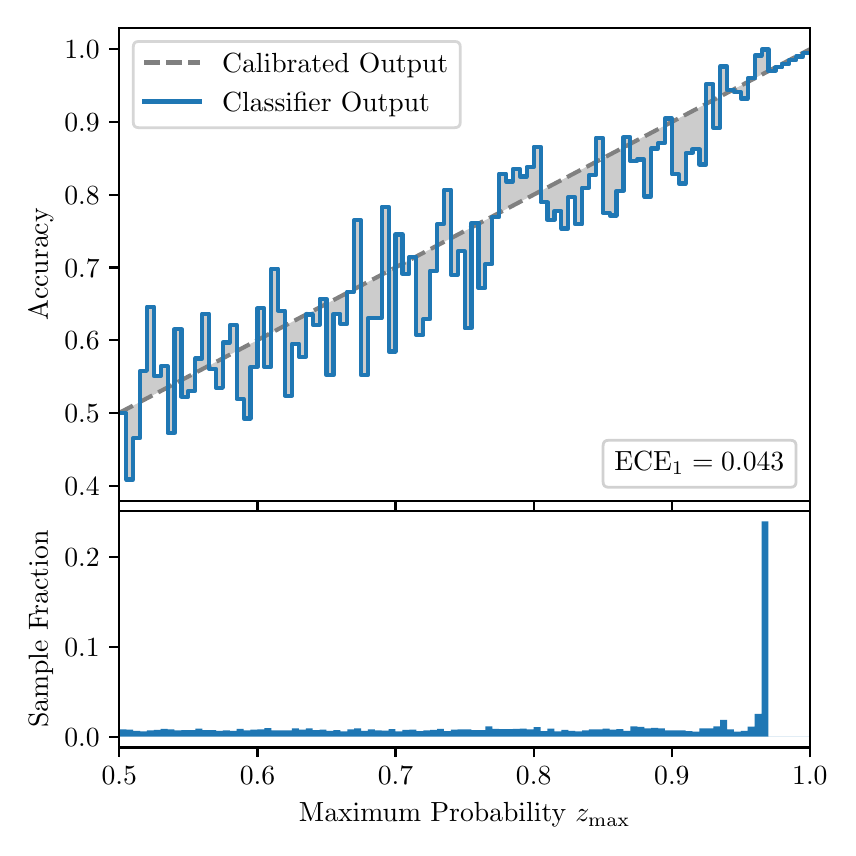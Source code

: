 \begingroup%
\makeatletter%
\begin{pgfpicture}%
\pgfpathrectangle{\pgfpointorigin}{\pgfqpoint{4.0in}{4.0in}}%
\pgfusepath{use as bounding box, clip}%
\begin{pgfscope}%
\pgfsetbuttcap%
\pgfsetmiterjoin%
\definecolor{currentfill}{rgb}{1.0,1.0,1.0}%
\pgfsetfillcolor{currentfill}%
\pgfsetlinewidth{0.0pt}%
\definecolor{currentstroke}{rgb}{1.0,1.0,1.0}%
\pgfsetstrokecolor{currentstroke}%
\pgfsetdash{}{0pt}%
\pgfpathmoveto{\pgfqpoint{0.0in}{0.0in}}%
\pgfpathlineto{\pgfqpoint{4.0in}{0.0in}}%
\pgfpathlineto{\pgfqpoint{4.0in}{4.0in}}%
\pgfpathlineto{\pgfqpoint{0.0in}{4.0in}}%
\pgfpathclose%
\pgfusepath{fill}%
\end{pgfscope}%
\begin{pgfscope}%
\pgfsetbuttcap%
\pgfsetmiterjoin%
\definecolor{currentfill}{rgb}{1.0,1.0,1.0}%
\pgfsetfillcolor{currentfill}%
\pgfsetlinewidth{0.0pt}%
\definecolor{currentstroke}{rgb}{0.0,0.0,0.0}%
\pgfsetstrokecolor{currentstroke}%
\pgfsetstrokeopacity{0.0}%
\pgfsetdash{}{0pt}%
\pgfpathmoveto{\pgfqpoint{0.458in}{1.633in}}%
\pgfpathlineto{\pgfqpoint{3.911in}{1.633in}}%
\pgfpathlineto{\pgfqpoint{3.911in}{4.0in}}%
\pgfpathlineto{\pgfqpoint{0.458in}{4.0in}}%
\pgfpathclose%
\pgfusepath{fill}%
\end{pgfscope}%
\begin{pgfscope}%
\pgfpathrectangle{\pgfqpoint{0.458in}{1.633in}}{\pgfqpoint{3.453in}{2.367in}}%
\pgfusepath{clip}%
\pgfsetbuttcap%
\pgfsetroundjoin%
\definecolor{currentfill}{rgb}{0.0,0.0,0.0}%
\pgfsetfillcolor{currentfill}%
\pgfsetfillopacity{0.2}%
\pgfsetlinewidth{0.0pt}%
\definecolor{currentstroke}{rgb}{0.0,0.0,0.0}%
\pgfsetstrokecolor{currentstroke}%
\pgfsetdash{}{0pt}%
\pgfpathmoveto{\pgfqpoint{0.462in}{2.074in}}%
\pgfpathlineto{\pgfqpoint{0.462in}{2.075in}}%
\pgfpathlineto{\pgfqpoint{0.465in}{2.077in}}%
\pgfpathlineto{\pgfqpoint{0.469in}{2.079in}}%
\pgfpathlineto{\pgfqpoint{0.472in}{2.081in}}%
\pgfpathlineto{\pgfqpoint{0.475in}{2.083in}}%
\pgfpathlineto{\pgfqpoint{0.479in}{2.085in}}%
\pgfpathlineto{\pgfqpoint{0.482in}{2.086in}}%
\pgfpathlineto{\pgfqpoint{0.486in}{2.088in}}%
\pgfpathlineto{\pgfqpoint{0.489in}{2.09in}}%
\pgfpathlineto{\pgfqpoint{0.493in}{2.092in}}%
\pgfpathlineto{\pgfqpoint{0.496in}{2.094in}}%
\pgfpathlineto{\pgfqpoint{0.5in}{2.096in}}%
\pgfpathlineto{\pgfqpoint{0.503in}{2.097in}}%
\pgfpathlineto{\pgfqpoint{0.507in}{2.099in}}%
\pgfpathlineto{\pgfqpoint{0.51in}{2.101in}}%
\pgfpathlineto{\pgfqpoint{0.513in}{2.103in}}%
\pgfpathlineto{\pgfqpoint{0.517in}{2.105in}}%
\pgfpathlineto{\pgfqpoint{0.52in}{2.106in}}%
\pgfpathlineto{\pgfqpoint{0.524in}{2.108in}}%
\pgfpathlineto{\pgfqpoint{0.527in}{2.11in}}%
\pgfpathlineto{\pgfqpoint{0.531in}{2.112in}}%
\pgfpathlineto{\pgfqpoint{0.534in}{2.114in}}%
\pgfpathlineto{\pgfqpoint{0.538in}{2.116in}}%
\pgfpathlineto{\pgfqpoint{0.541in}{2.117in}}%
\pgfpathlineto{\pgfqpoint{0.545in}{2.119in}}%
\pgfpathlineto{\pgfqpoint{0.548in}{2.121in}}%
\pgfpathlineto{\pgfqpoint{0.551in}{2.123in}}%
\pgfpathlineto{\pgfqpoint{0.555in}{2.125in}}%
\pgfpathlineto{\pgfqpoint{0.558in}{2.126in}}%
\pgfpathlineto{\pgfqpoint{0.562in}{2.128in}}%
\pgfpathlineto{\pgfqpoint{0.565in}{2.13in}}%
\pgfpathlineto{\pgfqpoint{0.569in}{2.132in}}%
\pgfpathlineto{\pgfqpoint{0.572in}{2.134in}}%
\pgfpathlineto{\pgfqpoint{0.576in}{2.136in}}%
\pgfpathlineto{\pgfqpoint{0.579in}{2.137in}}%
\pgfpathlineto{\pgfqpoint{0.583in}{2.139in}}%
\pgfpathlineto{\pgfqpoint{0.586in}{2.141in}}%
\pgfpathlineto{\pgfqpoint{0.59in}{2.143in}}%
\pgfpathlineto{\pgfqpoint{0.593in}{2.145in}}%
\pgfpathlineto{\pgfqpoint{0.596in}{2.146in}}%
\pgfpathlineto{\pgfqpoint{0.6in}{2.148in}}%
\pgfpathlineto{\pgfqpoint{0.603in}{2.15in}}%
\pgfpathlineto{\pgfqpoint{0.607in}{2.152in}}%
\pgfpathlineto{\pgfqpoint{0.61in}{2.154in}}%
\pgfpathlineto{\pgfqpoint{0.614in}{2.156in}}%
\pgfpathlineto{\pgfqpoint{0.617in}{2.157in}}%
\pgfpathlineto{\pgfqpoint{0.621in}{2.159in}}%
\pgfpathlineto{\pgfqpoint{0.624in}{2.161in}}%
\pgfpathlineto{\pgfqpoint{0.628in}{2.163in}}%
\pgfpathlineto{\pgfqpoint{0.631in}{2.165in}}%
\pgfpathlineto{\pgfqpoint{0.634in}{2.167in}}%
\pgfpathlineto{\pgfqpoint{0.638in}{2.168in}}%
\pgfpathlineto{\pgfqpoint{0.641in}{2.17in}}%
\pgfpathlineto{\pgfqpoint{0.645in}{2.172in}}%
\pgfpathlineto{\pgfqpoint{0.648in}{2.174in}}%
\pgfpathlineto{\pgfqpoint{0.652in}{2.176in}}%
\pgfpathlineto{\pgfqpoint{0.655in}{2.177in}}%
\pgfpathlineto{\pgfqpoint{0.659in}{2.179in}}%
\pgfpathlineto{\pgfqpoint{0.662in}{2.181in}}%
\pgfpathlineto{\pgfqpoint{0.666in}{2.183in}}%
\pgfpathlineto{\pgfqpoint{0.669in}{2.185in}}%
\pgfpathlineto{\pgfqpoint{0.672in}{2.187in}}%
\pgfpathlineto{\pgfqpoint{0.676in}{2.188in}}%
\pgfpathlineto{\pgfqpoint{0.679in}{2.19in}}%
\pgfpathlineto{\pgfqpoint{0.683in}{2.192in}}%
\pgfpathlineto{\pgfqpoint{0.686in}{2.194in}}%
\pgfpathlineto{\pgfqpoint{0.69in}{2.196in}}%
\pgfpathlineto{\pgfqpoint{0.693in}{2.197in}}%
\pgfpathlineto{\pgfqpoint{0.697in}{2.199in}}%
\pgfpathlineto{\pgfqpoint{0.7in}{2.201in}}%
\pgfpathlineto{\pgfqpoint{0.704in}{2.203in}}%
\pgfpathlineto{\pgfqpoint{0.707in}{2.205in}}%
\pgfpathlineto{\pgfqpoint{0.71in}{2.207in}}%
\pgfpathlineto{\pgfqpoint{0.714in}{2.208in}}%
\pgfpathlineto{\pgfqpoint{0.717in}{2.21in}}%
\pgfpathlineto{\pgfqpoint{0.721in}{2.212in}}%
\pgfpathlineto{\pgfqpoint{0.724in}{2.214in}}%
\pgfpathlineto{\pgfqpoint{0.728in}{2.216in}}%
\pgfpathlineto{\pgfqpoint{0.731in}{2.217in}}%
\pgfpathlineto{\pgfqpoint{0.735in}{2.219in}}%
\pgfpathlineto{\pgfqpoint{0.738in}{2.221in}}%
\pgfpathlineto{\pgfqpoint{0.742in}{2.223in}}%
\pgfpathlineto{\pgfqpoint{0.745in}{2.225in}}%
\pgfpathlineto{\pgfqpoint{0.749in}{2.227in}}%
\pgfpathlineto{\pgfqpoint{0.752in}{2.228in}}%
\pgfpathlineto{\pgfqpoint{0.755in}{2.23in}}%
\pgfpathlineto{\pgfqpoint{0.759in}{2.232in}}%
\pgfpathlineto{\pgfqpoint{0.762in}{2.234in}}%
\pgfpathlineto{\pgfqpoint{0.766in}{2.236in}}%
\pgfpathlineto{\pgfqpoint{0.769in}{2.238in}}%
\pgfpathlineto{\pgfqpoint{0.773in}{2.239in}}%
\pgfpathlineto{\pgfqpoint{0.776in}{2.241in}}%
\pgfpathlineto{\pgfqpoint{0.78in}{2.243in}}%
\pgfpathlineto{\pgfqpoint{0.783in}{2.245in}}%
\pgfpathlineto{\pgfqpoint{0.787in}{2.247in}}%
\pgfpathlineto{\pgfqpoint{0.79in}{2.248in}}%
\pgfpathlineto{\pgfqpoint{0.793in}{2.25in}}%
\pgfpathlineto{\pgfqpoint{0.797in}{2.252in}}%
\pgfpathlineto{\pgfqpoint{0.8in}{2.254in}}%
\pgfpathlineto{\pgfqpoint{0.804in}{2.256in}}%
\pgfpathlineto{\pgfqpoint{0.807in}{2.258in}}%
\pgfpathlineto{\pgfqpoint{0.811in}{2.259in}}%
\pgfpathlineto{\pgfqpoint{0.814in}{2.261in}}%
\pgfpathlineto{\pgfqpoint{0.818in}{2.263in}}%
\pgfpathlineto{\pgfqpoint{0.821in}{2.265in}}%
\pgfpathlineto{\pgfqpoint{0.825in}{2.267in}}%
\pgfpathlineto{\pgfqpoint{0.828in}{2.268in}}%
\pgfpathlineto{\pgfqpoint{0.831in}{2.27in}}%
\pgfpathlineto{\pgfqpoint{0.835in}{2.272in}}%
\pgfpathlineto{\pgfqpoint{0.838in}{2.274in}}%
\pgfpathlineto{\pgfqpoint{0.842in}{2.276in}}%
\pgfpathlineto{\pgfqpoint{0.845in}{2.278in}}%
\pgfpathlineto{\pgfqpoint{0.849in}{2.279in}}%
\pgfpathlineto{\pgfqpoint{0.852in}{2.281in}}%
\pgfpathlineto{\pgfqpoint{0.856in}{2.283in}}%
\pgfpathlineto{\pgfqpoint{0.859in}{2.285in}}%
\pgfpathlineto{\pgfqpoint{0.863in}{2.287in}}%
\pgfpathlineto{\pgfqpoint{0.866in}{2.288in}}%
\pgfpathlineto{\pgfqpoint{0.869in}{2.29in}}%
\pgfpathlineto{\pgfqpoint{0.873in}{2.292in}}%
\pgfpathlineto{\pgfqpoint{0.876in}{2.294in}}%
\pgfpathlineto{\pgfqpoint{0.88in}{2.296in}}%
\pgfpathlineto{\pgfqpoint{0.883in}{2.298in}}%
\pgfpathlineto{\pgfqpoint{0.887in}{2.299in}}%
\pgfpathlineto{\pgfqpoint{0.89in}{2.301in}}%
\pgfpathlineto{\pgfqpoint{0.894in}{2.303in}}%
\pgfpathlineto{\pgfqpoint{0.897in}{2.305in}}%
\pgfpathlineto{\pgfqpoint{0.901in}{2.307in}}%
\pgfpathlineto{\pgfqpoint{0.904in}{2.309in}}%
\pgfpathlineto{\pgfqpoint{0.908in}{2.31in}}%
\pgfpathlineto{\pgfqpoint{0.911in}{2.312in}}%
\pgfpathlineto{\pgfqpoint{0.914in}{2.314in}}%
\pgfpathlineto{\pgfqpoint{0.918in}{2.316in}}%
\pgfpathlineto{\pgfqpoint{0.921in}{2.318in}}%
\pgfpathlineto{\pgfqpoint{0.925in}{2.319in}}%
\pgfpathlineto{\pgfqpoint{0.928in}{2.321in}}%
\pgfpathlineto{\pgfqpoint{0.932in}{2.323in}}%
\pgfpathlineto{\pgfqpoint{0.935in}{2.325in}}%
\pgfpathlineto{\pgfqpoint{0.939in}{2.327in}}%
\pgfpathlineto{\pgfqpoint{0.942in}{2.329in}}%
\pgfpathlineto{\pgfqpoint{0.946in}{2.33in}}%
\pgfpathlineto{\pgfqpoint{0.949in}{2.332in}}%
\pgfpathlineto{\pgfqpoint{0.952in}{2.334in}}%
\pgfpathlineto{\pgfqpoint{0.956in}{2.336in}}%
\pgfpathlineto{\pgfqpoint{0.959in}{2.338in}}%
\pgfpathlineto{\pgfqpoint{0.963in}{2.339in}}%
\pgfpathlineto{\pgfqpoint{0.966in}{2.341in}}%
\pgfpathlineto{\pgfqpoint{0.97in}{2.343in}}%
\pgfpathlineto{\pgfqpoint{0.973in}{2.345in}}%
\pgfpathlineto{\pgfqpoint{0.977in}{2.347in}}%
\pgfpathlineto{\pgfqpoint{0.98in}{2.349in}}%
\pgfpathlineto{\pgfqpoint{0.984in}{2.35in}}%
\pgfpathlineto{\pgfqpoint{0.987in}{2.352in}}%
\pgfpathlineto{\pgfqpoint{0.99in}{2.354in}}%
\pgfpathlineto{\pgfqpoint{0.994in}{2.356in}}%
\pgfpathlineto{\pgfqpoint{0.997in}{2.358in}}%
\pgfpathlineto{\pgfqpoint{1.001in}{2.359in}}%
\pgfpathlineto{\pgfqpoint{1.004in}{2.361in}}%
\pgfpathlineto{\pgfqpoint{1.008in}{2.363in}}%
\pgfpathlineto{\pgfqpoint{1.011in}{2.365in}}%
\pgfpathlineto{\pgfqpoint{1.015in}{2.367in}}%
\pgfpathlineto{\pgfqpoint{1.018in}{2.369in}}%
\pgfpathlineto{\pgfqpoint{1.022in}{2.37in}}%
\pgfpathlineto{\pgfqpoint{1.025in}{2.372in}}%
\pgfpathlineto{\pgfqpoint{1.028in}{2.374in}}%
\pgfpathlineto{\pgfqpoint{1.032in}{2.376in}}%
\pgfpathlineto{\pgfqpoint{1.035in}{2.378in}}%
\pgfpathlineto{\pgfqpoint{1.039in}{2.38in}}%
\pgfpathlineto{\pgfqpoint{1.042in}{2.381in}}%
\pgfpathlineto{\pgfqpoint{1.046in}{2.383in}}%
\pgfpathlineto{\pgfqpoint{1.049in}{2.385in}}%
\pgfpathlineto{\pgfqpoint{1.053in}{2.387in}}%
\pgfpathlineto{\pgfqpoint{1.056in}{2.389in}}%
\pgfpathlineto{\pgfqpoint{1.06in}{2.39in}}%
\pgfpathlineto{\pgfqpoint{1.063in}{2.392in}}%
\pgfpathlineto{\pgfqpoint{1.067in}{2.394in}}%
\pgfpathlineto{\pgfqpoint{1.07in}{2.396in}}%
\pgfpathlineto{\pgfqpoint{1.073in}{2.398in}}%
\pgfpathlineto{\pgfqpoint{1.077in}{2.4in}}%
\pgfpathlineto{\pgfqpoint{1.08in}{2.401in}}%
\pgfpathlineto{\pgfqpoint{1.084in}{2.403in}}%
\pgfpathlineto{\pgfqpoint{1.087in}{2.405in}}%
\pgfpathlineto{\pgfqpoint{1.091in}{2.407in}}%
\pgfpathlineto{\pgfqpoint{1.094in}{2.409in}}%
\pgfpathlineto{\pgfqpoint{1.098in}{2.41in}}%
\pgfpathlineto{\pgfqpoint{1.101in}{2.412in}}%
\pgfpathlineto{\pgfqpoint{1.105in}{2.414in}}%
\pgfpathlineto{\pgfqpoint{1.108in}{2.416in}}%
\pgfpathlineto{\pgfqpoint{1.111in}{2.418in}}%
\pgfpathlineto{\pgfqpoint{1.115in}{2.42in}}%
\pgfpathlineto{\pgfqpoint{1.118in}{2.421in}}%
\pgfpathlineto{\pgfqpoint{1.122in}{2.423in}}%
\pgfpathlineto{\pgfqpoint{1.125in}{2.425in}}%
\pgfpathlineto{\pgfqpoint{1.129in}{2.427in}}%
\pgfpathlineto{\pgfqpoint{1.132in}{2.429in}}%
\pgfpathlineto{\pgfqpoint{1.136in}{2.43in}}%
\pgfpathlineto{\pgfqpoint{1.139in}{2.432in}}%
\pgfpathlineto{\pgfqpoint{1.143in}{2.434in}}%
\pgfpathlineto{\pgfqpoint{1.146in}{2.436in}}%
\pgfpathlineto{\pgfqpoint{1.149in}{2.438in}}%
\pgfpathlineto{\pgfqpoint{1.153in}{2.44in}}%
\pgfpathlineto{\pgfqpoint{1.156in}{2.441in}}%
\pgfpathlineto{\pgfqpoint{1.16in}{2.443in}}%
\pgfpathlineto{\pgfqpoint{1.163in}{2.445in}}%
\pgfpathlineto{\pgfqpoint{1.167in}{2.447in}}%
\pgfpathlineto{\pgfqpoint{1.17in}{2.449in}}%
\pgfpathlineto{\pgfqpoint{1.174in}{2.451in}}%
\pgfpathlineto{\pgfqpoint{1.177in}{2.452in}}%
\pgfpathlineto{\pgfqpoint{1.181in}{2.454in}}%
\pgfpathlineto{\pgfqpoint{1.184in}{2.456in}}%
\pgfpathlineto{\pgfqpoint{1.187in}{2.458in}}%
\pgfpathlineto{\pgfqpoint{1.191in}{2.46in}}%
\pgfpathlineto{\pgfqpoint{1.194in}{2.461in}}%
\pgfpathlineto{\pgfqpoint{1.198in}{2.463in}}%
\pgfpathlineto{\pgfqpoint{1.201in}{2.465in}}%
\pgfpathlineto{\pgfqpoint{1.205in}{2.467in}}%
\pgfpathlineto{\pgfqpoint{1.208in}{2.469in}}%
\pgfpathlineto{\pgfqpoint{1.212in}{2.471in}}%
\pgfpathlineto{\pgfqpoint{1.215in}{2.472in}}%
\pgfpathlineto{\pgfqpoint{1.219in}{2.474in}}%
\pgfpathlineto{\pgfqpoint{1.222in}{2.476in}}%
\pgfpathlineto{\pgfqpoint{1.226in}{2.478in}}%
\pgfpathlineto{\pgfqpoint{1.229in}{2.48in}}%
\pgfpathlineto{\pgfqpoint{1.232in}{2.481in}}%
\pgfpathlineto{\pgfqpoint{1.236in}{2.483in}}%
\pgfpathlineto{\pgfqpoint{1.239in}{2.485in}}%
\pgfpathlineto{\pgfqpoint{1.243in}{2.487in}}%
\pgfpathlineto{\pgfqpoint{1.246in}{2.489in}}%
\pgfpathlineto{\pgfqpoint{1.25in}{2.491in}}%
\pgfpathlineto{\pgfqpoint{1.253in}{2.492in}}%
\pgfpathlineto{\pgfqpoint{1.257in}{2.494in}}%
\pgfpathlineto{\pgfqpoint{1.26in}{2.496in}}%
\pgfpathlineto{\pgfqpoint{1.264in}{2.498in}}%
\pgfpathlineto{\pgfqpoint{1.267in}{2.5in}}%
\pgfpathlineto{\pgfqpoint{1.27in}{2.501in}}%
\pgfpathlineto{\pgfqpoint{1.274in}{2.503in}}%
\pgfpathlineto{\pgfqpoint{1.277in}{2.505in}}%
\pgfpathlineto{\pgfqpoint{1.281in}{2.507in}}%
\pgfpathlineto{\pgfqpoint{1.284in}{2.509in}}%
\pgfpathlineto{\pgfqpoint{1.288in}{2.511in}}%
\pgfpathlineto{\pgfqpoint{1.291in}{2.512in}}%
\pgfpathlineto{\pgfqpoint{1.295in}{2.514in}}%
\pgfpathlineto{\pgfqpoint{1.298in}{2.516in}}%
\pgfpathlineto{\pgfqpoint{1.302in}{2.518in}}%
\pgfpathlineto{\pgfqpoint{1.305in}{2.52in}}%
\pgfpathlineto{\pgfqpoint{1.308in}{2.522in}}%
\pgfpathlineto{\pgfqpoint{1.312in}{2.523in}}%
\pgfpathlineto{\pgfqpoint{1.315in}{2.525in}}%
\pgfpathlineto{\pgfqpoint{1.319in}{2.527in}}%
\pgfpathlineto{\pgfqpoint{1.322in}{2.529in}}%
\pgfpathlineto{\pgfqpoint{1.326in}{2.531in}}%
\pgfpathlineto{\pgfqpoint{1.329in}{2.532in}}%
\pgfpathlineto{\pgfqpoint{1.333in}{2.534in}}%
\pgfpathlineto{\pgfqpoint{1.336in}{2.536in}}%
\pgfpathlineto{\pgfqpoint{1.34in}{2.538in}}%
\pgfpathlineto{\pgfqpoint{1.343in}{2.54in}}%
\pgfpathlineto{\pgfqpoint{1.346in}{2.542in}}%
\pgfpathlineto{\pgfqpoint{1.35in}{2.543in}}%
\pgfpathlineto{\pgfqpoint{1.353in}{2.545in}}%
\pgfpathlineto{\pgfqpoint{1.357in}{2.547in}}%
\pgfpathlineto{\pgfqpoint{1.36in}{2.549in}}%
\pgfpathlineto{\pgfqpoint{1.364in}{2.551in}}%
\pgfpathlineto{\pgfqpoint{1.367in}{2.552in}}%
\pgfpathlineto{\pgfqpoint{1.371in}{2.554in}}%
\pgfpathlineto{\pgfqpoint{1.374in}{2.556in}}%
\pgfpathlineto{\pgfqpoint{1.378in}{2.558in}}%
\pgfpathlineto{\pgfqpoint{1.381in}{2.56in}}%
\pgfpathlineto{\pgfqpoint{1.385in}{2.562in}}%
\pgfpathlineto{\pgfqpoint{1.388in}{2.563in}}%
\pgfpathlineto{\pgfqpoint{1.391in}{2.565in}}%
\pgfpathlineto{\pgfqpoint{1.395in}{2.567in}}%
\pgfpathlineto{\pgfqpoint{1.398in}{2.569in}}%
\pgfpathlineto{\pgfqpoint{1.402in}{2.571in}}%
\pgfpathlineto{\pgfqpoint{1.405in}{2.572in}}%
\pgfpathlineto{\pgfqpoint{1.409in}{2.574in}}%
\pgfpathlineto{\pgfqpoint{1.412in}{2.576in}}%
\pgfpathlineto{\pgfqpoint{1.416in}{2.578in}}%
\pgfpathlineto{\pgfqpoint{1.419in}{2.58in}}%
\pgfpathlineto{\pgfqpoint{1.423in}{2.582in}}%
\pgfpathlineto{\pgfqpoint{1.426in}{2.583in}}%
\pgfpathlineto{\pgfqpoint{1.429in}{2.585in}}%
\pgfpathlineto{\pgfqpoint{1.433in}{2.587in}}%
\pgfpathlineto{\pgfqpoint{1.436in}{2.589in}}%
\pgfpathlineto{\pgfqpoint{1.44in}{2.591in}}%
\pgfpathlineto{\pgfqpoint{1.443in}{2.593in}}%
\pgfpathlineto{\pgfqpoint{1.447in}{2.594in}}%
\pgfpathlineto{\pgfqpoint{1.45in}{2.596in}}%
\pgfpathlineto{\pgfqpoint{1.454in}{2.598in}}%
\pgfpathlineto{\pgfqpoint{1.457in}{2.6in}}%
\pgfpathlineto{\pgfqpoint{1.461in}{2.602in}}%
\pgfpathlineto{\pgfqpoint{1.464in}{2.603in}}%
\pgfpathlineto{\pgfqpoint{1.467in}{2.605in}}%
\pgfpathlineto{\pgfqpoint{1.471in}{2.607in}}%
\pgfpathlineto{\pgfqpoint{1.474in}{2.609in}}%
\pgfpathlineto{\pgfqpoint{1.478in}{2.611in}}%
\pgfpathlineto{\pgfqpoint{1.481in}{2.613in}}%
\pgfpathlineto{\pgfqpoint{1.485in}{2.614in}}%
\pgfpathlineto{\pgfqpoint{1.488in}{2.616in}}%
\pgfpathlineto{\pgfqpoint{1.492in}{2.618in}}%
\pgfpathlineto{\pgfqpoint{1.495in}{2.62in}}%
\pgfpathlineto{\pgfqpoint{1.499in}{2.622in}}%
\pgfpathlineto{\pgfqpoint{1.502in}{2.623in}}%
\pgfpathlineto{\pgfqpoint{1.506in}{2.625in}}%
\pgfpathlineto{\pgfqpoint{1.509in}{2.627in}}%
\pgfpathlineto{\pgfqpoint{1.512in}{2.629in}}%
\pgfpathlineto{\pgfqpoint{1.516in}{2.631in}}%
\pgfpathlineto{\pgfqpoint{1.519in}{2.633in}}%
\pgfpathlineto{\pgfqpoint{1.523in}{2.634in}}%
\pgfpathlineto{\pgfqpoint{1.526in}{2.636in}}%
\pgfpathlineto{\pgfqpoint{1.53in}{2.638in}}%
\pgfpathlineto{\pgfqpoint{1.533in}{2.64in}}%
\pgfpathlineto{\pgfqpoint{1.537in}{2.642in}}%
\pgfpathlineto{\pgfqpoint{1.54in}{2.643in}}%
\pgfpathlineto{\pgfqpoint{1.544in}{2.645in}}%
\pgfpathlineto{\pgfqpoint{1.547in}{2.647in}}%
\pgfpathlineto{\pgfqpoint{1.55in}{2.649in}}%
\pgfpathlineto{\pgfqpoint{1.554in}{2.651in}}%
\pgfpathlineto{\pgfqpoint{1.557in}{2.653in}}%
\pgfpathlineto{\pgfqpoint{1.561in}{2.654in}}%
\pgfpathlineto{\pgfqpoint{1.564in}{2.656in}}%
\pgfpathlineto{\pgfqpoint{1.568in}{2.658in}}%
\pgfpathlineto{\pgfqpoint{1.571in}{2.66in}}%
\pgfpathlineto{\pgfqpoint{1.575in}{2.662in}}%
\pgfpathlineto{\pgfqpoint{1.578in}{2.664in}}%
\pgfpathlineto{\pgfqpoint{1.582in}{2.665in}}%
\pgfpathlineto{\pgfqpoint{1.585in}{2.667in}}%
\pgfpathlineto{\pgfqpoint{1.588in}{2.669in}}%
\pgfpathlineto{\pgfqpoint{1.592in}{2.671in}}%
\pgfpathlineto{\pgfqpoint{1.595in}{2.673in}}%
\pgfpathlineto{\pgfqpoint{1.599in}{2.674in}}%
\pgfpathlineto{\pgfqpoint{1.602in}{2.676in}}%
\pgfpathlineto{\pgfqpoint{1.606in}{2.678in}}%
\pgfpathlineto{\pgfqpoint{1.609in}{2.68in}}%
\pgfpathlineto{\pgfqpoint{1.613in}{2.682in}}%
\pgfpathlineto{\pgfqpoint{1.616in}{2.684in}}%
\pgfpathlineto{\pgfqpoint{1.62in}{2.685in}}%
\pgfpathlineto{\pgfqpoint{1.623in}{2.687in}}%
\pgfpathlineto{\pgfqpoint{1.626in}{2.689in}}%
\pgfpathlineto{\pgfqpoint{1.63in}{2.691in}}%
\pgfpathlineto{\pgfqpoint{1.633in}{2.693in}}%
\pgfpathlineto{\pgfqpoint{1.637in}{2.694in}}%
\pgfpathlineto{\pgfqpoint{1.64in}{2.696in}}%
\pgfpathlineto{\pgfqpoint{1.644in}{2.698in}}%
\pgfpathlineto{\pgfqpoint{1.647in}{2.7in}}%
\pgfpathlineto{\pgfqpoint{1.651in}{2.702in}}%
\pgfpathlineto{\pgfqpoint{1.654in}{2.704in}}%
\pgfpathlineto{\pgfqpoint{1.658in}{2.705in}}%
\pgfpathlineto{\pgfqpoint{1.661in}{2.707in}}%
\pgfpathlineto{\pgfqpoint{1.665in}{2.709in}}%
\pgfpathlineto{\pgfqpoint{1.668in}{2.711in}}%
\pgfpathlineto{\pgfqpoint{1.671in}{2.713in}}%
\pgfpathlineto{\pgfqpoint{1.675in}{2.714in}}%
\pgfpathlineto{\pgfqpoint{1.678in}{2.716in}}%
\pgfpathlineto{\pgfqpoint{1.682in}{2.718in}}%
\pgfpathlineto{\pgfqpoint{1.685in}{2.72in}}%
\pgfpathlineto{\pgfqpoint{1.689in}{2.722in}}%
\pgfpathlineto{\pgfqpoint{1.692in}{2.724in}}%
\pgfpathlineto{\pgfqpoint{1.696in}{2.725in}}%
\pgfpathlineto{\pgfqpoint{1.699in}{2.727in}}%
\pgfpathlineto{\pgfqpoint{1.703in}{2.729in}}%
\pgfpathlineto{\pgfqpoint{1.706in}{2.731in}}%
\pgfpathlineto{\pgfqpoint{1.709in}{2.733in}}%
\pgfpathlineto{\pgfqpoint{1.713in}{2.735in}}%
\pgfpathlineto{\pgfqpoint{1.716in}{2.736in}}%
\pgfpathlineto{\pgfqpoint{1.72in}{2.738in}}%
\pgfpathlineto{\pgfqpoint{1.723in}{2.74in}}%
\pgfpathlineto{\pgfqpoint{1.727in}{2.742in}}%
\pgfpathlineto{\pgfqpoint{1.73in}{2.744in}}%
\pgfpathlineto{\pgfqpoint{1.734in}{2.745in}}%
\pgfpathlineto{\pgfqpoint{1.737in}{2.747in}}%
\pgfpathlineto{\pgfqpoint{1.741in}{2.749in}}%
\pgfpathlineto{\pgfqpoint{1.744in}{2.751in}}%
\pgfpathlineto{\pgfqpoint{1.747in}{2.753in}}%
\pgfpathlineto{\pgfqpoint{1.751in}{2.755in}}%
\pgfpathlineto{\pgfqpoint{1.754in}{2.756in}}%
\pgfpathlineto{\pgfqpoint{1.758in}{2.758in}}%
\pgfpathlineto{\pgfqpoint{1.761in}{2.76in}}%
\pgfpathlineto{\pgfqpoint{1.765in}{2.762in}}%
\pgfpathlineto{\pgfqpoint{1.768in}{2.764in}}%
\pgfpathlineto{\pgfqpoint{1.772in}{2.765in}}%
\pgfpathlineto{\pgfqpoint{1.775in}{2.767in}}%
\pgfpathlineto{\pgfqpoint{1.779in}{2.769in}}%
\pgfpathlineto{\pgfqpoint{1.782in}{2.771in}}%
\pgfpathlineto{\pgfqpoint{1.785in}{2.773in}}%
\pgfpathlineto{\pgfqpoint{1.789in}{2.775in}}%
\pgfpathlineto{\pgfqpoint{1.792in}{2.776in}}%
\pgfpathlineto{\pgfqpoint{1.796in}{2.778in}}%
\pgfpathlineto{\pgfqpoint{1.799in}{2.78in}}%
\pgfpathlineto{\pgfqpoint{1.803in}{2.782in}}%
\pgfpathlineto{\pgfqpoint{1.806in}{2.784in}}%
\pgfpathlineto{\pgfqpoint{1.81in}{2.786in}}%
\pgfpathlineto{\pgfqpoint{1.813in}{2.787in}}%
\pgfpathlineto{\pgfqpoint{1.817in}{2.789in}}%
\pgfpathlineto{\pgfqpoint{1.82in}{2.791in}}%
\pgfpathlineto{\pgfqpoint{1.824in}{2.793in}}%
\pgfpathlineto{\pgfqpoint{1.827in}{2.795in}}%
\pgfpathlineto{\pgfqpoint{1.83in}{2.796in}}%
\pgfpathlineto{\pgfqpoint{1.834in}{2.798in}}%
\pgfpathlineto{\pgfqpoint{1.837in}{2.8in}}%
\pgfpathlineto{\pgfqpoint{1.841in}{2.802in}}%
\pgfpathlineto{\pgfqpoint{1.844in}{2.804in}}%
\pgfpathlineto{\pgfqpoint{1.848in}{2.806in}}%
\pgfpathlineto{\pgfqpoint{1.851in}{2.807in}}%
\pgfpathlineto{\pgfqpoint{1.855in}{2.809in}}%
\pgfpathlineto{\pgfqpoint{1.858in}{2.811in}}%
\pgfpathlineto{\pgfqpoint{1.862in}{2.813in}}%
\pgfpathlineto{\pgfqpoint{1.865in}{2.815in}}%
\pgfpathlineto{\pgfqpoint{1.868in}{2.816in}}%
\pgfpathlineto{\pgfqpoint{1.872in}{2.818in}}%
\pgfpathlineto{\pgfqpoint{1.875in}{2.82in}}%
\pgfpathlineto{\pgfqpoint{1.879in}{2.822in}}%
\pgfpathlineto{\pgfqpoint{1.882in}{2.824in}}%
\pgfpathlineto{\pgfqpoint{1.886in}{2.826in}}%
\pgfpathlineto{\pgfqpoint{1.889in}{2.827in}}%
\pgfpathlineto{\pgfqpoint{1.893in}{2.829in}}%
\pgfpathlineto{\pgfqpoint{1.896in}{2.831in}}%
\pgfpathlineto{\pgfqpoint{1.9in}{2.833in}}%
\pgfpathlineto{\pgfqpoint{1.903in}{2.835in}}%
\pgfpathlineto{\pgfqpoint{1.906in}{2.836in}}%
\pgfpathlineto{\pgfqpoint{1.91in}{2.838in}}%
\pgfpathlineto{\pgfqpoint{1.913in}{2.84in}}%
\pgfpathlineto{\pgfqpoint{1.917in}{2.842in}}%
\pgfpathlineto{\pgfqpoint{1.92in}{2.844in}}%
\pgfpathlineto{\pgfqpoint{1.924in}{2.846in}}%
\pgfpathlineto{\pgfqpoint{1.927in}{2.847in}}%
\pgfpathlineto{\pgfqpoint{1.931in}{2.849in}}%
\pgfpathlineto{\pgfqpoint{1.934in}{2.851in}}%
\pgfpathlineto{\pgfqpoint{1.938in}{2.853in}}%
\pgfpathlineto{\pgfqpoint{1.941in}{2.855in}}%
\pgfpathlineto{\pgfqpoint{1.944in}{2.857in}}%
\pgfpathlineto{\pgfqpoint{1.948in}{2.858in}}%
\pgfpathlineto{\pgfqpoint{1.951in}{2.86in}}%
\pgfpathlineto{\pgfqpoint{1.955in}{2.862in}}%
\pgfpathlineto{\pgfqpoint{1.958in}{2.864in}}%
\pgfpathlineto{\pgfqpoint{1.962in}{2.866in}}%
\pgfpathlineto{\pgfqpoint{1.965in}{2.867in}}%
\pgfpathlineto{\pgfqpoint{1.969in}{2.869in}}%
\pgfpathlineto{\pgfqpoint{1.972in}{2.871in}}%
\pgfpathlineto{\pgfqpoint{1.976in}{2.873in}}%
\pgfpathlineto{\pgfqpoint{1.979in}{2.875in}}%
\pgfpathlineto{\pgfqpoint{1.983in}{2.877in}}%
\pgfpathlineto{\pgfqpoint{1.986in}{2.878in}}%
\pgfpathlineto{\pgfqpoint{1.989in}{2.88in}}%
\pgfpathlineto{\pgfqpoint{1.993in}{2.882in}}%
\pgfpathlineto{\pgfqpoint{1.996in}{2.884in}}%
\pgfpathlineto{\pgfqpoint{2.0in}{2.886in}}%
\pgfpathlineto{\pgfqpoint{2.003in}{2.887in}}%
\pgfpathlineto{\pgfqpoint{2.007in}{2.889in}}%
\pgfpathlineto{\pgfqpoint{2.01in}{2.891in}}%
\pgfpathlineto{\pgfqpoint{2.014in}{2.893in}}%
\pgfpathlineto{\pgfqpoint{2.017in}{2.895in}}%
\pgfpathlineto{\pgfqpoint{2.021in}{2.897in}}%
\pgfpathlineto{\pgfqpoint{2.024in}{2.898in}}%
\pgfpathlineto{\pgfqpoint{2.027in}{2.9in}}%
\pgfpathlineto{\pgfqpoint{2.031in}{2.902in}}%
\pgfpathlineto{\pgfqpoint{2.034in}{2.904in}}%
\pgfpathlineto{\pgfqpoint{2.038in}{2.906in}}%
\pgfpathlineto{\pgfqpoint{2.041in}{2.907in}}%
\pgfpathlineto{\pgfqpoint{2.045in}{2.909in}}%
\pgfpathlineto{\pgfqpoint{2.048in}{2.911in}}%
\pgfpathlineto{\pgfqpoint{2.052in}{2.913in}}%
\pgfpathlineto{\pgfqpoint{2.055in}{2.915in}}%
\pgfpathlineto{\pgfqpoint{2.059in}{2.917in}}%
\pgfpathlineto{\pgfqpoint{2.062in}{2.918in}}%
\pgfpathlineto{\pgfqpoint{2.065in}{2.92in}}%
\pgfpathlineto{\pgfqpoint{2.069in}{2.922in}}%
\pgfpathlineto{\pgfqpoint{2.072in}{2.924in}}%
\pgfpathlineto{\pgfqpoint{2.076in}{2.926in}}%
\pgfpathlineto{\pgfqpoint{2.079in}{2.928in}}%
\pgfpathlineto{\pgfqpoint{2.083in}{2.929in}}%
\pgfpathlineto{\pgfqpoint{2.086in}{2.931in}}%
\pgfpathlineto{\pgfqpoint{2.09in}{2.933in}}%
\pgfpathlineto{\pgfqpoint{2.093in}{2.935in}}%
\pgfpathlineto{\pgfqpoint{2.097in}{2.937in}}%
\pgfpathlineto{\pgfqpoint{2.1in}{2.938in}}%
\pgfpathlineto{\pgfqpoint{2.103in}{2.94in}}%
\pgfpathlineto{\pgfqpoint{2.107in}{2.942in}}%
\pgfpathlineto{\pgfqpoint{2.11in}{2.944in}}%
\pgfpathlineto{\pgfqpoint{2.114in}{2.946in}}%
\pgfpathlineto{\pgfqpoint{2.117in}{2.948in}}%
\pgfpathlineto{\pgfqpoint{2.121in}{2.949in}}%
\pgfpathlineto{\pgfqpoint{2.124in}{2.951in}}%
\pgfpathlineto{\pgfqpoint{2.128in}{2.953in}}%
\pgfpathlineto{\pgfqpoint{2.131in}{2.955in}}%
\pgfpathlineto{\pgfqpoint{2.135in}{2.957in}}%
\pgfpathlineto{\pgfqpoint{2.138in}{2.958in}}%
\pgfpathlineto{\pgfqpoint{2.142in}{2.96in}}%
\pgfpathlineto{\pgfqpoint{2.145in}{2.962in}}%
\pgfpathlineto{\pgfqpoint{2.148in}{2.964in}}%
\pgfpathlineto{\pgfqpoint{2.152in}{2.966in}}%
\pgfpathlineto{\pgfqpoint{2.155in}{2.968in}}%
\pgfpathlineto{\pgfqpoint{2.159in}{2.969in}}%
\pgfpathlineto{\pgfqpoint{2.162in}{2.971in}}%
\pgfpathlineto{\pgfqpoint{2.166in}{2.973in}}%
\pgfpathlineto{\pgfqpoint{2.169in}{2.975in}}%
\pgfpathlineto{\pgfqpoint{2.173in}{2.977in}}%
\pgfpathlineto{\pgfqpoint{2.176in}{2.978in}}%
\pgfpathlineto{\pgfqpoint{2.18in}{2.98in}}%
\pgfpathlineto{\pgfqpoint{2.183in}{2.982in}}%
\pgfpathlineto{\pgfqpoint{2.186in}{2.984in}}%
\pgfpathlineto{\pgfqpoint{2.19in}{2.986in}}%
\pgfpathlineto{\pgfqpoint{2.193in}{2.988in}}%
\pgfpathlineto{\pgfqpoint{2.197in}{2.989in}}%
\pgfpathlineto{\pgfqpoint{2.2in}{2.991in}}%
\pgfpathlineto{\pgfqpoint{2.204in}{2.993in}}%
\pgfpathlineto{\pgfqpoint{2.207in}{2.995in}}%
\pgfpathlineto{\pgfqpoint{2.211in}{2.997in}}%
\pgfpathlineto{\pgfqpoint{2.214in}{2.999in}}%
\pgfpathlineto{\pgfqpoint{2.218in}{3.0in}}%
\pgfpathlineto{\pgfqpoint{2.221in}{3.002in}}%
\pgfpathlineto{\pgfqpoint{2.224in}{3.004in}}%
\pgfpathlineto{\pgfqpoint{2.228in}{3.006in}}%
\pgfpathlineto{\pgfqpoint{2.231in}{3.008in}}%
\pgfpathlineto{\pgfqpoint{2.235in}{3.009in}}%
\pgfpathlineto{\pgfqpoint{2.238in}{3.011in}}%
\pgfpathlineto{\pgfqpoint{2.242in}{3.013in}}%
\pgfpathlineto{\pgfqpoint{2.245in}{3.015in}}%
\pgfpathlineto{\pgfqpoint{2.249in}{3.017in}}%
\pgfpathlineto{\pgfqpoint{2.252in}{3.019in}}%
\pgfpathlineto{\pgfqpoint{2.256in}{3.02in}}%
\pgfpathlineto{\pgfqpoint{2.259in}{3.022in}}%
\pgfpathlineto{\pgfqpoint{2.262in}{3.024in}}%
\pgfpathlineto{\pgfqpoint{2.266in}{3.026in}}%
\pgfpathlineto{\pgfqpoint{2.269in}{3.028in}}%
\pgfpathlineto{\pgfqpoint{2.273in}{3.029in}}%
\pgfpathlineto{\pgfqpoint{2.276in}{3.031in}}%
\pgfpathlineto{\pgfqpoint{2.28in}{3.033in}}%
\pgfpathlineto{\pgfqpoint{2.283in}{3.035in}}%
\pgfpathlineto{\pgfqpoint{2.287in}{3.037in}}%
\pgfpathlineto{\pgfqpoint{2.29in}{3.039in}}%
\pgfpathlineto{\pgfqpoint{2.294in}{3.04in}}%
\pgfpathlineto{\pgfqpoint{2.297in}{3.042in}}%
\pgfpathlineto{\pgfqpoint{2.301in}{3.044in}}%
\pgfpathlineto{\pgfqpoint{2.304in}{3.046in}}%
\pgfpathlineto{\pgfqpoint{2.307in}{3.048in}}%
\pgfpathlineto{\pgfqpoint{2.311in}{3.049in}}%
\pgfpathlineto{\pgfqpoint{2.314in}{3.051in}}%
\pgfpathlineto{\pgfqpoint{2.318in}{3.053in}}%
\pgfpathlineto{\pgfqpoint{2.321in}{3.055in}}%
\pgfpathlineto{\pgfqpoint{2.325in}{3.057in}}%
\pgfpathlineto{\pgfqpoint{2.328in}{3.059in}}%
\pgfpathlineto{\pgfqpoint{2.332in}{3.06in}}%
\pgfpathlineto{\pgfqpoint{2.335in}{3.062in}}%
\pgfpathlineto{\pgfqpoint{2.339in}{3.064in}}%
\pgfpathlineto{\pgfqpoint{2.342in}{3.066in}}%
\pgfpathlineto{\pgfqpoint{2.345in}{3.068in}}%
\pgfpathlineto{\pgfqpoint{2.349in}{3.07in}}%
\pgfpathlineto{\pgfqpoint{2.352in}{3.071in}}%
\pgfpathlineto{\pgfqpoint{2.356in}{3.073in}}%
\pgfpathlineto{\pgfqpoint{2.359in}{3.075in}}%
\pgfpathlineto{\pgfqpoint{2.363in}{3.077in}}%
\pgfpathlineto{\pgfqpoint{2.366in}{3.079in}}%
\pgfpathlineto{\pgfqpoint{2.37in}{3.08in}}%
\pgfpathlineto{\pgfqpoint{2.373in}{3.082in}}%
\pgfpathlineto{\pgfqpoint{2.377in}{3.084in}}%
\pgfpathlineto{\pgfqpoint{2.38in}{3.086in}}%
\pgfpathlineto{\pgfqpoint{2.383in}{3.088in}}%
\pgfpathlineto{\pgfqpoint{2.387in}{3.09in}}%
\pgfpathlineto{\pgfqpoint{2.39in}{3.091in}}%
\pgfpathlineto{\pgfqpoint{2.394in}{3.093in}}%
\pgfpathlineto{\pgfqpoint{2.397in}{3.095in}}%
\pgfpathlineto{\pgfqpoint{2.401in}{3.097in}}%
\pgfpathlineto{\pgfqpoint{2.404in}{3.099in}}%
\pgfpathlineto{\pgfqpoint{2.408in}{3.1in}}%
\pgfpathlineto{\pgfqpoint{2.411in}{3.102in}}%
\pgfpathlineto{\pgfqpoint{2.415in}{3.104in}}%
\pgfpathlineto{\pgfqpoint{2.418in}{3.106in}}%
\pgfpathlineto{\pgfqpoint{2.421in}{3.108in}}%
\pgfpathlineto{\pgfqpoint{2.425in}{3.11in}}%
\pgfpathlineto{\pgfqpoint{2.428in}{3.111in}}%
\pgfpathlineto{\pgfqpoint{2.432in}{3.113in}}%
\pgfpathlineto{\pgfqpoint{2.435in}{3.115in}}%
\pgfpathlineto{\pgfqpoint{2.439in}{3.117in}}%
\pgfpathlineto{\pgfqpoint{2.442in}{3.119in}}%
\pgfpathlineto{\pgfqpoint{2.446in}{3.12in}}%
\pgfpathlineto{\pgfqpoint{2.449in}{3.122in}}%
\pgfpathlineto{\pgfqpoint{2.453in}{3.124in}}%
\pgfpathlineto{\pgfqpoint{2.456in}{3.126in}}%
\pgfpathlineto{\pgfqpoint{2.46in}{3.128in}}%
\pgfpathlineto{\pgfqpoint{2.463in}{3.13in}}%
\pgfpathlineto{\pgfqpoint{2.466in}{3.131in}}%
\pgfpathlineto{\pgfqpoint{2.47in}{3.133in}}%
\pgfpathlineto{\pgfqpoint{2.473in}{3.135in}}%
\pgfpathlineto{\pgfqpoint{2.477in}{3.137in}}%
\pgfpathlineto{\pgfqpoint{2.48in}{3.139in}}%
\pgfpathlineto{\pgfqpoint{2.484in}{3.141in}}%
\pgfpathlineto{\pgfqpoint{2.487in}{3.142in}}%
\pgfpathlineto{\pgfqpoint{2.491in}{3.144in}}%
\pgfpathlineto{\pgfqpoint{2.494in}{3.146in}}%
\pgfpathlineto{\pgfqpoint{2.498in}{3.148in}}%
\pgfpathlineto{\pgfqpoint{2.501in}{3.15in}}%
\pgfpathlineto{\pgfqpoint{2.504in}{3.151in}}%
\pgfpathlineto{\pgfqpoint{2.508in}{3.153in}}%
\pgfpathlineto{\pgfqpoint{2.511in}{3.155in}}%
\pgfpathlineto{\pgfqpoint{2.515in}{3.157in}}%
\pgfpathlineto{\pgfqpoint{2.518in}{3.159in}}%
\pgfpathlineto{\pgfqpoint{2.522in}{3.161in}}%
\pgfpathlineto{\pgfqpoint{2.525in}{3.162in}}%
\pgfpathlineto{\pgfqpoint{2.529in}{3.164in}}%
\pgfpathlineto{\pgfqpoint{2.532in}{3.166in}}%
\pgfpathlineto{\pgfqpoint{2.536in}{3.168in}}%
\pgfpathlineto{\pgfqpoint{2.539in}{3.17in}}%
\pgfpathlineto{\pgfqpoint{2.542in}{3.171in}}%
\pgfpathlineto{\pgfqpoint{2.546in}{3.173in}}%
\pgfpathlineto{\pgfqpoint{2.549in}{3.175in}}%
\pgfpathlineto{\pgfqpoint{2.553in}{3.177in}}%
\pgfpathlineto{\pgfqpoint{2.556in}{3.179in}}%
\pgfpathlineto{\pgfqpoint{2.56in}{3.181in}}%
\pgfpathlineto{\pgfqpoint{2.563in}{3.182in}}%
\pgfpathlineto{\pgfqpoint{2.567in}{3.184in}}%
\pgfpathlineto{\pgfqpoint{2.57in}{3.186in}}%
\pgfpathlineto{\pgfqpoint{2.574in}{3.188in}}%
\pgfpathlineto{\pgfqpoint{2.577in}{3.19in}}%
\pgfpathlineto{\pgfqpoint{2.58in}{3.191in}}%
\pgfpathlineto{\pgfqpoint{2.584in}{3.193in}}%
\pgfpathlineto{\pgfqpoint{2.587in}{3.195in}}%
\pgfpathlineto{\pgfqpoint{2.591in}{3.197in}}%
\pgfpathlineto{\pgfqpoint{2.594in}{3.199in}}%
\pgfpathlineto{\pgfqpoint{2.598in}{3.201in}}%
\pgfpathlineto{\pgfqpoint{2.601in}{3.202in}}%
\pgfpathlineto{\pgfqpoint{2.605in}{3.204in}}%
\pgfpathlineto{\pgfqpoint{2.608in}{3.206in}}%
\pgfpathlineto{\pgfqpoint{2.612in}{3.208in}}%
\pgfpathlineto{\pgfqpoint{2.615in}{3.21in}}%
\pgfpathlineto{\pgfqpoint{2.619in}{3.212in}}%
\pgfpathlineto{\pgfqpoint{2.622in}{3.213in}}%
\pgfpathlineto{\pgfqpoint{2.625in}{3.215in}}%
\pgfpathlineto{\pgfqpoint{2.629in}{3.217in}}%
\pgfpathlineto{\pgfqpoint{2.632in}{3.219in}}%
\pgfpathlineto{\pgfqpoint{2.636in}{3.221in}}%
\pgfpathlineto{\pgfqpoint{2.639in}{3.222in}}%
\pgfpathlineto{\pgfqpoint{2.643in}{3.224in}}%
\pgfpathlineto{\pgfqpoint{2.646in}{3.226in}}%
\pgfpathlineto{\pgfqpoint{2.65in}{3.228in}}%
\pgfpathlineto{\pgfqpoint{2.653in}{3.23in}}%
\pgfpathlineto{\pgfqpoint{2.657in}{3.232in}}%
\pgfpathlineto{\pgfqpoint{2.66in}{3.233in}}%
\pgfpathlineto{\pgfqpoint{2.663in}{3.235in}}%
\pgfpathlineto{\pgfqpoint{2.667in}{3.237in}}%
\pgfpathlineto{\pgfqpoint{2.67in}{3.239in}}%
\pgfpathlineto{\pgfqpoint{2.674in}{3.241in}}%
\pgfpathlineto{\pgfqpoint{2.677in}{3.242in}}%
\pgfpathlineto{\pgfqpoint{2.681in}{3.244in}}%
\pgfpathlineto{\pgfqpoint{2.684in}{3.246in}}%
\pgfpathlineto{\pgfqpoint{2.688in}{3.248in}}%
\pgfpathlineto{\pgfqpoint{2.691in}{3.25in}}%
\pgfpathlineto{\pgfqpoint{2.695in}{3.252in}}%
\pgfpathlineto{\pgfqpoint{2.698in}{3.253in}}%
\pgfpathlineto{\pgfqpoint{2.701in}{3.255in}}%
\pgfpathlineto{\pgfqpoint{2.705in}{3.257in}}%
\pgfpathlineto{\pgfqpoint{2.708in}{3.259in}}%
\pgfpathlineto{\pgfqpoint{2.712in}{3.261in}}%
\pgfpathlineto{\pgfqpoint{2.715in}{3.262in}}%
\pgfpathlineto{\pgfqpoint{2.719in}{3.264in}}%
\pgfpathlineto{\pgfqpoint{2.722in}{3.266in}}%
\pgfpathlineto{\pgfqpoint{2.726in}{3.268in}}%
\pgfpathlineto{\pgfqpoint{2.729in}{3.27in}}%
\pgfpathlineto{\pgfqpoint{2.733in}{3.272in}}%
\pgfpathlineto{\pgfqpoint{2.736in}{3.273in}}%
\pgfpathlineto{\pgfqpoint{2.739in}{3.275in}}%
\pgfpathlineto{\pgfqpoint{2.743in}{3.277in}}%
\pgfpathlineto{\pgfqpoint{2.746in}{3.279in}}%
\pgfpathlineto{\pgfqpoint{2.75in}{3.281in}}%
\pgfpathlineto{\pgfqpoint{2.753in}{3.283in}}%
\pgfpathlineto{\pgfqpoint{2.757in}{3.284in}}%
\pgfpathlineto{\pgfqpoint{2.76in}{3.286in}}%
\pgfpathlineto{\pgfqpoint{2.764in}{3.288in}}%
\pgfpathlineto{\pgfqpoint{2.767in}{3.29in}}%
\pgfpathlineto{\pgfqpoint{2.771in}{3.292in}}%
\pgfpathlineto{\pgfqpoint{2.774in}{3.293in}}%
\pgfpathlineto{\pgfqpoint{2.778in}{3.295in}}%
\pgfpathlineto{\pgfqpoint{2.781in}{3.297in}}%
\pgfpathlineto{\pgfqpoint{2.784in}{3.299in}}%
\pgfpathlineto{\pgfqpoint{2.788in}{3.301in}}%
\pgfpathlineto{\pgfqpoint{2.791in}{3.303in}}%
\pgfpathlineto{\pgfqpoint{2.795in}{3.304in}}%
\pgfpathlineto{\pgfqpoint{2.798in}{3.306in}}%
\pgfpathlineto{\pgfqpoint{2.802in}{3.308in}}%
\pgfpathlineto{\pgfqpoint{2.805in}{3.31in}}%
\pgfpathlineto{\pgfqpoint{2.809in}{3.312in}}%
\pgfpathlineto{\pgfqpoint{2.812in}{3.313in}}%
\pgfpathlineto{\pgfqpoint{2.816in}{3.315in}}%
\pgfpathlineto{\pgfqpoint{2.819in}{3.317in}}%
\pgfpathlineto{\pgfqpoint{2.822in}{3.319in}}%
\pgfpathlineto{\pgfqpoint{2.826in}{3.321in}}%
\pgfpathlineto{\pgfqpoint{2.829in}{3.323in}}%
\pgfpathlineto{\pgfqpoint{2.833in}{3.324in}}%
\pgfpathlineto{\pgfqpoint{2.836in}{3.326in}}%
\pgfpathlineto{\pgfqpoint{2.84in}{3.328in}}%
\pgfpathlineto{\pgfqpoint{2.843in}{3.33in}}%
\pgfpathlineto{\pgfqpoint{2.847in}{3.332in}}%
\pgfpathlineto{\pgfqpoint{2.85in}{3.333in}}%
\pgfpathlineto{\pgfqpoint{2.854in}{3.335in}}%
\pgfpathlineto{\pgfqpoint{2.857in}{3.337in}}%
\pgfpathlineto{\pgfqpoint{2.86in}{3.339in}}%
\pgfpathlineto{\pgfqpoint{2.864in}{3.341in}}%
\pgfpathlineto{\pgfqpoint{2.867in}{3.343in}}%
\pgfpathlineto{\pgfqpoint{2.871in}{3.344in}}%
\pgfpathlineto{\pgfqpoint{2.874in}{3.346in}}%
\pgfpathlineto{\pgfqpoint{2.878in}{3.348in}}%
\pgfpathlineto{\pgfqpoint{2.881in}{3.35in}}%
\pgfpathlineto{\pgfqpoint{2.885in}{3.352in}}%
\pgfpathlineto{\pgfqpoint{2.888in}{3.354in}}%
\pgfpathlineto{\pgfqpoint{2.892in}{3.355in}}%
\pgfpathlineto{\pgfqpoint{2.895in}{3.357in}}%
\pgfpathlineto{\pgfqpoint{2.898in}{3.359in}}%
\pgfpathlineto{\pgfqpoint{2.902in}{3.361in}}%
\pgfpathlineto{\pgfqpoint{2.905in}{3.363in}}%
\pgfpathlineto{\pgfqpoint{2.909in}{3.364in}}%
\pgfpathlineto{\pgfqpoint{2.912in}{3.366in}}%
\pgfpathlineto{\pgfqpoint{2.916in}{3.368in}}%
\pgfpathlineto{\pgfqpoint{2.919in}{3.37in}}%
\pgfpathlineto{\pgfqpoint{2.923in}{3.372in}}%
\pgfpathlineto{\pgfqpoint{2.926in}{3.374in}}%
\pgfpathlineto{\pgfqpoint{2.93in}{3.375in}}%
\pgfpathlineto{\pgfqpoint{2.933in}{3.377in}}%
\pgfpathlineto{\pgfqpoint{2.937in}{3.379in}}%
\pgfpathlineto{\pgfqpoint{2.94in}{3.381in}}%
\pgfpathlineto{\pgfqpoint{2.943in}{3.383in}}%
\pgfpathlineto{\pgfqpoint{2.947in}{3.384in}}%
\pgfpathlineto{\pgfqpoint{2.95in}{3.386in}}%
\pgfpathlineto{\pgfqpoint{2.954in}{3.388in}}%
\pgfpathlineto{\pgfqpoint{2.957in}{3.39in}}%
\pgfpathlineto{\pgfqpoint{2.961in}{3.392in}}%
\pgfpathlineto{\pgfqpoint{2.964in}{3.394in}}%
\pgfpathlineto{\pgfqpoint{2.968in}{3.395in}}%
\pgfpathlineto{\pgfqpoint{2.971in}{3.397in}}%
\pgfpathlineto{\pgfqpoint{2.975in}{3.399in}}%
\pgfpathlineto{\pgfqpoint{2.978in}{3.401in}}%
\pgfpathlineto{\pgfqpoint{2.981in}{3.403in}}%
\pgfpathlineto{\pgfqpoint{2.985in}{3.404in}}%
\pgfpathlineto{\pgfqpoint{2.988in}{3.406in}}%
\pgfpathlineto{\pgfqpoint{2.992in}{3.408in}}%
\pgfpathlineto{\pgfqpoint{2.995in}{3.41in}}%
\pgfpathlineto{\pgfqpoint{2.999in}{3.412in}}%
\pgfpathlineto{\pgfqpoint{3.002in}{3.414in}}%
\pgfpathlineto{\pgfqpoint{3.006in}{3.415in}}%
\pgfpathlineto{\pgfqpoint{3.009in}{3.417in}}%
\pgfpathlineto{\pgfqpoint{3.013in}{3.419in}}%
\pgfpathlineto{\pgfqpoint{3.016in}{3.421in}}%
\pgfpathlineto{\pgfqpoint{3.019in}{3.423in}}%
\pgfpathlineto{\pgfqpoint{3.023in}{3.425in}}%
\pgfpathlineto{\pgfqpoint{3.026in}{3.426in}}%
\pgfpathlineto{\pgfqpoint{3.03in}{3.428in}}%
\pgfpathlineto{\pgfqpoint{3.033in}{3.43in}}%
\pgfpathlineto{\pgfqpoint{3.037in}{3.432in}}%
\pgfpathlineto{\pgfqpoint{3.04in}{3.434in}}%
\pgfpathlineto{\pgfqpoint{3.044in}{3.435in}}%
\pgfpathlineto{\pgfqpoint{3.047in}{3.437in}}%
\pgfpathlineto{\pgfqpoint{3.051in}{3.439in}}%
\pgfpathlineto{\pgfqpoint{3.054in}{3.441in}}%
\pgfpathlineto{\pgfqpoint{3.057in}{3.443in}}%
\pgfpathlineto{\pgfqpoint{3.061in}{3.445in}}%
\pgfpathlineto{\pgfqpoint{3.064in}{3.446in}}%
\pgfpathlineto{\pgfqpoint{3.068in}{3.448in}}%
\pgfpathlineto{\pgfqpoint{3.071in}{3.45in}}%
\pgfpathlineto{\pgfqpoint{3.075in}{3.452in}}%
\pgfpathlineto{\pgfqpoint{3.078in}{3.454in}}%
\pgfpathlineto{\pgfqpoint{3.082in}{3.455in}}%
\pgfpathlineto{\pgfqpoint{3.085in}{3.457in}}%
\pgfpathlineto{\pgfqpoint{3.089in}{3.459in}}%
\pgfpathlineto{\pgfqpoint{3.092in}{3.461in}}%
\pgfpathlineto{\pgfqpoint{3.096in}{3.463in}}%
\pgfpathlineto{\pgfqpoint{3.099in}{3.465in}}%
\pgfpathlineto{\pgfqpoint{3.102in}{3.466in}}%
\pgfpathlineto{\pgfqpoint{3.106in}{3.468in}}%
\pgfpathlineto{\pgfqpoint{3.109in}{3.47in}}%
\pgfpathlineto{\pgfqpoint{3.113in}{3.472in}}%
\pgfpathlineto{\pgfqpoint{3.116in}{3.474in}}%
\pgfpathlineto{\pgfqpoint{3.12in}{3.475in}}%
\pgfpathlineto{\pgfqpoint{3.123in}{3.477in}}%
\pgfpathlineto{\pgfqpoint{3.127in}{3.479in}}%
\pgfpathlineto{\pgfqpoint{3.13in}{3.481in}}%
\pgfpathlineto{\pgfqpoint{3.134in}{3.483in}}%
\pgfpathlineto{\pgfqpoint{3.137in}{3.485in}}%
\pgfpathlineto{\pgfqpoint{3.14in}{3.486in}}%
\pgfpathlineto{\pgfqpoint{3.144in}{3.488in}}%
\pgfpathlineto{\pgfqpoint{3.147in}{3.49in}}%
\pgfpathlineto{\pgfqpoint{3.151in}{3.492in}}%
\pgfpathlineto{\pgfqpoint{3.154in}{3.494in}}%
\pgfpathlineto{\pgfqpoint{3.158in}{3.496in}}%
\pgfpathlineto{\pgfqpoint{3.161in}{3.497in}}%
\pgfpathlineto{\pgfqpoint{3.165in}{3.499in}}%
\pgfpathlineto{\pgfqpoint{3.168in}{3.501in}}%
\pgfpathlineto{\pgfqpoint{3.172in}{3.503in}}%
\pgfpathlineto{\pgfqpoint{3.175in}{3.505in}}%
\pgfpathlineto{\pgfqpoint{3.178in}{3.506in}}%
\pgfpathlineto{\pgfqpoint{3.182in}{3.508in}}%
\pgfpathlineto{\pgfqpoint{3.185in}{3.51in}}%
\pgfpathlineto{\pgfqpoint{3.189in}{3.512in}}%
\pgfpathlineto{\pgfqpoint{3.192in}{3.514in}}%
\pgfpathlineto{\pgfqpoint{3.196in}{3.516in}}%
\pgfpathlineto{\pgfqpoint{3.199in}{3.517in}}%
\pgfpathlineto{\pgfqpoint{3.203in}{3.519in}}%
\pgfpathlineto{\pgfqpoint{3.206in}{3.521in}}%
\pgfpathlineto{\pgfqpoint{3.21in}{3.523in}}%
\pgfpathlineto{\pgfqpoint{3.213in}{3.525in}}%
\pgfpathlineto{\pgfqpoint{3.216in}{3.526in}}%
\pgfpathlineto{\pgfqpoint{3.22in}{3.528in}}%
\pgfpathlineto{\pgfqpoint{3.223in}{3.53in}}%
\pgfpathlineto{\pgfqpoint{3.227in}{3.532in}}%
\pgfpathlineto{\pgfqpoint{3.23in}{3.534in}}%
\pgfpathlineto{\pgfqpoint{3.234in}{3.536in}}%
\pgfpathlineto{\pgfqpoint{3.237in}{3.537in}}%
\pgfpathlineto{\pgfqpoint{3.241in}{3.539in}}%
\pgfpathlineto{\pgfqpoint{3.244in}{3.541in}}%
\pgfpathlineto{\pgfqpoint{3.248in}{3.543in}}%
\pgfpathlineto{\pgfqpoint{3.251in}{3.545in}}%
\pgfpathlineto{\pgfqpoint{3.255in}{3.547in}}%
\pgfpathlineto{\pgfqpoint{3.258in}{3.548in}}%
\pgfpathlineto{\pgfqpoint{3.261in}{3.55in}}%
\pgfpathlineto{\pgfqpoint{3.265in}{3.552in}}%
\pgfpathlineto{\pgfqpoint{3.268in}{3.554in}}%
\pgfpathlineto{\pgfqpoint{3.272in}{3.556in}}%
\pgfpathlineto{\pgfqpoint{3.275in}{3.557in}}%
\pgfpathlineto{\pgfqpoint{3.279in}{3.559in}}%
\pgfpathlineto{\pgfqpoint{3.282in}{3.561in}}%
\pgfpathlineto{\pgfqpoint{3.286in}{3.563in}}%
\pgfpathlineto{\pgfqpoint{3.289in}{3.565in}}%
\pgfpathlineto{\pgfqpoint{3.293in}{3.567in}}%
\pgfpathlineto{\pgfqpoint{3.296in}{3.568in}}%
\pgfpathlineto{\pgfqpoint{3.299in}{3.57in}}%
\pgfpathlineto{\pgfqpoint{3.303in}{3.572in}}%
\pgfpathlineto{\pgfqpoint{3.306in}{3.574in}}%
\pgfpathlineto{\pgfqpoint{3.31in}{3.576in}}%
\pgfpathlineto{\pgfqpoint{3.313in}{3.577in}}%
\pgfpathlineto{\pgfqpoint{3.317in}{3.579in}}%
\pgfpathlineto{\pgfqpoint{3.32in}{3.581in}}%
\pgfpathlineto{\pgfqpoint{3.324in}{3.583in}}%
\pgfpathlineto{\pgfqpoint{3.327in}{3.585in}}%
\pgfpathlineto{\pgfqpoint{3.331in}{3.587in}}%
\pgfpathlineto{\pgfqpoint{3.334in}{3.588in}}%
\pgfpathlineto{\pgfqpoint{3.337in}{3.59in}}%
\pgfpathlineto{\pgfqpoint{3.341in}{3.592in}}%
\pgfpathlineto{\pgfqpoint{3.344in}{3.594in}}%
\pgfpathlineto{\pgfqpoint{3.348in}{3.596in}}%
\pgfpathlineto{\pgfqpoint{3.351in}{3.597in}}%
\pgfpathlineto{\pgfqpoint{3.355in}{3.599in}}%
\pgfpathlineto{\pgfqpoint{3.358in}{3.601in}}%
\pgfpathlineto{\pgfqpoint{3.362in}{3.603in}}%
\pgfpathlineto{\pgfqpoint{3.365in}{3.605in}}%
\pgfpathlineto{\pgfqpoint{3.369in}{3.607in}}%
\pgfpathlineto{\pgfqpoint{3.372in}{3.608in}}%
\pgfpathlineto{\pgfqpoint{3.375in}{3.61in}}%
\pgfpathlineto{\pgfqpoint{3.379in}{3.612in}}%
\pgfpathlineto{\pgfqpoint{3.382in}{3.614in}}%
\pgfpathlineto{\pgfqpoint{3.386in}{3.616in}}%
\pgfpathlineto{\pgfqpoint{3.389in}{3.618in}}%
\pgfpathlineto{\pgfqpoint{3.393in}{3.619in}}%
\pgfpathlineto{\pgfqpoint{3.396in}{3.621in}}%
\pgfpathlineto{\pgfqpoint{3.4in}{3.623in}}%
\pgfpathlineto{\pgfqpoint{3.403in}{3.625in}}%
\pgfpathlineto{\pgfqpoint{3.407in}{3.627in}}%
\pgfpathlineto{\pgfqpoint{3.41in}{3.628in}}%
\pgfpathlineto{\pgfqpoint{3.414in}{3.63in}}%
\pgfpathlineto{\pgfqpoint{3.417in}{3.632in}}%
\pgfpathlineto{\pgfqpoint{3.42in}{3.634in}}%
\pgfpathlineto{\pgfqpoint{3.424in}{3.636in}}%
\pgfpathlineto{\pgfqpoint{3.427in}{3.638in}}%
\pgfpathlineto{\pgfqpoint{3.431in}{3.639in}}%
\pgfpathlineto{\pgfqpoint{3.434in}{3.641in}}%
\pgfpathlineto{\pgfqpoint{3.438in}{3.643in}}%
\pgfpathlineto{\pgfqpoint{3.441in}{3.645in}}%
\pgfpathlineto{\pgfqpoint{3.445in}{3.647in}}%
\pgfpathlineto{\pgfqpoint{3.448in}{3.648in}}%
\pgfpathlineto{\pgfqpoint{3.452in}{3.65in}}%
\pgfpathlineto{\pgfqpoint{3.455in}{3.652in}}%
\pgfpathlineto{\pgfqpoint{3.458in}{3.654in}}%
\pgfpathlineto{\pgfqpoint{3.462in}{3.656in}}%
\pgfpathlineto{\pgfqpoint{3.465in}{3.658in}}%
\pgfpathlineto{\pgfqpoint{3.469in}{3.659in}}%
\pgfpathlineto{\pgfqpoint{3.472in}{3.661in}}%
\pgfpathlineto{\pgfqpoint{3.476in}{3.663in}}%
\pgfpathlineto{\pgfqpoint{3.479in}{3.665in}}%
\pgfpathlineto{\pgfqpoint{3.483in}{3.667in}}%
\pgfpathlineto{\pgfqpoint{3.486in}{3.668in}}%
\pgfpathlineto{\pgfqpoint{3.49in}{3.67in}}%
\pgfpathlineto{\pgfqpoint{3.493in}{3.672in}}%
\pgfpathlineto{\pgfqpoint{3.496in}{3.674in}}%
\pgfpathlineto{\pgfqpoint{3.5in}{3.676in}}%
\pgfpathlineto{\pgfqpoint{3.503in}{3.678in}}%
\pgfpathlineto{\pgfqpoint{3.507in}{3.679in}}%
\pgfpathlineto{\pgfqpoint{3.51in}{3.681in}}%
\pgfpathlineto{\pgfqpoint{3.514in}{3.683in}}%
\pgfpathlineto{\pgfqpoint{3.517in}{3.685in}}%
\pgfpathlineto{\pgfqpoint{3.521in}{3.687in}}%
\pgfpathlineto{\pgfqpoint{3.524in}{3.689in}}%
\pgfpathlineto{\pgfqpoint{3.528in}{3.69in}}%
\pgfpathlineto{\pgfqpoint{3.531in}{3.692in}}%
\pgfpathlineto{\pgfqpoint{3.534in}{3.694in}}%
\pgfpathlineto{\pgfqpoint{3.538in}{3.696in}}%
\pgfpathlineto{\pgfqpoint{3.541in}{3.698in}}%
\pgfpathlineto{\pgfqpoint{3.545in}{3.699in}}%
\pgfpathlineto{\pgfqpoint{3.548in}{3.701in}}%
\pgfpathlineto{\pgfqpoint{3.552in}{3.703in}}%
\pgfpathlineto{\pgfqpoint{3.555in}{3.705in}}%
\pgfpathlineto{\pgfqpoint{3.559in}{3.707in}}%
\pgfpathlineto{\pgfqpoint{3.562in}{3.709in}}%
\pgfpathlineto{\pgfqpoint{3.566in}{3.71in}}%
\pgfpathlineto{\pgfqpoint{3.569in}{3.712in}}%
\pgfpathlineto{\pgfqpoint{3.573in}{3.714in}}%
\pgfpathlineto{\pgfqpoint{3.576in}{3.716in}}%
\pgfpathlineto{\pgfqpoint{3.579in}{3.718in}}%
\pgfpathlineto{\pgfqpoint{3.583in}{3.719in}}%
\pgfpathlineto{\pgfqpoint{3.586in}{3.721in}}%
\pgfpathlineto{\pgfqpoint{3.59in}{3.723in}}%
\pgfpathlineto{\pgfqpoint{3.593in}{3.725in}}%
\pgfpathlineto{\pgfqpoint{3.597in}{3.727in}}%
\pgfpathlineto{\pgfqpoint{3.6in}{3.729in}}%
\pgfpathlineto{\pgfqpoint{3.604in}{3.73in}}%
\pgfpathlineto{\pgfqpoint{3.607in}{3.732in}}%
\pgfpathlineto{\pgfqpoint{3.611in}{3.734in}}%
\pgfpathlineto{\pgfqpoint{3.614in}{3.736in}}%
\pgfpathlineto{\pgfqpoint{3.617in}{3.738in}}%
\pgfpathlineto{\pgfqpoint{3.621in}{3.739in}}%
\pgfpathlineto{\pgfqpoint{3.624in}{3.741in}}%
\pgfpathlineto{\pgfqpoint{3.628in}{3.743in}}%
\pgfpathlineto{\pgfqpoint{3.631in}{3.745in}}%
\pgfpathlineto{\pgfqpoint{3.635in}{3.747in}}%
\pgfpathlineto{\pgfqpoint{3.638in}{3.749in}}%
\pgfpathlineto{\pgfqpoint{3.642in}{3.75in}}%
\pgfpathlineto{\pgfqpoint{3.645in}{3.752in}}%
\pgfpathlineto{\pgfqpoint{3.649in}{3.754in}}%
\pgfpathlineto{\pgfqpoint{3.652in}{3.756in}}%
\pgfpathlineto{\pgfqpoint{3.655in}{3.758in}}%
\pgfpathlineto{\pgfqpoint{3.659in}{3.76in}}%
\pgfpathlineto{\pgfqpoint{3.662in}{3.761in}}%
\pgfpathlineto{\pgfqpoint{3.666in}{3.763in}}%
\pgfpathlineto{\pgfqpoint{3.669in}{3.765in}}%
\pgfpathlineto{\pgfqpoint{3.673in}{3.767in}}%
\pgfpathlineto{\pgfqpoint{3.676in}{3.769in}}%
\pgfpathlineto{\pgfqpoint{3.68in}{3.77in}}%
\pgfpathlineto{\pgfqpoint{3.683in}{3.772in}}%
\pgfpathlineto{\pgfqpoint{3.687in}{3.774in}}%
\pgfpathlineto{\pgfqpoint{3.69in}{3.776in}}%
\pgfpathlineto{\pgfqpoint{3.694in}{3.778in}}%
\pgfpathlineto{\pgfqpoint{3.697in}{3.78in}}%
\pgfpathlineto{\pgfqpoint{3.7in}{3.781in}}%
\pgfpathlineto{\pgfqpoint{3.704in}{3.783in}}%
\pgfpathlineto{\pgfqpoint{3.707in}{3.785in}}%
\pgfpathlineto{\pgfqpoint{3.711in}{3.787in}}%
\pgfpathlineto{\pgfqpoint{3.714in}{3.789in}}%
\pgfpathlineto{\pgfqpoint{3.718in}{3.79in}}%
\pgfpathlineto{\pgfqpoint{3.721in}{3.792in}}%
\pgfpathlineto{\pgfqpoint{3.725in}{3.794in}}%
\pgfpathlineto{\pgfqpoint{3.728in}{3.796in}}%
\pgfpathlineto{\pgfqpoint{3.732in}{3.798in}}%
\pgfpathlineto{\pgfqpoint{3.735in}{3.8in}}%
\pgfpathlineto{\pgfqpoint{3.738in}{3.801in}}%
\pgfpathlineto{\pgfqpoint{3.742in}{3.803in}}%
\pgfpathlineto{\pgfqpoint{3.745in}{3.805in}}%
\pgfpathlineto{\pgfqpoint{3.749in}{3.807in}}%
\pgfpathlineto{\pgfqpoint{3.752in}{3.809in}}%
\pgfpathlineto{\pgfqpoint{3.756in}{3.81in}}%
\pgfpathlineto{\pgfqpoint{3.759in}{3.812in}}%
\pgfpathlineto{\pgfqpoint{3.763in}{3.814in}}%
\pgfpathlineto{\pgfqpoint{3.766in}{3.816in}}%
\pgfpathlineto{\pgfqpoint{3.77in}{3.818in}}%
\pgfpathlineto{\pgfqpoint{3.773in}{3.82in}}%
\pgfpathlineto{\pgfqpoint{3.776in}{3.821in}}%
\pgfpathlineto{\pgfqpoint{3.78in}{3.823in}}%
\pgfpathlineto{\pgfqpoint{3.783in}{3.825in}}%
\pgfpathlineto{\pgfqpoint{3.787in}{3.827in}}%
\pgfpathlineto{\pgfqpoint{3.79in}{3.829in}}%
\pgfpathlineto{\pgfqpoint{3.794in}{3.831in}}%
\pgfpathlineto{\pgfqpoint{3.797in}{3.832in}}%
\pgfpathlineto{\pgfqpoint{3.801in}{3.834in}}%
\pgfpathlineto{\pgfqpoint{3.804in}{3.836in}}%
\pgfpathlineto{\pgfqpoint{3.808in}{3.838in}}%
\pgfpathlineto{\pgfqpoint{3.811in}{3.84in}}%
\pgfpathlineto{\pgfqpoint{3.814in}{3.841in}}%
\pgfpathlineto{\pgfqpoint{3.818in}{3.843in}}%
\pgfpathlineto{\pgfqpoint{3.821in}{3.845in}}%
\pgfpathlineto{\pgfqpoint{3.825in}{3.847in}}%
\pgfpathlineto{\pgfqpoint{3.828in}{3.849in}}%
\pgfpathlineto{\pgfqpoint{3.832in}{3.851in}}%
\pgfpathlineto{\pgfqpoint{3.835in}{3.852in}}%
\pgfpathlineto{\pgfqpoint{3.839in}{3.854in}}%
\pgfpathlineto{\pgfqpoint{3.842in}{3.856in}}%
\pgfpathlineto{\pgfqpoint{3.846in}{3.858in}}%
\pgfpathlineto{\pgfqpoint{3.849in}{3.86in}}%
\pgfpathlineto{\pgfqpoint{3.853in}{3.861in}}%
\pgfpathlineto{\pgfqpoint{3.856in}{3.863in}}%
\pgfpathlineto{\pgfqpoint{3.859in}{3.865in}}%
\pgfpathlineto{\pgfqpoint{3.863in}{3.867in}}%
\pgfpathlineto{\pgfqpoint{3.866in}{3.869in}}%
\pgfpathlineto{\pgfqpoint{3.87in}{3.871in}}%
\pgfpathlineto{\pgfqpoint{3.873in}{3.872in}}%
\pgfpathlineto{\pgfqpoint{3.877in}{3.874in}}%
\pgfpathlineto{\pgfqpoint{3.88in}{3.876in}}%
\pgfpathlineto{\pgfqpoint{3.884in}{3.878in}}%
\pgfpathlineto{\pgfqpoint{3.887in}{3.88in}}%
\pgfpathlineto{\pgfqpoint{3.891in}{3.881in}}%
\pgfpathlineto{\pgfqpoint{3.894in}{3.883in}}%
\pgfpathlineto{\pgfqpoint{3.897in}{3.885in}}%
\pgfpathlineto{\pgfqpoint{3.901in}{3.887in}}%
\pgfpathlineto{\pgfqpoint{3.904in}{3.889in}}%
\pgfpathlineto{\pgfqpoint{3.908in}{3.891in}}%
\pgfpathlineto{\pgfqpoint{3.908in}{3.874in}}%
\pgfpathlineto{\pgfqpoint{3.908in}{3.874in}}%
\pgfpathlineto{\pgfqpoint{3.904in}{3.874in}}%
\pgfpathlineto{\pgfqpoint{3.901in}{3.874in}}%
\pgfpathlineto{\pgfqpoint{3.897in}{3.874in}}%
\pgfpathlineto{\pgfqpoint{3.894in}{3.874in}}%
\pgfpathlineto{\pgfqpoint{3.891in}{3.874in}}%
\pgfpathlineto{\pgfqpoint{3.887in}{3.874in}}%
\pgfpathlineto{\pgfqpoint{3.884in}{3.874in}}%
\pgfpathlineto{\pgfqpoint{3.88in}{3.874in}}%
\pgfpathlineto{\pgfqpoint{3.877in}{3.856in}}%
\pgfpathlineto{\pgfqpoint{3.873in}{3.856in}}%
\pgfpathlineto{\pgfqpoint{3.87in}{3.856in}}%
\pgfpathlineto{\pgfqpoint{3.866in}{3.856in}}%
\pgfpathlineto{\pgfqpoint{3.863in}{3.856in}}%
\pgfpathlineto{\pgfqpoint{3.859in}{3.856in}}%
\pgfpathlineto{\pgfqpoint{3.856in}{3.856in}}%
\pgfpathlineto{\pgfqpoint{3.853in}{3.856in}}%
\pgfpathlineto{\pgfqpoint{3.849in}{3.856in}}%
\pgfpathlineto{\pgfqpoint{3.846in}{3.856in}}%
\pgfpathlineto{\pgfqpoint{3.842in}{3.838in}}%
\pgfpathlineto{\pgfqpoint{3.839in}{3.838in}}%
\pgfpathlineto{\pgfqpoint{3.835in}{3.838in}}%
\pgfpathlineto{\pgfqpoint{3.832in}{3.838in}}%
\pgfpathlineto{\pgfqpoint{3.828in}{3.838in}}%
\pgfpathlineto{\pgfqpoint{3.825in}{3.838in}}%
\pgfpathlineto{\pgfqpoint{3.821in}{3.838in}}%
\pgfpathlineto{\pgfqpoint{3.818in}{3.838in}}%
\pgfpathlineto{\pgfqpoint{3.814in}{3.838in}}%
\pgfpathlineto{\pgfqpoint{3.811in}{3.838in}}%
\pgfpathlineto{\pgfqpoint{3.808in}{3.82in}}%
\pgfpathlineto{\pgfqpoint{3.804in}{3.82in}}%
\pgfpathlineto{\pgfqpoint{3.801in}{3.82in}}%
\pgfpathlineto{\pgfqpoint{3.797in}{3.82in}}%
\pgfpathlineto{\pgfqpoint{3.794in}{3.82in}}%
\pgfpathlineto{\pgfqpoint{3.79in}{3.82in}}%
\pgfpathlineto{\pgfqpoint{3.787in}{3.82in}}%
\pgfpathlineto{\pgfqpoint{3.783in}{3.82in}}%
\pgfpathlineto{\pgfqpoint{3.78in}{3.82in}}%
\pgfpathlineto{\pgfqpoint{3.776in}{3.82in}}%
\pgfpathlineto{\pgfqpoint{3.773in}{3.802in}}%
\pgfpathlineto{\pgfqpoint{3.77in}{3.802in}}%
\pgfpathlineto{\pgfqpoint{3.766in}{3.802in}}%
\pgfpathlineto{\pgfqpoint{3.763in}{3.802in}}%
\pgfpathlineto{\pgfqpoint{3.759in}{3.802in}}%
\pgfpathlineto{\pgfqpoint{3.756in}{3.802in}}%
\pgfpathlineto{\pgfqpoint{3.752in}{3.802in}}%
\pgfpathlineto{\pgfqpoint{3.749in}{3.802in}}%
\pgfpathlineto{\pgfqpoint{3.745in}{3.802in}}%
\pgfpathlineto{\pgfqpoint{3.742in}{3.802in}}%
\pgfpathlineto{\pgfqpoint{3.738in}{3.784in}}%
\pgfpathlineto{\pgfqpoint{3.735in}{3.784in}}%
\pgfpathlineto{\pgfqpoint{3.732in}{3.784in}}%
\pgfpathlineto{\pgfqpoint{3.728in}{3.784in}}%
\pgfpathlineto{\pgfqpoint{3.725in}{3.784in}}%
\pgfpathlineto{\pgfqpoint{3.721in}{3.784in}}%
\pgfpathlineto{\pgfqpoint{3.718in}{3.784in}}%
\pgfpathlineto{\pgfqpoint{3.714in}{3.784in}}%
\pgfpathlineto{\pgfqpoint{3.711in}{3.784in}}%
\pgfpathlineto{\pgfqpoint{3.707in}{3.784in}}%
\pgfpathlineto{\pgfqpoint{3.704in}{3.891in}}%
\pgfpathlineto{\pgfqpoint{3.7in}{3.891in}}%
\pgfpathlineto{\pgfqpoint{3.697in}{3.891in}}%
\pgfpathlineto{\pgfqpoint{3.694in}{3.891in}}%
\pgfpathlineto{\pgfqpoint{3.69in}{3.891in}}%
\pgfpathlineto{\pgfqpoint{3.687in}{3.891in}}%
\pgfpathlineto{\pgfqpoint{3.683in}{3.891in}}%
\pgfpathlineto{\pgfqpoint{3.68in}{3.891in}}%
\pgfpathlineto{\pgfqpoint{3.676in}{3.891in}}%
\pgfpathlineto{\pgfqpoint{3.673in}{3.891in}}%
\pgfpathlineto{\pgfqpoint{3.669in}{3.861in}}%
\pgfpathlineto{\pgfqpoint{3.666in}{3.861in}}%
\pgfpathlineto{\pgfqpoint{3.662in}{3.861in}}%
\pgfpathlineto{\pgfqpoint{3.659in}{3.861in}}%
\pgfpathlineto{\pgfqpoint{3.655in}{3.861in}}%
\pgfpathlineto{\pgfqpoint{3.652in}{3.861in}}%
\pgfpathlineto{\pgfqpoint{3.649in}{3.861in}}%
\pgfpathlineto{\pgfqpoint{3.645in}{3.861in}}%
\pgfpathlineto{\pgfqpoint{3.642in}{3.861in}}%
\pgfpathlineto{\pgfqpoint{3.638in}{3.861in}}%
\pgfpathlineto{\pgfqpoint{3.635in}{3.747in}}%
\pgfpathlineto{\pgfqpoint{3.631in}{3.747in}}%
\pgfpathlineto{\pgfqpoint{3.628in}{3.747in}}%
\pgfpathlineto{\pgfqpoint{3.624in}{3.747in}}%
\pgfpathlineto{\pgfqpoint{3.621in}{3.747in}}%
\pgfpathlineto{\pgfqpoint{3.617in}{3.747in}}%
\pgfpathlineto{\pgfqpoint{3.614in}{3.747in}}%
\pgfpathlineto{\pgfqpoint{3.611in}{3.747in}}%
\pgfpathlineto{\pgfqpoint{3.607in}{3.747in}}%
\pgfpathlineto{\pgfqpoint{3.604in}{3.747in}}%
\pgfpathlineto{\pgfqpoint{3.6in}{3.646in}}%
\pgfpathlineto{\pgfqpoint{3.597in}{3.646in}}%
\pgfpathlineto{\pgfqpoint{3.593in}{3.646in}}%
\pgfpathlineto{\pgfqpoint{3.59in}{3.646in}}%
\pgfpathlineto{\pgfqpoint{3.586in}{3.646in}}%
\pgfpathlineto{\pgfqpoint{3.583in}{3.646in}}%
\pgfpathlineto{\pgfqpoint{3.579in}{3.646in}}%
\pgfpathlineto{\pgfqpoint{3.576in}{3.646in}}%
\pgfpathlineto{\pgfqpoint{3.573in}{3.646in}}%
\pgfpathlineto{\pgfqpoint{3.569in}{3.646in}}%
\pgfpathlineto{\pgfqpoint{3.566in}{3.678in}}%
\pgfpathlineto{\pgfqpoint{3.562in}{3.678in}}%
\pgfpathlineto{\pgfqpoint{3.559in}{3.678in}}%
\pgfpathlineto{\pgfqpoint{3.555in}{3.678in}}%
\pgfpathlineto{\pgfqpoint{3.552in}{3.678in}}%
\pgfpathlineto{\pgfqpoint{3.548in}{3.678in}}%
\pgfpathlineto{\pgfqpoint{3.545in}{3.678in}}%
\pgfpathlineto{\pgfqpoint{3.541in}{3.678in}}%
\pgfpathlineto{\pgfqpoint{3.538in}{3.678in}}%
\pgfpathlineto{\pgfqpoint{3.534in}{3.678in}}%
\pgfpathlineto{\pgfqpoint{3.531in}{3.69in}}%
\pgfpathlineto{\pgfqpoint{3.528in}{3.69in}}%
\pgfpathlineto{\pgfqpoint{3.524in}{3.69in}}%
\pgfpathlineto{\pgfqpoint{3.521in}{3.69in}}%
\pgfpathlineto{\pgfqpoint{3.517in}{3.69in}}%
\pgfpathlineto{\pgfqpoint{3.514in}{3.69in}}%
\pgfpathlineto{\pgfqpoint{3.51in}{3.69in}}%
\pgfpathlineto{\pgfqpoint{3.507in}{3.69in}}%
\pgfpathlineto{\pgfqpoint{3.503in}{3.69in}}%
\pgfpathlineto{\pgfqpoint{3.5in}{3.69in}}%
\pgfpathlineto{\pgfqpoint{3.496in}{3.806in}}%
\pgfpathlineto{\pgfqpoint{3.493in}{3.806in}}%
\pgfpathlineto{\pgfqpoint{3.49in}{3.806in}}%
\pgfpathlineto{\pgfqpoint{3.486in}{3.806in}}%
\pgfpathlineto{\pgfqpoint{3.483in}{3.806in}}%
\pgfpathlineto{\pgfqpoint{3.479in}{3.806in}}%
\pgfpathlineto{\pgfqpoint{3.476in}{3.806in}}%
\pgfpathlineto{\pgfqpoint{3.472in}{3.806in}}%
\pgfpathlineto{\pgfqpoint{3.469in}{3.806in}}%
\pgfpathlineto{\pgfqpoint{3.465in}{3.806in}}%
\pgfpathlineto{\pgfqpoint{3.462in}{3.5in}}%
\pgfpathlineto{\pgfqpoint{3.458in}{3.5in}}%
\pgfpathlineto{\pgfqpoint{3.455in}{3.5in}}%
\pgfpathlineto{\pgfqpoint{3.452in}{3.5in}}%
\pgfpathlineto{\pgfqpoint{3.448in}{3.5in}}%
\pgfpathlineto{\pgfqpoint{3.445in}{3.5in}}%
\pgfpathlineto{\pgfqpoint{3.441in}{3.5in}}%
\pgfpathlineto{\pgfqpoint{3.438in}{3.5in}}%
\pgfpathlineto{\pgfqpoint{3.434in}{3.5in}}%
\pgfpathlineto{\pgfqpoint{3.431in}{3.5in}}%
\pgfpathlineto{\pgfqpoint{3.427in}{3.719in}}%
\pgfpathlineto{\pgfqpoint{3.424in}{3.719in}}%
\pgfpathlineto{\pgfqpoint{3.42in}{3.719in}}%
\pgfpathlineto{\pgfqpoint{3.417in}{3.719in}}%
\pgfpathlineto{\pgfqpoint{3.414in}{3.719in}}%
\pgfpathlineto{\pgfqpoint{3.41in}{3.719in}}%
\pgfpathlineto{\pgfqpoint{3.407in}{3.719in}}%
\pgfpathlineto{\pgfqpoint{3.403in}{3.719in}}%
\pgfpathlineto{\pgfqpoint{3.4in}{3.719in}}%
\pgfpathlineto{\pgfqpoint{3.396in}{3.719in}}%
\pgfpathlineto{\pgfqpoint{3.393in}{3.316in}}%
\pgfpathlineto{\pgfqpoint{3.389in}{3.316in}}%
\pgfpathlineto{\pgfqpoint{3.386in}{3.316in}}%
\pgfpathlineto{\pgfqpoint{3.382in}{3.316in}}%
\pgfpathlineto{\pgfqpoint{3.379in}{3.316in}}%
\pgfpathlineto{\pgfqpoint{3.375in}{3.316in}}%
\pgfpathlineto{\pgfqpoint{3.372in}{3.316in}}%
\pgfpathlineto{\pgfqpoint{3.369in}{3.316in}}%
\pgfpathlineto{\pgfqpoint{3.365in}{3.316in}}%
\pgfpathlineto{\pgfqpoint{3.362in}{3.316in}}%
\pgfpathlineto{\pgfqpoint{3.358in}{3.393in}}%
\pgfpathlineto{\pgfqpoint{3.355in}{3.393in}}%
\pgfpathlineto{\pgfqpoint{3.351in}{3.393in}}%
\pgfpathlineto{\pgfqpoint{3.348in}{3.393in}}%
\pgfpathlineto{\pgfqpoint{3.344in}{3.393in}}%
\pgfpathlineto{\pgfqpoint{3.341in}{3.393in}}%
\pgfpathlineto{\pgfqpoint{3.337in}{3.393in}}%
\pgfpathlineto{\pgfqpoint{3.334in}{3.393in}}%
\pgfpathlineto{\pgfqpoint{3.331in}{3.393in}}%
\pgfpathlineto{\pgfqpoint{3.327in}{3.393in}}%
\pgfpathlineto{\pgfqpoint{3.324in}{3.373in}}%
\pgfpathlineto{\pgfqpoint{3.32in}{3.373in}}%
\pgfpathlineto{\pgfqpoint{3.317in}{3.373in}}%
\pgfpathlineto{\pgfqpoint{3.313in}{3.373in}}%
\pgfpathlineto{\pgfqpoint{3.31in}{3.373in}}%
\pgfpathlineto{\pgfqpoint{3.306in}{3.373in}}%
\pgfpathlineto{\pgfqpoint{3.303in}{3.373in}}%
\pgfpathlineto{\pgfqpoint{3.299in}{3.373in}}%
\pgfpathlineto{\pgfqpoint{3.296in}{3.373in}}%
\pgfpathlineto{\pgfqpoint{3.293in}{3.373in}}%
\pgfpathlineto{\pgfqpoint{3.289in}{3.221in}}%
\pgfpathlineto{\pgfqpoint{3.286in}{3.221in}}%
\pgfpathlineto{\pgfqpoint{3.282in}{3.221in}}%
\pgfpathlineto{\pgfqpoint{3.279in}{3.221in}}%
\pgfpathlineto{\pgfqpoint{3.275in}{3.221in}}%
\pgfpathlineto{\pgfqpoint{3.272in}{3.221in}}%
\pgfpathlineto{\pgfqpoint{3.268in}{3.221in}}%
\pgfpathlineto{\pgfqpoint{3.265in}{3.221in}}%
\pgfpathlineto{\pgfqpoint{3.261in}{3.221in}}%
\pgfpathlineto{\pgfqpoint{3.258in}{3.221in}}%
\pgfpathlineto{\pgfqpoint{3.255in}{3.267in}}%
\pgfpathlineto{\pgfqpoint{3.251in}{3.267in}}%
\pgfpathlineto{\pgfqpoint{3.248in}{3.267in}}%
\pgfpathlineto{\pgfqpoint{3.244in}{3.267in}}%
\pgfpathlineto{\pgfqpoint{3.241in}{3.267in}}%
\pgfpathlineto{\pgfqpoint{3.237in}{3.267in}}%
\pgfpathlineto{\pgfqpoint{3.234in}{3.267in}}%
\pgfpathlineto{\pgfqpoint{3.23in}{3.267in}}%
\pgfpathlineto{\pgfqpoint{3.227in}{3.267in}}%
\pgfpathlineto{\pgfqpoint{3.223in}{3.267in}}%
\pgfpathlineto{\pgfqpoint{3.22in}{3.546in}}%
\pgfpathlineto{\pgfqpoint{3.216in}{3.546in}}%
\pgfpathlineto{\pgfqpoint{3.213in}{3.546in}}%
\pgfpathlineto{\pgfqpoint{3.21in}{3.546in}}%
\pgfpathlineto{\pgfqpoint{3.206in}{3.546in}}%
\pgfpathlineto{\pgfqpoint{3.203in}{3.546in}}%
\pgfpathlineto{\pgfqpoint{3.199in}{3.546in}}%
\pgfpathlineto{\pgfqpoint{3.196in}{3.546in}}%
\pgfpathlineto{\pgfqpoint{3.192in}{3.546in}}%
\pgfpathlineto{\pgfqpoint{3.189in}{3.546in}}%
\pgfpathlineto{\pgfqpoint{3.185in}{3.422in}}%
\pgfpathlineto{\pgfqpoint{3.182in}{3.422in}}%
\pgfpathlineto{\pgfqpoint{3.178in}{3.422in}}%
\pgfpathlineto{\pgfqpoint{3.175in}{3.422in}}%
\pgfpathlineto{\pgfqpoint{3.172in}{3.422in}}%
\pgfpathlineto{\pgfqpoint{3.168in}{3.422in}}%
\pgfpathlineto{\pgfqpoint{3.165in}{3.422in}}%
\pgfpathlineto{\pgfqpoint{3.161in}{3.422in}}%
\pgfpathlineto{\pgfqpoint{3.158in}{3.422in}}%
\pgfpathlineto{\pgfqpoint{3.154in}{3.422in}}%
\pgfpathlineto{\pgfqpoint{3.151in}{3.396in}}%
\pgfpathlineto{\pgfqpoint{3.147in}{3.396in}}%
\pgfpathlineto{\pgfqpoint{3.144in}{3.396in}}%
\pgfpathlineto{\pgfqpoint{3.14in}{3.396in}}%
\pgfpathlineto{\pgfqpoint{3.137in}{3.396in}}%
\pgfpathlineto{\pgfqpoint{3.134in}{3.396in}}%
\pgfpathlineto{\pgfqpoint{3.13in}{3.396in}}%
\pgfpathlineto{\pgfqpoint{3.127in}{3.396in}}%
\pgfpathlineto{\pgfqpoint{3.123in}{3.396in}}%
\pgfpathlineto{\pgfqpoint{3.12in}{3.396in}}%
\pgfpathlineto{\pgfqpoint{3.116in}{3.156in}}%
\pgfpathlineto{\pgfqpoint{3.113in}{3.156in}}%
\pgfpathlineto{\pgfqpoint{3.109in}{3.156in}}%
\pgfpathlineto{\pgfqpoint{3.106in}{3.156in}}%
\pgfpathlineto{\pgfqpoint{3.102in}{3.156in}}%
\pgfpathlineto{\pgfqpoint{3.099in}{3.156in}}%
\pgfpathlineto{\pgfqpoint{3.096in}{3.156in}}%
\pgfpathlineto{\pgfqpoint{3.092in}{3.156in}}%
\pgfpathlineto{\pgfqpoint{3.089in}{3.156in}}%
\pgfpathlineto{\pgfqpoint{3.085in}{3.156in}}%
\pgfpathlineto{\pgfqpoint{3.082in}{3.341in}}%
\pgfpathlineto{\pgfqpoint{3.078in}{3.341in}}%
\pgfpathlineto{\pgfqpoint{3.075in}{3.341in}}%
\pgfpathlineto{\pgfqpoint{3.071in}{3.341in}}%
\pgfpathlineto{\pgfqpoint{3.068in}{3.341in}}%
\pgfpathlineto{\pgfqpoint{3.064in}{3.341in}}%
\pgfpathlineto{\pgfqpoint{3.061in}{3.341in}}%
\pgfpathlineto{\pgfqpoint{3.057in}{3.341in}}%
\pgfpathlineto{\pgfqpoint{3.054in}{3.341in}}%
\pgfpathlineto{\pgfqpoint{3.051in}{3.341in}}%
\pgfpathlineto{\pgfqpoint{3.047in}{3.333in}}%
\pgfpathlineto{\pgfqpoint{3.044in}{3.333in}}%
\pgfpathlineto{\pgfqpoint{3.04in}{3.333in}}%
\pgfpathlineto{\pgfqpoint{3.037in}{3.333in}}%
\pgfpathlineto{\pgfqpoint{3.033in}{3.333in}}%
\pgfpathlineto{\pgfqpoint{3.03in}{3.333in}}%
\pgfpathlineto{\pgfqpoint{3.026in}{3.333in}}%
\pgfpathlineto{\pgfqpoint{3.023in}{3.333in}}%
\pgfpathlineto{\pgfqpoint{3.019in}{3.333in}}%
\pgfpathlineto{\pgfqpoint{3.016in}{3.333in}}%
\pgfpathlineto{\pgfqpoint{3.013in}{3.453in}}%
\pgfpathlineto{\pgfqpoint{3.009in}{3.453in}}%
\pgfpathlineto{\pgfqpoint{3.006in}{3.453in}}%
\pgfpathlineto{\pgfqpoint{3.002in}{3.453in}}%
\pgfpathlineto{\pgfqpoint{2.999in}{3.453in}}%
\pgfpathlineto{\pgfqpoint{2.995in}{3.453in}}%
\pgfpathlineto{\pgfqpoint{2.992in}{3.453in}}%
\pgfpathlineto{\pgfqpoint{2.988in}{3.453in}}%
\pgfpathlineto{\pgfqpoint{2.985in}{3.453in}}%
\pgfpathlineto{\pgfqpoint{2.981in}{3.453in}}%
\pgfpathlineto{\pgfqpoint{2.978in}{3.184in}}%
\pgfpathlineto{\pgfqpoint{2.975in}{3.184in}}%
\pgfpathlineto{\pgfqpoint{2.971in}{3.184in}}%
\pgfpathlineto{\pgfqpoint{2.968in}{3.184in}}%
\pgfpathlineto{\pgfqpoint{2.964in}{3.184in}}%
\pgfpathlineto{\pgfqpoint{2.961in}{3.184in}}%
\pgfpathlineto{\pgfqpoint{2.957in}{3.184in}}%
\pgfpathlineto{\pgfqpoint{2.954in}{3.184in}}%
\pgfpathlineto{\pgfqpoint{2.95in}{3.184in}}%
\pgfpathlineto{\pgfqpoint{2.947in}{3.184in}}%
\pgfpathlineto{\pgfqpoint{2.943in}{3.061in}}%
\pgfpathlineto{\pgfqpoint{2.94in}{3.061in}}%
\pgfpathlineto{\pgfqpoint{2.937in}{3.061in}}%
\pgfpathlineto{\pgfqpoint{2.933in}{3.061in}}%
\pgfpathlineto{\pgfqpoint{2.93in}{3.061in}}%
\pgfpathlineto{\pgfqpoint{2.926in}{3.061in}}%
\pgfpathlineto{\pgfqpoint{2.923in}{3.061in}}%
\pgfpathlineto{\pgfqpoint{2.919in}{3.061in}}%
\pgfpathlineto{\pgfqpoint{2.916in}{3.061in}}%
\pgfpathlineto{\pgfqpoint{2.912in}{3.061in}}%
\pgfpathlineto{\pgfqpoint{2.909in}{3.074in}}%
\pgfpathlineto{\pgfqpoint{2.905in}{3.074in}}%
\pgfpathlineto{\pgfqpoint{2.902in}{3.074in}}%
\pgfpathlineto{\pgfqpoint{2.898in}{3.074in}}%
\pgfpathlineto{\pgfqpoint{2.895in}{3.074in}}%
\pgfpathlineto{\pgfqpoint{2.892in}{3.074in}}%
\pgfpathlineto{\pgfqpoint{2.888in}{3.074in}}%
\pgfpathlineto{\pgfqpoint{2.885in}{3.074in}}%
\pgfpathlineto{\pgfqpoint{2.881in}{3.074in}}%
\pgfpathlineto{\pgfqpoint{2.878in}{3.074in}}%
\pgfpathlineto{\pgfqpoint{2.874in}{3.45in}}%
\pgfpathlineto{\pgfqpoint{2.871in}{3.45in}}%
\pgfpathlineto{\pgfqpoint{2.867in}{3.45in}}%
\pgfpathlineto{\pgfqpoint{2.864in}{3.45in}}%
\pgfpathlineto{\pgfqpoint{2.86in}{3.45in}}%
\pgfpathlineto{\pgfqpoint{2.857in}{3.45in}}%
\pgfpathlineto{\pgfqpoint{2.854in}{3.45in}}%
\pgfpathlineto{\pgfqpoint{2.85in}{3.45in}}%
\pgfpathlineto{\pgfqpoint{2.847in}{3.45in}}%
\pgfpathlineto{\pgfqpoint{2.843in}{3.45in}}%
\pgfpathlineto{\pgfqpoint{2.84in}{3.262in}}%
\pgfpathlineto{\pgfqpoint{2.836in}{3.262in}}%
\pgfpathlineto{\pgfqpoint{2.833in}{3.262in}}%
\pgfpathlineto{\pgfqpoint{2.829in}{3.262in}}%
\pgfpathlineto{\pgfqpoint{2.826in}{3.262in}}%
\pgfpathlineto{\pgfqpoint{2.822in}{3.262in}}%
\pgfpathlineto{\pgfqpoint{2.819in}{3.262in}}%
\pgfpathlineto{\pgfqpoint{2.816in}{3.262in}}%
\pgfpathlineto{\pgfqpoint{2.812in}{3.262in}}%
\pgfpathlineto{\pgfqpoint{2.809in}{3.262in}}%
\pgfpathlineto{\pgfqpoint{2.805in}{3.2in}}%
\pgfpathlineto{\pgfqpoint{2.802in}{3.2in}}%
\pgfpathlineto{\pgfqpoint{2.798in}{3.2in}}%
\pgfpathlineto{\pgfqpoint{2.795in}{3.2in}}%
\pgfpathlineto{\pgfqpoint{2.791in}{3.2in}}%
\pgfpathlineto{\pgfqpoint{2.788in}{3.2in}}%
\pgfpathlineto{\pgfqpoint{2.784in}{3.2in}}%
\pgfpathlineto{\pgfqpoint{2.781in}{3.2in}}%
\pgfpathlineto{\pgfqpoint{2.778in}{3.2in}}%
\pgfpathlineto{\pgfqpoint{2.774in}{3.2in}}%
\pgfpathlineto{\pgfqpoint{2.771in}{3.017in}}%
\pgfpathlineto{\pgfqpoint{2.767in}{3.017in}}%
\pgfpathlineto{\pgfqpoint{2.764in}{3.017in}}%
\pgfpathlineto{\pgfqpoint{2.76in}{3.017in}}%
\pgfpathlineto{\pgfqpoint{2.757in}{3.017in}}%
\pgfpathlineto{\pgfqpoint{2.753in}{3.017in}}%
\pgfpathlineto{\pgfqpoint{2.75in}{3.017in}}%
\pgfpathlineto{\pgfqpoint{2.746in}{3.017in}}%
\pgfpathlineto{\pgfqpoint{2.743in}{3.017in}}%
\pgfpathlineto{\pgfqpoint{2.739in}{3.017in}}%
\pgfpathlineto{\pgfqpoint{2.736in}{3.153in}}%
\pgfpathlineto{\pgfqpoint{2.733in}{3.153in}}%
\pgfpathlineto{\pgfqpoint{2.729in}{3.153in}}%
\pgfpathlineto{\pgfqpoint{2.726in}{3.153in}}%
\pgfpathlineto{\pgfqpoint{2.722in}{3.153in}}%
\pgfpathlineto{\pgfqpoint{2.719in}{3.153in}}%
\pgfpathlineto{\pgfqpoint{2.715in}{3.153in}}%
\pgfpathlineto{\pgfqpoint{2.712in}{3.153in}}%
\pgfpathlineto{\pgfqpoint{2.708in}{3.153in}}%
\pgfpathlineto{\pgfqpoint{2.705in}{3.153in}}%
\pgfpathlineto{\pgfqpoint{2.701in}{2.996in}}%
\pgfpathlineto{\pgfqpoint{2.698in}{2.996in}}%
\pgfpathlineto{\pgfqpoint{2.695in}{2.996in}}%
\pgfpathlineto{\pgfqpoint{2.691in}{2.996in}}%
\pgfpathlineto{\pgfqpoint{2.688in}{2.996in}}%
\pgfpathlineto{\pgfqpoint{2.684in}{2.996in}}%
\pgfpathlineto{\pgfqpoint{2.681in}{2.996in}}%
\pgfpathlineto{\pgfqpoint{2.677in}{2.996in}}%
\pgfpathlineto{\pgfqpoint{2.674in}{2.996in}}%
\pgfpathlineto{\pgfqpoint{2.67in}{2.996in}}%
\pgfpathlineto{\pgfqpoint{2.667in}{3.084in}}%
\pgfpathlineto{\pgfqpoint{2.663in}{3.084in}}%
\pgfpathlineto{\pgfqpoint{2.66in}{3.084in}}%
\pgfpathlineto{\pgfqpoint{2.657in}{3.084in}}%
\pgfpathlineto{\pgfqpoint{2.653in}{3.084in}}%
\pgfpathlineto{\pgfqpoint{2.65in}{3.084in}}%
\pgfpathlineto{\pgfqpoint{2.646in}{3.084in}}%
\pgfpathlineto{\pgfqpoint{2.643in}{3.084in}}%
\pgfpathlineto{\pgfqpoint{2.639in}{3.084in}}%
\pgfpathlineto{\pgfqpoint{2.636in}{3.084in}}%
\pgfpathlineto{\pgfqpoint{2.632in}{3.039in}}%
\pgfpathlineto{\pgfqpoint{2.629in}{3.039in}}%
\pgfpathlineto{\pgfqpoint{2.625in}{3.039in}}%
\pgfpathlineto{\pgfqpoint{2.622in}{3.039in}}%
\pgfpathlineto{\pgfqpoint{2.619in}{3.039in}}%
\pgfpathlineto{\pgfqpoint{2.615in}{3.039in}}%
\pgfpathlineto{\pgfqpoint{2.612in}{3.039in}}%
\pgfpathlineto{\pgfqpoint{2.608in}{3.039in}}%
\pgfpathlineto{\pgfqpoint{2.605in}{3.039in}}%
\pgfpathlineto{\pgfqpoint{2.601in}{3.039in}}%
\pgfpathlineto{\pgfqpoint{2.598in}{3.127in}}%
\pgfpathlineto{\pgfqpoint{2.594in}{3.127in}}%
\pgfpathlineto{\pgfqpoint{2.591in}{3.127in}}%
\pgfpathlineto{\pgfqpoint{2.587in}{3.127in}}%
\pgfpathlineto{\pgfqpoint{2.584in}{3.127in}}%
\pgfpathlineto{\pgfqpoint{2.58in}{3.127in}}%
\pgfpathlineto{\pgfqpoint{2.577in}{3.127in}}%
\pgfpathlineto{\pgfqpoint{2.574in}{3.127in}}%
\pgfpathlineto{\pgfqpoint{2.57in}{3.127in}}%
\pgfpathlineto{\pgfqpoint{2.567in}{3.127in}}%
\pgfpathlineto{\pgfqpoint{2.563in}{3.405in}}%
\pgfpathlineto{\pgfqpoint{2.56in}{3.405in}}%
\pgfpathlineto{\pgfqpoint{2.556in}{3.405in}}%
\pgfpathlineto{\pgfqpoint{2.553in}{3.405in}}%
\pgfpathlineto{\pgfqpoint{2.549in}{3.405in}}%
\pgfpathlineto{\pgfqpoint{2.546in}{3.405in}}%
\pgfpathlineto{\pgfqpoint{2.542in}{3.405in}}%
\pgfpathlineto{\pgfqpoint{2.539in}{3.405in}}%
\pgfpathlineto{\pgfqpoint{2.536in}{3.405in}}%
\pgfpathlineto{\pgfqpoint{2.532in}{3.405in}}%
\pgfpathlineto{\pgfqpoint{2.529in}{3.303in}}%
\pgfpathlineto{\pgfqpoint{2.525in}{3.303in}}%
\pgfpathlineto{\pgfqpoint{2.522in}{3.303in}}%
\pgfpathlineto{\pgfqpoint{2.518in}{3.303in}}%
\pgfpathlineto{\pgfqpoint{2.515in}{3.303in}}%
\pgfpathlineto{\pgfqpoint{2.511in}{3.303in}}%
\pgfpathlineto{\pgfqpoint{2.508in}{3.303in}}%
\pgfpathlineto{\pgfqpoint{2.504in}{3.303in}}%
\pgfpathlineto{\pgfqpoint{2.501in}{3.303in}}%
\pgfpathlineto{\pgfqpoint{2.498in}{3.303in}}%
\pgfpathlineto{\pgfqpoint{2.494in}{3.256in}}%
\pgfpathlineto{\pgfqpoint{2.491in}{3.256in}}%
\pgfpathlineto{\pgfqpoint{2.487in}{3.256in}}%
\pgfpathlineto{\pgfqpoint{2.484in}{3.256in}}%
\pgfpathlineto{\pgfqpoint{2.48in}{3.256in}}%
\pgfpathlineto{\pgfqpoint{2.477in}{3.256in}}%
\pgfpathlineto{\pgfqpoint{2.473in}{3.256in}}%
\pgfpathlineto{\pgfqpoint{2.47in}{3.256in}}%
\pgfpathlineto{\pgfqpoint{2.466in}{3.256in}}%
\pgfpathlineto{\pgfqpoint{2.463in}{3.256in}}%
\pgfpathlineto{\pgfqpoint{2.46in}{3.294in}}%
\pgfpathlineto{\pgfqpoint{2.456in}{3.294in}}%
\pgfpathlineto{\pgfqpoint{2.453in}{3.294in}}%
\pgfpathlineto{\pgfqpoint{2.449in}{3.294in}}%
\pgfpathlineto{\pgfqpoint{2.446in}{3.294in}}%
\pgfpathlineto{\pgfqpoint{2.442in}{3.294in}}%
\pgfpathlineto{\pgfqpoint{2.439in}{3.294in}}%
\pgfpathlineto{\pgfqpoint{2.435in}{3.294in}}%
\pgfpathlineto{\pgfqpoint{2.432in}{3.294in}}%
\pgfpathlineto{\pgfqpoint{2.428in}{3.294in}}%
\pgfpathlineto{\pgfqpoint{2.425in}{3.231in}}%
\pgfpathlineto{\pgfqpoint{2.421in}{3.231in}}%
\pgfpathlineto{\pgfqpoint{2.418in}{3.231in}}%
\pgfpathlineto{\pgfqpoint{2.415in}{3.231in}}%
\pgfpathlineto{\pgfqpoint{2.411in}{3.231in}}%
\pgfpathlineto{\pgfqpoint{2.408in}{3.231in}}%
\pgfpathlineto{\pgfqpoint{2.404in}{3.231in}}%
\pgfpathlineto{\pgfqpoint{2.401in}{3.231in}}%
\pgfpathlineto{\pgfqpoint{2.397in}{3.231in}}%
\pgfpathlineto{\pgfqpoint{2.394in}{3.231in}}%
\pgfpathlineto{\pgfqpoint{2.39in}{3.27in}}%
\pgfpathlineto{\pgfqpoint{2.387in}{3.27in}}%
\pgfpathlineto{\pgfqpoint{2.383in}{3.27in}}%
\pgfpathlineto{\pgfqpoint{2.38in}{3.27in}}%
\pgfpathlineto{\pgfqpoint{2.377in}{3.27in}}%
\pgfpathlineto{\pgfqpoint{2.373in}{3.27in}}%
\pgfpathlineto{\pgfqpoint{2.37in}{3.27in}}%
\pgfpathlineto{\pgfqpoint{2.366in}{3.27in}}%
\pgfpathlineto{\pgfqpoint{2.363in}{3.27in}}%
\pgfpathlineto{\pgfqpoint{2.359in}{3.27in}}%
\pgfpathlineto{\pgfqpoint{2.356in}{3.053in}}%
\pgfpathlineto{\pgfqpoint{2.352in}{3.053in}}%
\pgfpathlineto{\pgfqpoint{2.349in}{3.053in}}%
\pgfpathlineto{\pgfqpoint{2.345in}{3.053in}}%
\pgfpathlineto{\pgfqpoint{2.342in}{3.053in}}%
\pgfpathlineto{\pgfqpoint{2.339in}{3.053in}}%
\pgfpathlineto{\pgfqpoint{2.335in}{3.053in}}%
\pgfpathlineto{\pgfqpoint{2.332in}{3.053in}}%
\pgfpathlineto{\pgfqpoint{2.328in}{3.053in}}%
\pgfpathlineto{\pgfqpoint{2.325in}{3.053in}}%
\pgfpathlineto{\pgfqpoint{2.321in}{2.818in}}%
\pgfpathlineto{\pgfqpoint{2.318in}{2.818in}}%
\pgfpathlineto{\pgfqpoint{2.314in}{2.818in}}%
\pgfpathlineto{\pgfqpoint{2.311in}{2.818in}}%
\pgfpathlineto{\pgfqpoint{2.307in}{2.818in}}%
\pgfpathlineto{\pgfqpoint{2.304in}{2.818in}}%
\pgfpathlineto{\pgfqpoint{2.301in}{2.818in}}%
\pgfpathlineto{\pgfqpoint{2.297in}{2.818in}}%
\pgfpathlineto{\pgfqpoint{2.294in}{2.818in}}%
\pgfpathlineto{\pgfqpoint{2.29in}{2.818in}}%
\pgfpathlineto{\pgfqpoint{2.287in}{2.698in}}%
\pgfpathlineto{\pgfqpoint{2.283in}{2.698in}}%
\pgfpathlineto{\pgfqpoint{2.28in}{2.698in}}%
\pgfpathlineto{\pgfqpoint{2.276in}{2.698in}}%
\pgfpathlineto{\pgfqpoint{2.273in}{2.698in}}%
\pgfpathlineto{\pgfqpoint{2.269in}{2.698in}}%
\pgfpathlineto{\pgfqpoint{2.266in}{2.698in}}%
\pgfpathlineto{\pgfqpoint{2.262in}{2.698in}}%
\pgfpathlineto{\pgfqpoint{2.259in}{2.698in}}%
\pgfpathlineto{\pgfqpoint{2.256in}{2.698in}}%
\pgfpathlineto{\pgfqpoint{2.252in}{3.024in}}%
\pgfpathlineto{\pgfqpoint{2.249in}{3.024in}}%
\pgfpathlineto{\pgfqpoint{2.245in}{3.024in}}%
\pgfpathlineto{\pgfqpoint{2.242in}{3.024in}}%
\pgfpathlineto{\pgfqpoint{2.238in}{3.024in}}%
\pgfpathlineto{\pgfqpoint{2.235in}{3.024in}}%
\pgfpathlineto{\pgfqpoint{2.231in}{3.024in}}%
\pgfpathlineto{\pgfqpoint{2.228in}{3.024in}}%
\pgfpathlineto{\pgfqpoint{2.224in}{3.024in}}%
\pgfpathlineto{\pgfqpoint{2.221in}{3.024in}}%
\pgfpathlineto{\pgfqpoint{2.218in}{2.497in}}%
\pgfpathlineto{\pgfqpoint{2.214in}{2.497in}}%
\pgfpathlineto{\pgfqpoint{2.211in}{2.497in}}%
\pgfpathlineto{\pgfqpoint{2.207in}{2.497in}}%
\pgfpathlineto{\pgfqpoint{2.204in}{2.497in}}%
\pgfpathlineto{\pgfqpoint{2.2in}{2.497in}}%
\pgfpathlineto{\pgfqpoint{2.197in}{2.497in}}%
\pgfpathlineto{\pgfqpoint{2.193in}{2.497in}}%
\pgfpathlineto{\pgfqpoint{2.19in}{2.497in}}%
\pgfpathlineto{\pgfqpoint{2.186in}{2.497in}}%
\pgfpathlineto{\pgfqpoint{2.183in}{2.882in}}%
\pgfpathlineto{\pgfqpoint{2.18in}{2.882in}}%
\pgfpathlineto{\pgfqpoint{2.176in}{2.882in}}%
\pgfpathlineto{\pgfqpoint{2.173in}{2.882in}}%
\pgfpathlineto{\pgfqpoint{2.169in}{2.882in}}%
\pgfpathlineto{\pgfqpoint{2.166in}{2.882in}}%
\pgfpathlineto{\pgfqpoint{2.162in}{2.882in}}%
\pgfpathlineto{\pgfqpoint{2.159in}{2.882in}}%
\pgfpathlineto{\pgfqpoint{2.155in}{2.882in}}%
\pgfpathlineto{\pgfqpoint{2.152in}{2.882in}}%
\pgfpathlineto{\pgfqpoint{2.148in}{2.765in}}%
\pgfpathlineto{\pgfqpoint{2.145in}{2.765in}}%
\pgfpathlineto{\pgfqpoint{2.142in}{2.765in}}%
\pgfpathlineto{\pgfqpoint{2.138in}{2.765in}}%
\pgfpathlineto{\pgfqpoint{2.135in}{2.765in}}%
\pgfpathlineto{\pgfqpoint{2.131in}{2.765in}}%
\pgfpathlineto{\pgfqpoint{2.128in}{2.765in}}%
\pgfpathlineto{\pgfqpoint{2.124in}{2.765in}}%
\pgfpathlineto{\pgfqpoint{2.121in}{2.765in}}%
\pgfpathlineto{\pgfqpoint{2.117in}{2.765in}}%
\pgfpathlineto{\pgfqpoint{2.114in}{3.19in}}%
\pgfpathlineto{\pgfqpoint{2.11in}{3.19in}}%
\pgfpathlineto{\pgfqpoint{2.107in}{3.19in}}%
\pgfpathlineto{\pgfqpoint{2.103in}{3.19in}}%
\pgfpathlineto{\pgfqpoint{2.1in}{3.19in}}%
\pgfpathlineto{\pgfqpoint{2.097in}{3.19in}}%
\pgfpathlineto{\pgfqpoint{2.093in}{3.19in}}%
\pgfpathlineto{\pgfqpoint{2.09in}{3.19in}}%
\pgfpathlineto{\pgfqpoint{2.086in}{3.19in}}%
\pgfpathlineto{\pgfqpoint{2.083in}{3.19in}}%
\pgfpathlineto{\pgfqpoint{2.079in}{3.018in}}%
\pgfpathlineto{\pgfqpoint{2.076in}{3.018in}}%
\pgfpathlineto{\pgfqpoint{2.072in}{3.018in}}%
\pgfpathlineto{\pgfqpoint{2.069in}{3.018in}}%
\pgfpathlineto{\pgfqpoint{2.065in}{3.018in}}%
\pgfpathlineto{\pgfqpoint{2.062in}{3.018in}}%
\pgfpathlineto{\pgfqpoint{2.059in}{3.018in}}%
\pgfpathlineto{\pgfqpoint{2.055in}{3.018in}}%
\pgfpathlineto{\pgfqpoint{2.052in}{3.018in}}%
\pgfpathlineto{\pgfqpoint{2.048in}{3.018in}}%
\pgfpathlineto{\pgfqpoint{2.045in}{2.785in}}%
\pgfpathlineto{\pgfqpoint{2.041in}{2.785in}}%
\pgfpathlineto{\pgfqpoint{2.038in}{2.785in}}%
\pgfpathlineto{\pgfqpoint{2.034in}{2.785in}}%
\pgfpathlineto{\pgfqpoint{2.031in}{2.785in}}%
\pgfpathlineto{\pgfqpoint{2.027in}{2.785in}}%
\pgfpathlineto{\pgfqpoint{2.024in}{2.785in}}%
\pgfpathlineto{\pgfqpoint{2.021in}{2.785in}}%
\pgfpathlineto{\pgfqpoint{2.017in}{2.785in}}%
\pgfpathlineto{\pgfqpoint{2.014in}{2.785in}}%
\pgfpathlineto{\pgfqpoint{2.01in}{2.543in}}%
\pgfpathlineto{\pgfqpoint{2.007in}{2.543in}}%
\pgfpathlineto{\pgfqpoint{2.003in}{2.543in}}%
\pgfpathlineto{\pgfqpoint{2.0in}{2.543in}}%
\pgfpathlineto{\pgfqpoint{1.996in}{2.543in}}%
\pgfpathlineto{\pgfqpoint{1.993in}{2.543in}}%
\pgfpathlineto{\pgfqpoint{1.989in}{2.543in}}%
\pgfpathlineto{\pgfqpoint{1.986in}{2.543in}}%
\pgfpathlineto{\pgfqpoint{1.983in}{2.543in}}%
\pgfpathlineto{\pgfqpoint{1.979in}{2.543in}}%
\pgfpathlineto{\pgfqpoint{1.976in}{2.463in}}%
\pgfpathlineto{\pgfqpoint{1.972in}{2.463in}}%
\pgfpathlineto{\pgfqpoint{1.969in}{2.463in}}%
\pgfpathlineto{\pgfqpoint{1.965in}{2.463in}}%
\pgfpathlineto{\pgfqpoint{1.962in}{2.463in}}%
\pgfpathlineto{\pgfqpoint{1.958in}{2.463in}}%
\pgfpathlineto{\pgfqpoint{1.955in}{2.463in}}%
\pgfpathlineto{\pgfqpoint{1.951in}{2.463in}}%
\pgfpathlineto{\pgfqpoint{1.948in}{2.463in}}%
\pgfpathlineto{\pgfqpoint{1.944in}{2.463in}}%
\pgfpathlineto{\pgfqpoint{1.941in}{2.853in}}%
\pgfpathlineto{\pgfqpoint{1.938in}{2.853in}}%
\pgfpathlineto{\pgfqpoint{1.934in}{2.853in}}%
\pgfpathlineto{\pgfqpoint{1.931in}{2.853in}}%
\pgfpathlineto{\pgfqpoint{1.927in}{2.853in}}%
\pgfpathlineto{\pgfqpoint{1.924in}{2.853in}}%
\pgfpathlineto{\pgfqpoint{1.92in}{2.853in}}%
\pgfpathlineto{\pgfqpoint{1.917in}{2.853in}}%
\pgfpathlineto{\pgfqpoint{1.913in}{2.853in}}%
\pgfpathlineto{\pgfqpoint{1.91in}{2.853in}}%
\pgfpathlineto{\pgfqpoint{1.906in}{2.769in}}%
\pgfpathlineto{\pgfqpoint{1.903in}{2.769in}}%
\pgfpathlineto{\pgfqpoint{1.9in}{2.769in}}%
\pgfpathlineto{\pgfqpoint{1.896in}{2.769in}}%
\pgfpathlineto{\pgfqpoint{1.893in}{2.769in}}%
\pgfpathlineto{\pgfqpoint{1.889in}{2.769in}}%
\pgfpathlineto{\pgfqpoint{1.886in}{2.769in}}%
\pgfpathlineto{\pgfqpoint{1.882in}{2.769in}}%
\pgfpathlineto{\pgfqpoint{1.879in}{2.769in}}%
\pgfpathlineto{\pgfqpoint{1.875in}{2.769in}}%
\pgfpathlineto{\pgfqpoint{1.872in}{2.966in}}%
\pgfpathlineto{\pgfqpoint{1.868in}{2.966in}}%
\pgfpathlineto{\pgfqpoint{1.865in}{2.966in}}%
\pgfpathlineto{\pgfqpoint{1.862in}{2.966in}}%
\pgfpathlineto{\pgfqpoint{1.858in}{2.966in}}%
\pgfpathlineto{\pgfqpoint{1.855in}{2.966in}}%
\pgfpathlineto{\pgfqpoint{1.851in}{2.966in}}%
\pgfpathlineto{\pgfqpoint{1.848in}{2.966in}}%
\pgfpathlineto{\pgfqpoint{1.844in}{2.966in}}%
\pgfpathlineto{\pgfqpoint{1.841in}{2.966in}}%
\pgfpathlineto{\pgfqpoint{1.837in}{2.381in}}%
\pgfpathlineto{\pgfqpoint{1.834in}{2.381in}}%
\pgfpathlineto{\pgfqpoint{1.83in}{2.381in}}%
\pgfpathlineto{\pgfqpoint{1.827in}{2.381in}}%
\pgfpathlineto{\pgfqpoint{1.824in}{2.381in}}%
\pgfpathlineto{\pgfqpoint{1.82in}{2.381in}}%
\pgfpathlineto{\pgfqpoint{1.817in}{2.381in}}%
\pgfpathlineto{\pgfqpoint{1.813in}{2.381in}}%
\pgfpathlineto{\pgfqpoint{1.81in}{2.381in}}%
\pgfpathlineto{\pgfqpoint{1.806in}{2.381in}}%
\pgfpathlineto{\pgfqpoint{1.803in}{3.104in}}%
\pgfpathlineto{\pgfqpoint{1.799in}{3.104in}}%
\pgfpathlineto{\pgfqpoint{1.796in}{3.104in}}%
\pgfpathlineto{\pgfqpoint{1.792in}{3.104in}}%
\pgfpathlineto{\pgfqpoint{1.789in}{3.104in}}%
\pgfpathlineto{\pgfqpoint{1.785in}{3.104in}}%
\pgfpathlineto{\pgfqpoint{1.782in}{3.104in}}%
\pgfpathlineto{\pgfqpoint{1.779in}{3.104in}}%
\pgfpathlineto{\pgfqpoint{1.775in}{3.104in}}%
\pgfpathlineto{\pgfqpoint{1.772in}{3.104in}}%
\pgfpathlineto{\pgfqpoint{1.768in}{2.549in}}%
\pgfpathlineto{\pgfqpoint{1.765in}{2.549in}}%
\pgfpathlineto{\pgfqpoint{1.761in}{2.549in}}%
\pgfpathlineto{\pgfqpoint{1.758in}{2.549in}}%
\pgfpathlineto{\pgfqpoint{1.754in}{2.549in}}%
\pgfpathlineto{\pgfqpoint{1.751in}{2.549in}}%
\pgfpathlineto{\pgfqpoint{1.747in}{2.549in}}%
\pgfpathlineto{\pgfqpoint{1.744in}{2.549in}}%
\pgfpathlineto{\pgfqpoint{1.741in}{2.549in}}%
\pgfpathlineto{\pgfqpoint{1.737in}{2.549in}}%
\pgfpathlineto{\pgfqpoint{1.734in}{2.547in}}%
\pgfpathlineto{\pgfqpoint{1.73in}{2.547in}}%
\pgfpathlineto{\pgfqpoint{1.727in}{2.547in}}%
\pgfpathlineto{\pgfqpoint{1.723in}{2.547in}}%
\pgfpathlineto{\pgfqpoint{1.72in}{2.547in}}%
\pgfpathlineto{\pgfqpoint{1.716in}{2.547in}}%
\pgfpathlineto{\pgfqpoint{1.713in}{2.547in}}%
\pgfpathlineto{\pgfqpoint{1.709in}{2.547in}}%
\pgfpathlineto{\pgfqpoint{1.706in}{2.547in}}%
\pgfpathlineto{\pgfqpoint{1.703in}{2.547in}}%
\pgfpathlineto{\pgfqpoint{1.699in}{2.262in}}%
\pgfpathlineto{\pgfqpoint{1.696in}{2.262in}}%
\pgfpathlineto{\pgfqpoint{1.692in}{2.262in}}%
\pgfpathlineto{\pgfqpoint{1.689in}{2.262in}}%
\pgfpathlineto{\pgfqpoint{1.685in}{2.262in}}%
\pgfpathlineto{\pgfqpoint{1.682in}{2.262in}}%
\pgfpathlineto{\pgfqpoint{1.678in}{2.262in}}%
\pgfpathlineto{\pgfqpoint{1.675in}{2.262in}}%
\pgfpathlineto{\pgfqpoint{1.671in}{2.262in}}%
\pgfpathlineto{\pgfqpoint{1.668in}{2.262in}}%
\pgfpathlineto{\pgfqpoint{1.665in}{3.037in}}%
\pgfpathlineto{\pgfqpoint{1.661in}{3.037in}}%
\pgfpathlineto{\pgfqpoint{1.658in}{3.037in}}%
\pgfpathlineto{\pgfqpoint{1.654in}{3.037in}}%
\pgfpathlineto{\pgfqpoint{1.651in}{3.037in}}%
\pgfpathlineto{\pgfqpoint{1.647in}{3.037in}}%
\pgfpathlineto{\pgfqpoint{1.644in}{3.037in}}%
\pgfpathlineto{\pgfqpoint{1.64in}{3.037in}}%
\pgfpathlineto{\pgfqpoint{1.637in}{3.037in}}%
\pgfpathlineto{\pgfqpoint{1.633in}{3.037in}}%
\pgfpathlineto{\pgfqpoint{1.63in}{2.68in}}%
\pgfpathlineto{\pgfqpoint{1.626in}{2.68in}}%
\pgfpathlineto{\pgfqpoint{1.623in}{2.68in}}%
\pgfpathlineto{\pgfqpoint{1.62in}{2.68in}}%
\pgfpathlineto{\pgfqpoint{1.616in}{2.68in}}%
\pgfpathlineto{\pgfqpoint{1.613in}{2.68in}}%
\pgfpathlineto{\pgfqpoint{1.609in}{2.68in}}%
\pgfpathlineto{\pgfqpoint{1.606in}{2.68in}}%
\pgfpathlineto{\pgfqpoint{1.602in}{2.68in}}%
\pgfpathlineto{\pgfqpoint{1.599in}{2.68in}}%
\pgfpathlineto{\pgfqpoint{1.595in}{2.52in}}%
\pgfpathlineto{\pgfqpoint{1.592in}{2.52in}}%
\pgfpathlineto{\pgfqpoint{1.588in}{2.52in}}%
\pgfpathlineto{\pgfqpoint{1.585in}{2.52in}}%
\pgfpathlineto{\pgfqpoint{1.582in}{2.52in}}%
\pgfpathlineto{\pgfqpoint{1.578in}{2.52in}}%
\pgfpathlineto{\pgfqpoint{1.575in}{2.52in}}%
\pgfpathlineto{\pgfqpoint{1.571in}{2.52in}}%
\pgfpathlineto{\pgfqpoint{1.568in}{2.52in}}%
\pgfpathlineto{\pgfqpoint{1.564in}{2.52in}}%
\pgfpathlineto{\pgfqpoint{1.561in}{2.57in}}%
\pgfpathlineto{\pgfqpoint{1.557in}{2.57in}}%
\pgfpathlineto{\pgfqpoint{1.554in}{2.57in}}%
\pgfpathlineto{\pgfqpoint{1.55in}{2.57in}}%
\pgfpathlineto{\pgfqpoint{1.547in}{2.57in}}%
\pgfpathlineto{\pgfqpoint{1.544in}{2.57in}}%
\pgfpathlineto{\pgfqpoint{1.54in}{2.57in}}%
\pgfpathlineto{\pgfqpoint{1.537in}{2.57in}}%
\pgfpathlineto{\pgfqpoint{1.533in}{2.57in}}%
\pgfpathlineto{\pgfqpoint{1.53in}{2.57in}}%
\pgfpathlineto{\pgfqpoint{1.526in}{2.262in}}%
\pgfpathlineto{\pgfqpoint{1.523in}{2.262in}}%
\pgfpathlineto{\pgfqpoint{1.519in}{2.262in}}%
\pgfpathlineto{\pgfqpoint{1.516in}{2.262in}}%
\pgfpathlineto{\pgfqpoint{1.512in}{2.262in}}%
\pgfpathlineto{\pgfqpoint{1.509in}{2.262in}}%
\pgfpathlineto{\pgfqpoint{1.506in}{2.262in}}%
\pgfpathlineto{\pgfqpoint{1.502in}{2.262in}}%
\pgfpathlineto{\pgfqpoint{1.499in}{2.262in}}%
\pgfpathlineto{\pgfqpoint{1.495in}{2.262in}}%
\pgfpathlineto{\pgfqpoint{1.492in}{2.645in}}%
\pgfpathlineto{\pgfqpoint{1.488in}{2.645in}}%
\pgfpathlineto{\pgfqpoint{1.485in}{2.645in}}%
\pgfpathlineto{\pgfqpoint{1.481in}{2.645in}}%
\pgfpathlineto{\pgfqpoint{1.478in}{2.645in}}%
\pgfpathlineto{\pgfqpoint{1.474in}{2.645in}}%
\pgfpathlineto{\pgfqpoint{1.471in}{2.645in}}%
\pgfpathlineto{\pgfqpoint{1.467in}{2.645in}}%
\pgfpathlineto{\pgfqpoint{1.464in}{2.645in}}%
\pgfpathlineto{\pgfqpoint{1.461in}{2.645in}}%
\pgfpathlineto{\pgfqpoint{1.457in}{2.515in}}%
\pgfpathlineto{\pgfqpoint{1.454in}{2.515in}}%
\pgfpathlineto{\pgfqpoint{1.45in}{2.515in}}%
\pgfpathlineto{\pgfqpoint{1.447in}{2.515in}}%
\pgfpathlineto{\pgfqpoint{1.443in}{2.515in}}%
\pgfpathlineto{\pgfqpoint{1.44in}{2.515in}}%
\pgfpathlineto{\pgfqpoint{1.436in}{2.515in}}%
\pgfpathlineto{\pgfqpoint{1.433in}{2.515in}}%
\pgfpathlineto{\pgfqpoint{1.429in}{2.515in}}%
\pgfpathlineto{\pgfqpoint{1.426in}{2.515in}}%
\pgfpathlineto{\pgfqpoint{1.423in}{2.566in}}%
\pgfpathlineto{\pgfqpoint{1.419in}{2.566in}}%
\pgfpathlineto{\pgfqpoint{1.416in}{2.566in}}%
\pgfpathlineto{\pgfqpoint{1.412in}{2.566in}}%
\pgfpathlineto{\pgfqpoint{1.409in}{2.566in}}%
\pgfpathlineto{\pgfqpoint{1.405in}{2.566in}}%
\pgfpathlineto{\pgfqpoint{1.402in}{2.566in}}%
\pgfpathlineto{\pgfqpoint{1.398in}{2.566in}}%
\pgfpathlineto{\pgfqpoint{1.395in}{2.566in}}%
\pgfpathlineto{\pgfqpoint{1.391in}{2.566in}}%
\pgfpathlineto{\pgfqpoint{1.388in}{2.355in}}%
\pgfpathlineto{\pgfqpoint{1.385in}{2.355in}}%
\pgfpathlineto{\pgfqpoint{1.381in}{2.355in}}%
\pgfpathlineto{\pgfqpoint{1.378in}{2.355in}}%
\pgfpathlineto{\pgfqpoint{1.374in}{2.355in}}%
\pgfpathlineto{\pgfqpoint{1.371in}{2.355in}}%
\pgfpathlineto{\pgfqpoint{1.367in}{2.355in}}%
\pgfpathlineto{\pgfqpoint{1.364in}{2.355in}}%
\pgfpathlineto{\pgfqpoint{1.36in}{2.355in}}%
\pgfpathlineto{\pgfqpoint{1.357in}{2.355in}}%
\pgfpathlineto{\pgfqpoint{1.353in}{2.42in}}%
\pgfpathlineto{\pgfqpoint{1.35in}{2.42in}}%
\pgfpathlineto{\pgfqpoint{1.346in}{2.42in}}%
\pgfpathlineto{\pgfqpoint{1.343in}{2.42in}}%
\pgfpathlineto{\pgfqpoint{1.34in}{2.42in}}%
\pgfpathlineto{\pgfqpoint{1.336in}{2.42in}}%
\pgfpathlineto{\pgfqpoint{1.333in}{2.42in}}%
\pgfpathlineto{\pgfqpoint{1.329in}{2.42in}}%
\pgfpathlineto{\pgfqpoint{1.326in}{2.42in}}%
\pgfpathlineto{\pgfqpoint{1.322in}{2.42in}}%
\pgfpathlineto{\pgfqpoint{1.319in}{2.16in}}%
\pgfpathlineto{\pgfqpoint{1.315in}{2.16in}}%
\pgfpathlineto{\pgfqpoint{1.312in}{2.16in}}%
\pgfpathlineto{\pgfqpoint{1.308in}{2.16in}}%
\pgfpathlineto{\pgfqpoint{1.305in}{2.16in}}%
\pgfpathlineto{\pgfqpoint{1.302in}{2.16in}}%
\pgfpathlineto{\pgfqpoint{1.298in}{2.16in}}%
\pgfpathlineto{\pgfqpoint{1.295in}{2.16in}}%
\pgfpathlineto{\pgfqpoint{1.291in}{2.16in}}%
\pgfpathlineto{\pgfqpoint{1.288in}{2.16in}}%
\pgfpathlineto{\pgfqpoint{1.284in}{2.585in}}%
\pgfpathlineto{\pgfqpoint{1.281in}{2.585in}}%
\pgfpathlineto{\pgfqpoint{1.277in}{2.585in}}%
\pgfpathlineto{\pgfqpoint{1.274in}{2.585in}}%
\pgfpathlineto{\pgfqpoint{1.27in}{2.585in}}%
\pgfpathlineto{\pgfqpoint{1.267in}{2.585in}}%
\pgfpathlineto{\pgfqpoint{1.264in}{2.585in}}%
\pgfpathlineto{\pgfqpoint{1.26in}{2.585in}}%
\pgfpathlineto{\pgfqpoint{1.257in}{2.585in}}%
\pgfpathlineto{\pgfqpoint{1.253in}{2.585in}}%
\pgfpathlineto{\pgfqpoint{1.25in}{2.795in}}%
\pgfpathlineto{\pgfqpoint{1.246in}{2.795in}}%
\pgfpathlineto{\pgfqpoint{1.243in}{2.795in}}%
\pgfpathlineto{\pgfqpoint{1.239in}{2.795in}}%
\pgfpathlineto{\pgfqpoint{1.236in}{2.795in}}%
\pgfpathlineto{\pgfqpoint{1.232in}{2.795in}}%
\pgfpathlineto{\pgfqpoint{1.229in}{2.795in}}%
\pgfpathlineto{\pgfqpoint{1.226in}{2.795in}}%
\pgfpathlineto{\pgfqpoint{1.222in}{2.795in}}%
\pgfpathlineto{\pgfqpoint{1.219in}{2.795in}}%
\pgfpathlineto{\pgfqpoint{1.215in}{2.304in}}%
\pgfpathlineto{\pgfqpoint{1.212in}{2.304in}}%
\pgfpathlineto{\pgfqpoint{1.208in}{2.304in}}%
\pgfpathlineto{\pgfqpoint{1.205in}{2.304in}}%
\pgfpathlineto{\pgfqpoint{1.201in}{2.304in}}%
\pgfpathlineto{\pgfqpoint{1.198in}{2.304in}}%
\pgfpathlineto{\pgfqpoint{1.194in}{2.304in}}%
\pgfpathlineto{\pgfqpoint{1.191in}{2.304in}}%
\pgfpathlineto{\pgfqpoint{1.187in}{2.304in}}%
\pgfpathlineto{\pgfqpoint{1.184in}{2.304in}}%
\pgfpathlineto{\pgfqpoint{1.181in}{2.597in}}%
\pgfpathlineto{\pgfqpoint{1.177in}{2.597in}}%
\pgfpathlineto{\pgfqpoint{1.174in}{2.597in}}%
\pgfpathlineto{\pgfqpoint{1.17in}{2.597in}}%
\pgfpathlineto{\pgfqpoint{1.167in}{2.597in}}%
\pgfpathlineto{\pgfqpoint{1.163in}{2.597in}}%
\pgfpathlineto{\pgfqpoint{1.16in}{2.597in}}%
\pgfpathlineto{\pgfqpoint{1.156in}{2.597in}}%
\pgfpathlineto{\pgfqpoint{1.153in}{2.597in}}%
\pgfpathlineto{\pgfqpoint{1.149in}{2.597in}}%
\pgfpathlineto{\pgfqpoint{1.146in}{2.304in}}%
\pgfpathlineto{\pgfqpoint{1.143in}{2.304in}}%
\pgfpathlineto{\pgfqpoint{1.139in}{2.304in}}%
\pgfpathlineto{\pgfqpoint{1.136in}{2.304in}}%
\pgfpathlineto{\pgfqpoint{1.132in}{2.304in}}%
\pgfpathlineto{\pgfqpoint{1.129in}{2.304in}}%
\pgfpathlineto{\pgfqpoint{1.125in}{2.304in}}%
\pgfpathlineto{\pgfqpoint{1.122in}{2.304in}}%
\pgfpathlineto{\pgfqpoint{1.118in}{2.304in}}%
\pgfpathlineto{\pgfqpoint{1.115in}{2.304in}}%
\pgfpathlineto{\pgfqpoint{1.111in}{2.046in}}%
\pgfpathlineto{\pgfqpoint{1.108in}{2.046in}}%
\pgfpathlineto{\pgfqpoint{1.105in}{2.046in}}%
\pgfpathlineto{\pgfqpoint{1.101in}{2.046in}}%
\pgfpathlineto{\pgfqpoint{1.098in}{2.046in}}%
\pgfpathlineto{\pgfqpoint{1.094in}{2.046in}}%
\pgfpathlineto{\pgfqpoint{1.091in}{2.046in}}%
\pgfpathlineto{\pgfqpoint{1.087in}{2.046in}}%
\pgfpathlineto{\pgfqpoint{1.084in}{2.046in}}%
\pgfpathlineto{\pgfqpoint{1.08in}{2.046in}}%
\pgfpathlineto{\pgfqpoint{1.077in}{2.143in}}%
\pgfpathlineto{\pgfqpoint{1.073in}{2.143in}}%
\pgfpathlineto{\pgfqpoint{1.07in}{2.143in}}%
\pgfpathlineto{\pgfqpoint{1.067in}{2.143in}}%
\pgfpathlineto{\pgfqpoint{1.063in}{2.143in}}%
\pgfpathlineto{\pgfqpoint{1.06in}{2.143in}}%
\pgfpathlineto{\pgfqpoint{1.056in}{2.143in}}%
\pgfpathlineto{\pgfqpoint{1.053in}{2.143in}}%
\pgfpathlineto{\pgfqpoint{1.049in}{2.143in}}%
\pgfpathlineto{\pgfqpoint{1.046in}{2.143in}}%
\pgfpathlineto{\pgfqpoint{1.042in}{2.513in}}%
\pgfpathlineto{\pgfqpoint{1.039in}{2.513in}}%
\pgfpathlineto{\pgfqpoint{1.035in}{2.513in}}%
\pgfpathlineto{\pgfqpoint{1.032in}{2.513in}}%
\pgfpathlineto{\pgfqpoint{1.028in}{2.513in}}%
\pgfpathlineto{\pgfqpoint{1.025in}{2.513in}}%
\pgfpathlineto{\pgfqpoint{1.022in}{2.513in}}%
\pgfpathlineto{\pgfqpoint{1.018in}{2.513in}}%
\pgfpathlineto{\pgfqpoint{1.015in}{2.513in}}%
\pgfpathlineto{\pgfqpoint{1.011in}{2.513in}}%
\pgfpathlineto{\pgfqpoint{1.008in}{2.426in}}%
\pgfpathlineto{\pgfqpoint{1.004in}{2.426in}}%
\pgfpathlineto{\pgfqpoint{1.001in}{2.426in}}%
\pgfpathlineto{\pgfqpoint{0.997in}{2.426in}}%
\pgfpathlineto{\pgfqpoint{0.994in}{2.426in}}%
\pgfpathlineto{\pgfqpoint{0.99in}{2.426in}}%
\pgfpathlineto{\pgfqpoint{0.987in}{2.426in}}%
\pgfpathlineto{\pgfqpoint{0.984in}{2.426in}}%
\pgfpathlineto{\pgfqpoint{0.98in}{2.426in}}%
\pgfpathlineto{\pgfqpoint{0.977in}{2.426in}}%
\pgfpathlineto{\pgfqpoint{0.973in}{2.199in}}%
\pgfpathlineto{\pgfqpoint{0.97in}{2.199in}}%
\pgfpathlineto{\pgfqpoint{0.966in}{2.199in}}%
\pgfpathlineto{\pgfqpoint{0.963in}{2.199in}}%
\pgfpathlineto{\pgfqpoint{0.959in}{2.199in}}%
\pgfpathlineto{\pgfqpoint{0.956in}{2.199in}}%
\pgfpathlineto{\pgfqpoint{0.952in}{2.199in}}%
\pgfpathlineto{\pgfqpoint{0.949in}{2.199in}}%
\pgfpathlineto{\pgfqpoint{0.946in}{2.199in}}%
\pgfpathlineto{\pgfqpoint{0.942in}{2.199in}}%
\pgfpathlineto{\pgfqpoint{0.939in}{2.294in}}%
\pgfpathlineto{\pgfqpoint{0.935in}{2.294in}}%
\pgfpathlineto{\pgfqpoint{0.932in}{2.294in}}%
\pgfpathlineto{\pgfqpoint{0.928in}{2.294in}}%
\pgfpathlineto{\pgfqpoint{0.925in}{2.294in}}%
\pgfpathlineto{\pgfqpoint{0.921in}{2.294in}}%
\pgfpathlineto{\pgfqpoint{0.918in}{2.294in}}%
\pgfpathlineto{\pgfqpoint{0.914in}{2.294in}}%
\pgfpathlineto{\pgfqpoint{0.911in}{2.294in}}%
\pgfpathlineto{\pgfqpoint{0.908in}{2.294in}}%
\pgfpathlineto{\pgfqpoint{0.904in}{2.57in}}%
\pgfpathlineto{\pgfqpoint{0.901in}{2.57in}}%
\pgfpathlineto{\pgfqpoint{0.897in}{2.57in}}%
\pgfpathlineto{\pgfqpoint{0.894in}{2.57in}}%
\pgfpathlineto{\pgfqpoint{0.89in}{2.57in}}%
\pgfpathlineto{\pgfqpoint{0.887in}{2.57in}}%
\pgfpathlineto{\pgfqpoint{0.883in}{2.57in}}%
\pgfpathlineto{\pgfqpoint{0.88in}{2.57in}}%
\pgfpathlineto{\pgfqpoint{0.876in}{2.57in}}%
\pgfpathlineto{\pgfqpoint{0.873in}{2.57in}}%
\pgfpathlineto{\pgfqpoint{0.869in}{2.346in}}%
\pgfpathlineto{\pgfqpoint{0.866in}{2.346in}}%
\pgfpathlineto{\pgfqpoint{0.863in}{2.346in}}%
\pgfpathlineto{\pgfqpoint{0.859in}{2.346in}}%
\pgfpathlineto{\pgfqpoint{0.856in}{2.346in}}%
\pgfpathlineto{\pgfqpoint{0.852in}{2.346in}}%
\pgfpathlineto{\pgfqpoint{0.849in}{2.346in}}%
\pgfpathlineto{\pgfqpoint{0.845in}{2.346in}}%
\pgfpathlineto{\pgfqpoint{0.842in}{2.346in}}%
\pgfpathlineto{\pgfqpoint{0.838in}{2.346in}}%
\pgfpathlineto{\pgfqpoint{0.835in}{2.184in}}%
\pgfpathlineto{\pgfqpoint{0.831in}{2.184in}}%
\pgfpathlineto{\pgfqpoint{0.828in}{2.184in}}%
\pgfpathlineto{\pgfqpoint{0.825in}{2.184in}}%
\pgfpathlineto{\pgfqpoint{0.821in}{2.184in}}%
\pgfpathlineto{\pgfqpoint{0.818in}{2.184in}}%
\pgfpathlineto{\pgfqpoint{0.814in}{2.184in}}%
\pgfpathlineto{\pgfqpoint{0.811in}{2.184in}}%
\pgfpathlineto{\pgfqpoint{0.807in}{2.184in}}%
\pgfpathlineto{\pgfqpoint{0.804in}{2.184in}}%
\pgfpathlineto{\pgfqpoint{0.8in}{2.155in}}%
\pgfpathlineto{\pgfqpoint{0.797in}{2.155in}}%
\pgfpathlineto{\pgfqpoint{0.793in}{2.155in}}%
\pgfpathlineto{\pgfqpoint{0.79in}{2.155in}}%
\pgfpathlineto{\pgfqpoint{0.787in}{2.155in}}%
\pgfpathlineto{\pgfqpoint{0.783in}{2.155in}}%
\pgfpathlineto{\pgfqpoint{0.78in}{2.155in}}%
\pgfpathlineto{\pgfqpoint{0.776in}{2.155in}}%
\pgfpathlineto{\pgfqpoint{0.773in}{2.155in}}%
\pgfpathlineto{\pgfqpoint{0.769in}{2.155in}}%
\pgfpathlineto{\pgfqpoint{0.766in}{2.493in}}%
\pgfpathlineto{\pgfqpoint{0.762in}{2.493in}}%
\pgfpathlineto{\pgfqpoint{0.759in}{2.493in}}%
\pgfpathlineto{\pgfqpoint{0.755in}{2.493in}}%
\pgfpathlineto{\pgfqpoint{0.752in}{2.493in}}%
\pgfpathlineto{\pgfqpoint{0.749in}{2.493in}}%
\pgfpathlineto{\pgfqpoint{0.745in}{2.493in}}%
\pgfpathlineto{\pgfqpoint{0.742in}{2.493in}}%
\pgfpathlineto{\pgfqpoint{0.738in}{2.493in}}%
\pgfpathlineto{\pgfqpoint{0.735in}{2.493in}}%
\pgfpathlineto{\pgfqpoint{0.731in}{1.973in}}%
\pgfpathlineto{\pgfqpoint{0.728in}{1.973in}}%
\pgfpathlineto{\pgfqpoint{0.724in}{1.973in}}%
\pgfpathlineto{\pgfqpoint{0.721in}{1.973in}}%
\pgfpathlineto{\pgfqpoint{0.717in}{1.973in}}%
\pgfpathlineto{\pgfqpoint{0.714in}{1.973in}}%
\pgfpathlineto{\pgfqpoint{0.71in}{1.973in}}%
\pgfpathlineto{\pgfqpoint{0.707in}{1.973in}}%
\pgfpathlineto{\pgfqpoint{0.704in}{1.973in}}%
\pgfpathlineto{\pgfqpoint{0.7in}{1.973in}}%
\pgfpathlineto{\pgfqpoint{0.697in}{2.307in}}%
\pgfpathlineto{\pgfqpoint{0.693in}{2.307in}}%
\pgfpathlineto{\pgfqpoint{0.69in}{2.307in}}%
\pgfpathlineto{\pgfqpoint{0.686in}{2.307in}}%
\pgfpathlineto{\pgfqpoint{0.683in}{2.307in}}%
\pgfpathlineto{\pgfqpoint{0.679in}{2.307in}}%
\pgfpathlineto{\pgfqpoint{0.676in}{2.307in}}%
\pgfpathlineto{\pgfqpoint{0.672in}{2.307in}}%
\pgfpathlineto{\pgfqpoint{0.669in}{2.307in}}%
\pgfpathlineto{\pgfqpoint{0.666in}{2.307in}}%
\pgfpathlineto{\pgfqpoint{0.662in}{2.258in}}%
\pgfpathlineto{\pgfqpoint{0.659in}{2.258in}}%
\pgfpathlineto{\pgfqpoint{0.655in}{2.258in}}%
\pgfpathlineto{\pgfqpoint{0.652in}{2.258in}}%
\pgfpathlineto{\pgfqpoint{0.648in}{2.258in}}%
\pgfpathlineto{\pgfqpoint{0.645in}{2.258in}}%
\pgfpathlineto{\pgfqpoint{0.641in}{2.258in}}%
\pgfpathlineto{\pgfqpoint{0.638in}{2.258in}}%
\pgfpathlineto{\pgfqpoint{0.634in}{2.258in}}%
\pgfpathlineto{\pgfqpoint{0.631in}{2.258in}}%
\pgfpathlineto{\pgfqpoint{0.628in}{2.605in}}%
\pgfpathlineto{\pgfqpoint{0.624in}{2.605in}}%
\pgfpathlineto{\pgfqpoint{0.621in}{2.605in}}%
\pgfpathlineto{\pgfqpoint{0.617in}{2.605in}}%
\pgfpathlineto{\pgfqpoint{0.614in}{2.605in}}%
\pgfpathlineto{\pgfqpoint{0.61in}{2.605in}}%
\pgfpathlineto{\pgfqpoint{0.607in}{2.605in}}%
\pgfpathlineto{\pgfqpoint{0.603in}{2.605in}}%
\pgfpathlineto{\pgfqpoint{0.6in}{2.605in}}%
\pgfpathlineto{\pgfqpoint{0.596in}{2.605in}}%
\pgfpathlineto{\pgfqpoint{0.593in}{2.284in}}%
\pgfpathlineto{\pgfqpoint{0.59in}{2.284in}}%
\pgfpathlineto{\pgfqpoint{0.586in}{2.284in}}%
\pgfpathlineto{\pgfqpoint{0.583in}{2.284in}}%
\pgfpathlineto{\pgfqpoint{0.579in}{2.284in}}%
\pgfpathlineto{\pgfqpoint{0.576in}{2.284in}}%
\pgfpathlineto{\pgfqpoint{0.572in}{2.284in}}%
\pgfpathlineto{\pgfqpoint{0.569in}{2.284in}}%
\pgfpathlineto{\pgfqpoint{0.565in}{2.284in}}%
\pgfpathlineto{\pgfqpoint{0.562in}{2.284in}}%
\pgfpathlineto{\pgfqpoint{0.558in}{1.948in}}%
\pgfpathlineto{\pgfqpoint{0.555in}{1.948in}}%
\pgfpathlineto{\pgfqpoint{0.551in}{1.948in}}%
\pgfpathlineto{\pgfqpoint{0.548in}{1.948in}}%
\pgfpathlineto{\pgfqpoint{0.545in}{1.948in}}%
\pgfpathlineto{\pgfqpoint{0.541in}{1.948in}}%
\pgfpathlineto{\pgfqpoint{0.538in}{1.948in}}%
\pgfpathlineto{\pgfqpoint{0.534in}{1.948in}}%
\pgfpathlineto{\pgfqpoint{0.531in}{1.948in}}%
\pgfpathlineto{\pgfqpoint{0.527in}{1.948in}}%
\pgfpathlineto{\pgfqpoint{0.524in}{1.741in}}%
\pgfpathlineto{\pgfqpoint{0.52in}{1.741in}}%
\pgfpathlineto{\pgfqpoint{0.517in}{1.741in}}%
\pgfpathlineto{\pgfqpoint{0.513in}{1.741in}}%
\pgfpathlineto{\pgfqpoint{0.51in}{1.741in}}%
\pgfpathlineto{\pgfqpoint{0.507in}{1.741in}}%
\pgfpathlineto{\pgfqpoint{0.503in}{1.741in}}%
\pgfpathlineto{\pgfqpoint{0.5in}{1.741in}}%
\pgfpathlineto{\pgfqpoint{0.496in}{1.741in}}%
\pgfpathlineto{\pgfqpoint{0.493in}{1.741in}}%
\pgfpathlineto{\pgfqpoint{0.489in}{2.074in}}%
\pgfpathlineto{\pgfqpoint{0.486in}{2.074in}}%
\pgfpathlineto{\pgfqpoint{0.482in}{2.074in}}%
\pgfpathlineto{\pgfqpoint{0.479in}{2.074in}}%
\pgfpathlineto{\pgfqpoint{0.475in}{2.074in}}%
\pgfpathlineto{\pgfqpoint{0.472in}{2.074in}}%
\pgfpathlineto{\pgfqpoint{0.469in}{2.074in}}%
\pgfpathlineto{\pgfqpoint{0.465in}{2.074in}}%
\pgfpathlineto{\pgfqpoint{0.462in}{2.074in}}%
\pgfpathclose%
\pgfusepath{fill}%
\end{pgfscope}%
\begin{pgfscope}%
\pgfsetbuttcap%
\pgfsetroundjoin%
\definecolor{currentfill}{rgb}{0.0,0.0,0.0}%
\pgfsetfillcolor{currentfill}%
\pgfsetlinewidth{0.803pt}%
\definecolor{currentstroke}{rgb}{0.0,0.0,0.0}%
\pgfsetstrokecolor{currentstroke}%
\pgfsetdash{}{0pt}%
\pgfsys@defobject{currentmarker}{\pgfqpoint{0.0in}{-0.049in}}{\pgfqpoint{0.0in}{0.0in}}{%
\pgfpathmoveto{\pgfqpoint{0.0in}{0.0in}}%
\pgfpathlineto{\pgfqpoint{0.0in}{-0.049in}}%
\pgfusepath{stroke,fill}%
}%
\begin{pgfscope}%
\pgfsys@transformshift{0.458in}{1.633in}%
\pgfsys@useobject{currentmarker}{}%
\end{pgfscope}%
\end{pgfscope}%
\begin{pgfscope}%
\pgfsetbuttcap%
\pgfsetroundjoin%
\definecolor{currentfill}{rgb}{0.0,0.0,0.0}%
\pgfsetfillcolor{currentfill}%
\pgfsetlinewidth{0.803pt}%
\definecolor{currentstroke}{rgb}{0.0,0.0,0.0}%
\pgfsetstrokecolor{currentstroke}%
\pgfsetdash{}{0pt}%
\pgfsys@defobject{currentmarker}{\pgfqpoint{0.0in}{-0.049in}}{\pgfqpoint{0.0in}{0.0in}}{%
\pgfpathmoveto{\pgfqpoint{0.0in}{0.0in}}%
\pgfpathlineto{\pgfqpoint{0.0in}{-0.049in}}%
\pgfusepath{stroke,fill}%
}%
\begin{pgfscope}%
\pgfsys@transformshift{1.149in}{1.633in}%
\pgfsys@useobject{currentmarker}{}%
\end{pgfscope}%
\end{pgfscope}%
\begin{pgfscope}%
\pgfsetbuttcap%
\pgfsetroundjoin%
\definecolor{currentfill}{rgb}{0.0,0.0,0.0}%
\pgfsetfillcolor{currentfill}%
\pgfsetlinewidth{0.803pt}%
\definecolor{currentstroke}{rgb}{0.0,0.0,0.0}%
\pgfsetstrokecolor{currentstroke}%
\pgfsetdash{}{0pt}%
\pgfsys@defobject{currentmarker}{\pgfqpoint{0.0in}{-0.049in}}{\pgfqpoint{0.0in}{0.0in}}{%
\pgfpathmoveto{\pgfqpoint{0.0in}{0.0in}}%
\pgfpathlineto{\pgfqpoint{0.0in}{-0.049in}}%
\pgfusepath{stroke,fill}%
}%
\begin{pgfscope}%
\pgfsys@transformshift{1.839in}{1.633in}%
\pgfsys@useobject{currentmarker}{}%
\end{pgfscope}%
\end{pgfscope}%
\begin{pgfscope}%
\pgfsetbuttcap%
\pgfsetroundjoin%
\definecolor{currentfill}{rgb}{0.0,0.0,0.0}%
\pgfsetfillcolor{currentfill}%
\pgfsetlinewidth{0.803pt}%
\definecolor{currentstroke}{rgb}{0.0,0.0,0.0}%
\pgfsetstrokecolor{currentstroke}%
\pgfsetdash{}{0pt}%
\pgfsys@defobject{currentmarker}{\pgfqpoint{0.0in}{-0.049in}}{\pgfqpoint{0.0in}{0.0in}}{%
\pgfpathmoveto{\pgfqpoint{0.0in}{0.0in}}%
\pgfpathlineto{\pgfqpoint{0.0in}{-0.049in}}%
\pgfusepath{stroke,fill}%
}%
\begin{pgfscope}%
\pgfsys@transformshift{2.53in}{1.633in}%
\pgfsys@useobject{currentmarker}{}%
\end{pgfscope}%
\end{pgfscope}%
\begin{pgfscope}%
\pgfsetbuttcap%
\pgfsetroundjoin%
\definecolor{currentfill}{rgb}{0.0,0.0,0.0}%
\pgfsetfillcolor{currentfill}%
\pgfsetlinewidth{0.803pt}%
\definecolor{currentstroke}{rgb}{0.0,0.0,0.0}%
\pgfsetstrokecolor{currentstroke}%
\pgfsetdash{}{0pt}%
\pgfsys@defobject{currentmarker}{\pgfqpoint{0.0in}{-0.049in}}{\pgfqpoint{0.0in}{0.0in}}{%
\pgfpathmoveto{\pgfqpoint{0.0in}{0.0in}}%
\pgfpathlineto{\pgfqpoint{0.0in}{-0.049in}}%
\pgfusepath{stroke,fill}%
}%
\begin{pgfscope}%
\pgfsys@transformshift{3.221in}{1.633in}%
\pgfsys@useobject{currentmarker}{}%
\end{pgfscope}%
\end{pgfscope}%
\begin{pgfscope}%
\pgfsetbuttcap%
\pgfsetroundjoin%
\definecolor{currentfill}{rgb}{0.0,0.0,0.0}%
\pgfsetfillcolor{currentfill}%
\pgfsetlinewidth{0.803pt}%
\definecolor{currentstroke}{rgb}{0.0,0.0,0.0}%
\pgfsetstrokecolor{currentstroke}%
\pgfsetdash{}{0pt}%
\pgfsys@defobject{currentmarker}{\pgfqpoint{0.0in}{-0.049in}}{\pgfqpoint{0.0in}{0.0in}}{%
\pgfpathmoveto{\pgfqpoint{0.0in}{0.0in}}%
\pgfpathlineto{\pgfqpoint{0.0in}{-0.049in}}%
\pgfusepath{stroke,fill}%
}%
\begin{pgfscope}%
\pgfsys@transformshift{3.911in}{1.633in}%
\pgfsys@useobject{currentmarker}{}%
\end{pgfscope}%
\end{pgfscope}%
\begin{pgfscope}%
\pgfsetbuttcap%
\pgfsetroundjoin%
\definecolor{currentfill}{rgb}{0.0,0.0,0.0}%
\pgfsetfillcolor{currentfill}%
\pgfsetlinewidth{0.803pt}%
\definecolor{currentstroke}{rgb}{0.0,0.0,0.0}%
\pgfsetstrokecolor{currentstroke}%
\pgfsetdash{}{0pt}%
\pgfsys@defobject{currentmarker}{\pgfqpoint{-0.049in}{0.0in}}{\pgfqpoint{0.0in}{0.0in}}{%
\pgfpathmoveto{\pgfqpoint{0.0in}{0.0in}}%
\pgfpathlineto{\pgfqpoint{-0.049in}{0.0in}}%
\pgfusepath{stroke,fill}%
}%
\begin{pgfscope}%
\pgfsys@transformshift{0.458in}{1.71in}%
\pgfsys@useobject{currentmarker}{}%
\end{pgfscope}%
\end{pgfscope}%
\begin{pgfscope}%
\definecolor{textcolor}{rgb}{0.0,0.0,0.0}%
\pgfsetstrokecolor{textcolor}%
\pgfsetfillcolor{textcolor}%
\pgftext[x=0.183in,y=1.662in,left,base]{\color{textcolor}\rmfamily\fontsize{10.0}{12.0}\selectfont \(\displaystyle 0.4\)}%
\end{pgfscope}%
\begin{pgfscope}%
\pgfsetbuttcap%
\pgfsetroundjoin%
\definecolor{currentfill}{rgb}{0.0,0.0,0.0}%
\pgfsetfillcolor{currentfill}%
\pgfsetlinewidth{0.803pt}%
\definecolor{currentstroke}{rgb}{0.0,0.0,0.0}%
\pgfsetstrokecolor{currentstroke}%
\pgfsetdash{}{0pt}%
\pgfsys@defobject{currentmarker}{\pgfqpoint{-0.049in}{0.0in}}{\pgfqpoint{0.0in}{0.0in}}{%
\pgfpathmoveto{\pgfqpoint{0.0in}{0.0in}}%
\pgfpathlineto{\pgfqpoint{-0.049in}{0.0in}}%
\pgfusepath{stroke,fill}%
}%
\begin{pgfscope}%
\pgfsys@transformshift{0.458in}{2.074in}%
\pgfsys@useobject{currentmarker}{}%
\end{pgfscope}%
\end{pgfscope}%
\begin{pgfscope}%
\definecolor{textcolor}{rgb}{0.0,0.0,0.0}%
\pgfsetstrokecolor{textcolor}%
\pgfsetfillcolor{textcolor}%
\pgftext[x=0.183in,y=2.025in,left,base]{\color{textcolor}\rmfamily\fontsize{10.0}{12.0}\selectfont \(\displaystyle 0.5\)}%
\end{pgfscope}%
\begin{pgfscope}%
\pgfsetbuttcap%
\pgfsetroundjoin%
\definecolor{currentfill}{rgb}{0.0,0.0,0.0}%
\pgfsetfillcolor{currentfill}%
\pgfsetlinewidth{0.803pt}%
\definecolor{currentstroke}{rgb}{0.0,0.0,0.0}%
\pgfsetstrokecolor{currentstroke}%
\pgfsetdash{}{0pt}%
\pgfsys@defobject{currentmarker}{\pgfqpoint{-0.049in}{0.0in}}{\pgfqpoint{0.0in}{0.0in}}{%
\pgfpathmoveto{\pgfqpoint{0.0in}{0.0in}}%
\pgfpathlineto{\pgfqpoint{-0.049in}{0.0in}}%
\pgfusepath{stroke,fill}%
}%
\begin{pgfscope}%
\pgfsys@transformshift{0.458in}{2.437in}%
\pgfsys@useobject{currentmarker}{}%
\end{pgfscope}%
\end{pgfscope}%
\begin{pgfscope}%
\definecolor{textcolor}{rgb}{0.0,0.0,0.0}%
\pgfsetstrokecolor{textcolor}%
\pgfsetfillcolor{textcolor}%
\pgftext[x=0.183in,y=2.389in,left,base]{\color{textcolor}\rmfamily\fontsize{10.0}{12.0}\selectfont \(\displaystyle 0.6\)}%
\end{pgfscope}%
\begin{pgfscope}%
\pgfsetbuttcap%
\pgfsetroundjoin%
\definecolor{currentfill}{rgb}{0.0,0.0,0.0}%
\pgfsetfillcolor{currentfill}%
\pgfsetlinewidth{0.803pt}%
\definecolor{currentstroke}{rgb}{0.0,0.0,0.0}%
\pgfsetstrokecolor{currentstroke}%
\pgfsetdash{}{0pt}%
\pgfsys@defobject{currentmarker}{\pgfqpoint{-0.049in}{0.0in}}{\pgfqpoint{0.0in}{0.0in}}{%
\pgfpathmoveto{\pgfqpoint{0.0in}{0.0in}}%
\pgfpathlineto{\pgfqpoint{-0.049in}{0.0in}}%
\pgfusepath{stroke,fill}%
}%
\begin{pgfscope}%
\pgfsys@transformshift{0.458in}{2.801in}%
\pgfsys@useobject{currentmarker}{}%
\end{pgfscope}%
\end{pgfscope}%
\begin{pgfscope}%
\definecolor{textcolor}{rgb}{0.0,0.0,0.0}%
\pgfsetstrokecolor{textcolor}%
\pgfsetfillcolor{textcolor}%
\pgftext[x=0.183in,y=2.753in,left,base]{\color{textcolor}\rmfamily\fontsize{10.0}{12.0}\selectfont \(\displaystyle 0.7\)}%
\end{pgfscope}%
\begin{pgfscope}%
\pgfsetbuttcap%
\pgfsetroundjoin%
\definecolor{currentfill}{rgb}{0.0,0.0,0.0}%
\pgfsetfillcolor{currentfill}%
\pgfsetlinewidth{0.803pt}%
\definecolor{currentstroke}{rgb}{0.0,0.0,0.0}%
\pgfsetstrokecolor{currentstroke}%
\pgfsetdash{}{0pt}%
\pgfsys@defobject{currentmarker}{\pgfqpoint{-0.049in}{0.0in}}{\pgfqpoint{0.0in}{0.0in}}{%
\pgfpathmoveto{\pgfqpoint{0.0in}{0.0in}}%
\pgfpathlineto{\pgfqpoint{-0.049in}{0.0in}}%
\pgfusepath{stroke,fill}%
}%
\begin{pgfscope}%
\pgfsys@transformshift{0.458in}{3.165in}%
\pgfsys@useobject{currentmarker}{}%
\end{pgfscope}%
\end{pgfscope}%
\begin{pgfscope}%
\definecolor{textcolor}{rgb}{0.0,0.0,0.0}%
\pgfsetstrokecolor{textcolor}%
\pgfsetfillcolor{textcolor}%
\pgftext[x=0.183in,y=3.117in,left,base]{\color{textcolor}\rmfamily\fontsize{10.0}{12.0}\selectfont \(\displaystyle 0.8\)}%
\end{pgfscope}%
\begin{pgfscope}%
\pgfsetbuttcap%
\pgfsetroundjoin%
\definecolor{currentfill}{rgb}{0.0,0.0,0.0}%
\pgfsetfillcolor{currentfill}%
\pgfsetlinewidth{0.803pt}%
\definecolor{currentstroke}{rgb}{0.0,0.0,0.0}%
\pgfsetstrokecolor{currentstroke}%
\pgfsetdash{}{0pt}%
\pgfsys@defobject{currentmarker}{\pgfqpoint{-0.049in}{0.0in}}{\pgfqpoint{0.0in}{0.0in}}{%
\pgfpathmoveto{\pgfqpoint{0.0in}{0.0in}}%
\pgfpathlineto{\pgfqpoint{-0.049in}{0.0in}}%
\pgfusepath{stroke,fill}%
}%
\begin{pgfscope}%
\pgfsys@transformshift{0.458in}{3.529in}%
\pgfsys@useobject{currentmarker}{}%
\end{pgfscope}%
\end{pgfscope}%
\begin{pgfscope}%
\definecolor{textcolor}{rgb}{0.0,0.0,0.0}%
\pgfsetstrokecolor{textcolor}%
\pgfsetfillcolor{textcolor}%
\pgftext[x=0.183in,y=3.48in,left,base]{\color{textcolor}\rmfamily\fontsize{10.0}{12.0}\selectfont \(\displaystyle 0.9\)}%
\end{pgfscope}%
\begin{pgfscope}%
\pgfsetbuttcap%
\pgfsetroundjoin%
\definecolor{currentfill}{rgb}{0.0,0.0,0.0}%
\pgfsetfillcolor{currentfill}%
\pgfsetlinewidth{0.803pt}%
\definecolor{currentstroke}{rgb}{0.0,0.0,0.0}%
\pgfsetstrokecolor{currentstroke}%
\pgfsetdash{}{0pt}%
\pgfsys@defobject{currentmarker}{\pgfqpoint{-0.049in}{0.0in}}{\pgfqpoint{0.0in}{0.0in}}{%
\pgfpathmoveto{\pgfqpoint{0.0in}{0.0in}}%
\pgfpathlineto{\pgfqpoint{-0.049in}{0.0in}}%
\pgfusepath{stroke,fill}%
}%
\begin{pgfscope}%
\pgfsys@transformshift{0.458in}{3.892in}%
\pgfsys@useobject{currentmarker}{}%
\end{pgfscope}%
\end{pgfscope}%
\begin{pgfscope}%
\definecolor{textcolor}{rgb}{0.0,0.0,0.0}%
\pgfsetstrokecolor{textcolor}%
\pgfsetfillcolor{textcolor}%
\pgftext[x=0.183in,y=3.844in,left,base]{\color{textcolor}\rmfamily\fontsize{10.0}{12.0}\selectfont \(\displaystyle 1.0\)}%
\end{pgfscope}%
\begin{pgfscope}%
\definecolor{textcolor}{rgb}{0.0,0.0,0.0}%
\pgfsetstrokecolor{textcolor}%
\pgfsetfillcolor{textcolor}%
\pgftext[x=0.128in,y=2.817in,,bottom,rotate=90.0]{\color{textcolor}\rmfamily\fontsize{10.0}{12.0}\selectfont Accuracy}%
\end{pgfscope}%
\begin{pgfscope}%
\pgfpathrectangle{\pgfqpoint{0.458in}{1.633in}}{\pgfqpoint{3.453in}{2.367in}}%
\pgfusepath{clip}%
\pgfsetbuttcap%
\pgfsetroundjoin%
\pgfsetlinewidth{1.506pt}%
\definecolor{currentstroke}{rgb}{0.502,0.502,0.502}%
\pgfsetstrokecolor{currentstroke}%
\pgfsetdash{{5.55pt}{2.4pt}}{0.0pt}%
\pgfpathmoveto{\pgfqpoint{0.458in}{2.074in}}%
\pgfpathlineto{\pgfqpoint{3.911in}{3.892in}}%
\pgfusepath{stroke}%
\end{pgfscope}%
\begin{pgfscope}%
\pgfpathrectangle{\pgfqpoint{0.458in}{1.633in}}{\pgfqpoint{3.453in}{2.367in}}%
\pgfusepath{clip}%
\pgfsetrectcap%
\pgfsetroundjoin%
\pgfsetlinewidth{1.506pt}%
\definecolor{currentstroke}{rgb}{0.122,0.467,0.706}%
\pgfsetstrokecolor{currentstroke}%
\pgfsetdash{}{0pt}%
\pgfpathmoveto{\pgfqpoint{0.458in}{2.074in}}%
\pgfpathlineto{\pgfqpoint{0.493in}{2.074in}}%
\pgfpathlineto{\pgfqpoint{0.493in}{1.741in}}%
\pgfpathlineto{\pgfqpoint{0.527in}{1.741in}}%
\pgfpathlineto{\pgfqpoint{0.527in}{1.948in}}%
\pgfpathlineto{\pgfqpoint{0.562in}{1.948in}}%
\pgfpathlineto{\pgfqpoint{0.562in}{2.284in}}%
\pgfpathlineto{\pgfqpoint{0.596in}{2.284in}}%
\pgfpathlineto{\pgfqpoint{0.596in}{2.605in}}%
\pgfpathlineto{\pgfqpoint{0.631in}{2.605in}}%
\pgfpathlineto{\pgfqpoint{0.631in}{2.258in}}%
\pgfpathlineto{\pgfqpoint{0.665in}{2.258in}}%
\pgfpathlineto{\pgfqpoint{0.665in}{2.307in}}%
\pgfpathlineto{\pgfqpoint{0.7in}{2.307in}}%
\pgfpathlineto{\pgfqpoint{0.7in}{1.973in}}%
\pgfpathlineto{\pgfqpoint{0.734in}{1.973in}}%
\pgfpathlineto{\pgfqpoint{0.734in}{2.493in}}%
\pgfpathlineto{\pgfqpoint{0.769in}{2.493in}}%
\pgfpathlineto{\pgfqpoint{0.769in}{2.155in}}%
\pgfpathlineto{\pgfqpoint{0.803in}{2.155in}}%
\pgfpathlineto{\pgfqpoint{0.803in}{2.184in}}%
\pgfpathlineto{\pgfqpoint{0.838in}{2.184in}}%
\pgfpathlineto{\pgfqpoint{0.838in}{2.346in}}%
\pgfpathlineto{\pgfqpoint{0.873in}{2.346in}}%
\pgfpathlineto{\pgfqpoint{0.873in}{2.57in}}%
\pgfpathlineto{\pgfqpoint{0.907in}{2.57in}}%
\pgfpathlineto{\pgfqpoint{0.907in}{2.294in}}%
\pgfpathlineto{\pgfqpoint{0.942in}{2.294in}}%
\pgfpathlineto{\pgfqpoint{0.942in}{2.199in}}%
\pgfpathlineto{\pgfqpoint{0.976in}{2.199in}}%
\pgfpathlineto{\pgfqpoint{0.976in}{2.426in}}%
\pgfpathlineto{\pgfqpoint{1.011in}{2.426in}}%
\pgfpathlineto{\pgfqpoint{1.011in}{2.513in}}%
\pgfpathlineto{\pgfqpoint{1.045in}{2.513in}}%
\pgfpathlineto{\pgfqpoint{1.045in}{2.143in}}%
\pgfpathlineto{\pgfqpoint{1.08in}{2.143in}}%
\pgfpathlineto{\pgfqpoint{1.08in}{2.046in}}%
\pgfpathlineto{\pgfqpoint{1.114in}{2.046in}}%
\pgfpathlineto{\pgfqpoint{1.114in}{2.304in}}%
\pgfpathlineto{\pgfqpoint{1.149in}{2.304in}}%
\pgfpathlineto{\pgfqpoint{1.149in}{2.597in}}%
\pgfpathlineto{\pgfqpoint{1.183in}{2.597in}}%
\pgfpathlineto{\pgfqpoint{1.183in}{2.304in}}%
\pgfpathlineto{\pgfqpoint{1.218in}{2.304in}}%
\pgfpathlineto{\pgfqpoint{1.218in}{2.795in}}%
\pgfpathlineto{\pgfqpoint{1.252in}{2.795in}}%
\pgfpathlineto{\pgfqpoint{1.252in}{2.585in}}%
\pgfpathlineto{\pgfqpoint{1.287in}{2.585in}}%
\pgfpathlineto{\pgfqpoint{1.287in}{2.16in}}%
\pgfpathlineto{\pgfqpoint{1.321in}{2.16in}}%
\pgfpathlineto{\pgfqpoint{1.321in}{2.42in}}%
\pgfpathlineto{\pgfqpoint{1.356in}{2.42in}}%
\pgfpathlineto{\pgfqpoint{1.356in}{2.355in}}%
\pgfpathlineto{\pgfqpoint{1.391in}{2.355in}}%
\pgfpathlineto{\pgfqpoint{1.391in}{2.566in}}%
\pgfpathlineto{\pgfqpoint{1.425in}{2.566in}}%
\pgfpathlineto{\pgfqpoint{1.425in}{2.515in}}%
\pgfpathlineto{\pgfqpoint{1.46in}{2.515in}}%
\pgfpathlineto{\pgfqpoint{1.46in}{2.645in}}%
\pgfpathlineto{\pgfqpoint{1.494in}{2.645in}}%
\pgfpathlineto{\pgfqpoint{1.494in}{2.262in}}%
\pgfpathlineto{\pgfqpoint{1.529in}{2.262in}}%
\pgfpathlineto{\pgfqpoint{1.529in}{2.57in}}%
\pgfpathlineto{\pgfqpoint{1.563in}{2.57in}}%
\pgfpathlineto{\pgfqpoint{1.563in}{2.52in}}%
\pgfpathlineto{\pgfqpoint{1.598in}{2.52in}}%
\pgfpathlineto{\pgfqpoint{1.598in}{2.68in}}%
\pgfpathlineto{\pgfqpoint{1.632in}{2.68in}}%
\pgfpathlineto{\pgfqpoint{1.632in}{3.037in}}%
\pgfpathlineto{\pgfqpoint{1.667in}{3.037in}}%
\pgfpathlineto{\pgfqpoint{1.667in}{2.262in}}%
\pgfpathlineto{\pgfqpoint{1.701in}{2.262in}}%
\pgfpathlineto{\pgfqpoint{1.701in}{2.547in}}%
\pgfpathlineto{\pgfqpoint{1.736in}{2.547in}}%
\pgfpathlineto{\pgfqpoint{1.736in}{2.549in}}%
\pgfpathlineto{\pgfqpoint{1.77in}{2.549in}}%
\pgfpathlineto{\pgfqpoint{1.77in}{3.104in}}%
\pgfpathlineto{\pgfqpoint{1.805in}{3.104in}}%
\pgfpathlineto{\pgfqpoint{1.805in}{2.381in}}%
\pgfpathlineto{\pgfqpoint{1.839in}{2.381in}}%
\pgfpathlineto{\pgfqpoint{1.839in}{2.966in}}%
\pgfpathlineto{\pgfqpoint{1.874in}{2.966in}}%
\pgfpathlineto{\pgfqpoint{1.874in}{2.769in}}%
\pgfpathlineto{\pgfqpoint{1.908in}{2.769in}}%
\pgfpathlineto{\pgfqpoint{1.908in}{2.853in}}%
\pgfpathlineto{\pgfqpoint{1.943in}{2.853in}}%
\pgfpathlineto{\pgfqpoint{1.943in}{2.463in}}%
\pgfpathlineto{\pgfqpoint{1.978in}{2.463in}}%
\pgfpathlineto{\pgfqpoint{1.978in}{2.543in}}%
\pgfpathlineto{\pgfqpoint{2.012in}{2.543in}}%
\pgfpathlineto{\pgfqpoint{2.012in}{2.785in}}%
\pgfpathlineto{\pgfqpoint{2.047in}{2.785in}}%
\pgfpathlineto{\pgfqpoint{2.047in}{3.018in}}%
\pgfpathlineto{\pgfqpoint{2.081in}{3.018in}}%
\pgfpathlineto{\pgfqpoint{2.081in}{3.19in}}%
\pgfpathlineto{\pgfqpoint{2.116in}{3.19in}}%
\pgfpathlineto{\pgfqpoint{2.116in}{2.765in}}%
\pgfpathlineto{\pgfqpoint{2.15in}{2.765in}}%
\pgfpathlineto{\pgfqpoint{2.15in}{2.882in}}%
\pgfpathlineto{\pgfqpoint{2.185in}{2.882in}}%
\pgfpathlineto{\pgfqpoint{2.185in}{2.497in}}%
\pgfpathlineto{\pgfqpoint{2.219in}{2.497in}}%
\pgfpathlineto{\pgfqpoint{2.219in}{3.024in}}%
\pgfpathlineto{\pgfqpoint{2.254in}{3.024in}}%
\pgfpathlineto{\pgfqpoint{2.254in}{2.698in}}%
\pgfpathlineto{\pgfqpoint{2.288in}{2.698in}}%
\pgfpathlineto{\pgfqpoint{2.288in}{2.818in}}%
\pgfpathlineto{\pgfqpoint{2.323in}{2.818in}}%
\pgfpathlineto{\pgfqpoint{2.323in}{3.053in}}%
\pgfpathlineto{\pgfqpoint{2.357in}{3.053in}}%
\pgfpathlineto{\pgfqpoint{2.357in}{3.27in}}%
\pgfpathlineto{\pgfqpoint{2.392in}{3.27in}}%
\pgfpathlineto{\pgfqpoint{2.392in}{3.231in}}%
\pgfpathlineto{\pgfqpoint{2.426in}{3.231in}}%
\pgfpathlineto{\pgfqpoint{2.426in}{3.294in}}%
\pgfpathlineto{\pgfqpoint{2.461in}{3.294in}}%
\pgfpathlineto{\pgfqpoint{2.461in}{3.256in}}%
\pgfpathlineto{\pgfqpoint{2.495in}{3.256in}}%
\pgfpathlineto{\pgfqpoint{2.495in}{3.303in}}%
\pgfpathlineto{\pgfqpoint{2.53in}{3.303in}}%
\pgfpathlineto{\pgfqpoint{2.53in}{3.405in}}%
\pgfpathlineto{\pgfqpoint{2.565in}{3.405in}}%
\pgfpathlineto{\pgfqpoint{2.565in}{3.127in}}%
\pgfpathlineto{\pgfqpoint{2.599in}{3.127in}}%
\pgfpathlineto{\pgfqpoint{2.599in}{3.039in}}%
\pgfpathlineto{\pgfqpoint{2.634in}{3.039in}}%
\pgfpathlineto{\pgfqpoint{2.634in}{3.084in}}%
\pgfpathlineto{\pgfqpoint{2.668in}{3.084in}}%
\pgfpathlineto{\pgfqpoint{2.668in}{2.996in}}%
\pgfpathlineto{\pgfqpoint{2.703in}{2.996in}}%
\pgfpathlineto{\pgfqpoint{2.703in}{3.153in}}%
\pgfpathlineto{\pgfqpoint{2.737in}{3.153in}}%
\pgfpathlineto{\pgfqpoint{2.737in}{3.017in}}%
\pgfpathlineto{\pgfqpoint{2.772in}{3.017in}}%
\pgfpathlineto{\pgfqpoint{2.772in}{3.2in}}%
\pgfpathlineto{\pgfqpoint{2.806in}{3.2in}}%
\pgfpathlineto{\pgfqpoint{2.806in}{3.262in}}%
\pgfpathlineto{\pgfqpoint{2.841in}{3.262in}}%
\pgfpathlineto{\pgfqpoint{2.841in}{3.45in}}%
\pgfpathlineto{\pgfqpoint{2.875in}{3.45in}}%
\pgfpathlineto{\pgfqpoint{2.875in}{3.074in}}%
\pgfpathlineto{\pgfqpoint{2.91in}{3.074in}}%
\pgfpathlineto{\pgfqpoint{2.91in}{3.061in}}%
\pgfpathlineto{\pgfqpoint{2.944in}{3.061in}}%
\pgfpathlineto{\pgfqpoint{2.944in}{3.184in}}%
\pgfpathlineto{\pgfqpoint{2.979in}{3.184in}}%
\pgfpathlineto{\pgfqpoint{2.979in}{3.453in}}%
\pgfpathlineto{\pgfqpoint{3.013in}{3.453in}}%
\pgfpathlineto{\pgfqpoint{3.013in}{3.333in}}%
\pgfpathlineto{\pgfqpoint{3.048in}{3.333in}}%
\pgfpathlineto{\pgfqpoint{3.048in}{3.341in}}%
\pgfpathlineto{\pgfqpoint{3.083in}{3.341in}}%
\pgfpathlineto{\pgfqpoint{3.083in}{3.156in}}%
\pgfpathlineto{\pgfqpoint{3.117in}{3.156in}}%
\pgfpathlineto{\pgfqpoint{3.117in}{3.396in}}%
\pgfpathlineto{\pgfqpoint{3.152in}{3.396in}}%
\pgfpathlineto{\pgfqpoint{3.152in}{3.422in}}%
\pgfpathlineto{\pgfqpoint{3.186in}{3.422in}}%
\pgfpathlineto{\pgfqpoint{3.186in}{3.546in}}%
\pgfpathlineto{\pgfqpoint{3.221in}{3.546in}}%
\pgfpathlineto{\pgfqpoint{3.221in}{3.267in}}%
\pgfpathlineto{\pgfqpoint{3.255in}{3.267in}}%
\pgfpathlineto{\pgfqpoint{3.255in}{3.221in}}%
\pgfpathlineto{\pgfqpoint{3.29in}{3.221in}}%
\pgfpathlineto{\pgfqpoint{3.29in}{3.373in}}%
\pgfpathlineto{\pgfqpoint{3.324in}{3.373in}}%
\pgfpathlineto{\pgfqpoint{3.324in}{3.393in}}%
\pgfpathlineto{\pgfqpoint{3.359in}{3.393in}}%
\pgfpathlineto{\pgfqpoint{3.359in}{3.316in}}%
\pgfpathlineto{\pgfqpoint{3.393in}{3.316in}}%
\pgfpathlineto{\pgfqpoint{3.393in}{3.719in}}%
\pgfpathlineto{\pgfqpoint{3.428in}{3.719in}}%
\pgfpathlineto{\pgfqpoint{3.428in}{3.5in}}%
\pgfpathlineto{\pgfqpoint{3.462in}{3.5in}}%
\pgfpathlineto{\pgfqpoint{3.462in}{3.806in}}%
\pgfpathlineto{\pgfqpoint{3.497in}{3.806in}}%
\pgfpathlineto{\pgfqpoint{3.497in}{3.69in}}%
\pgfpathlineto{\pgfqpoint{3.531in}{3.69in}}%
\pgfpathlineto{\pgfqpoint{3.531in}{3.678in}}%
\pgfpathlineto{\pgfqpoint{3.566in}{3.678in}}%
\pgfpathlineto{\pgfqpoint{3.566in}{3.646in}}%
\pgfpathlineto{\pgfqpoint{3.6in}{3.646in}}%
\pgfpathlineto{\pgfqpoint{3.6in}{3.747in}}%
\pgfpathlineto{\pgfqpoint{3.635in}{3.747in}}%
\pgfpathlineto{\pgfqpoint{3.635in}{3.861in}}%
\pgfpathlineto{\pgfqpoint{3.67in}{3.861in}}%
\pgfpathlineto{\pgfqpoint{3.67in}{3.891in}}%
\pgfpathlineto{\pgfqpoint{3.704in}{3.891in}}%
\pgfpathlineto{\pgfqpoint{3.704in}{3.784in}}%
\pgfpathlineto{\pgfqpoint{3.739in}{3.784in}}%
\pgfpathlineto{\pgfqpoint{3.739in}{3.802in}}%
\pgfpathlineto{\pgfqpoint{3.773in}{3.802in}}%
\pgfpathlineto{\pgfqpoint{3.773in}{3.82in}}%
\pgfpathlineto{\pgfqpoint{3.808in}{3.82in}}%
\pgfpathlineto{\pgfqpoint{3.808in}{3.838in}}%
\pgfpathlineto{\pgfqpoint{3.842in}{3.838in}}%
\pgfpathlineto{\pgfqpoint{3.842in}{3.856in}}%
\pgfpathlineto{\pgfqpoint{3.877in}{3.856in}}%
\pgfpathlineto{\pgfqpoint{3.877in}{3.874in}}%
\pgfpathlineto{\pgfqpoint{3.911in}{3.874in}}%
\pgfpathlineto{\pgfqpoint{3.911in}{3.874in}}%
\pgfusepath{stroke}%
\end{pgfscope}%
\begin{pgfscope}%
\pgfsetrectcap%
\pgfsetmiterjoin%
\pgfsetlinewidth{0.803pt}%
\definecolor{currentstroke}{rgb}{0.0,0.0,0.0}%
\pgfsetstrokecolor{currentstroke}%
\pgfsetdash{}{0pt}%
\pgfpathmoveto{\pgfqpoint{0.458in}{1.633in}}%
\pgfpathlineto{\pgfqpoint{0.458in}{4.0in}}%
\pgfusepath{stroke}%
\end{pgfscope}%
\begin{pgfscope}%
\pgfsetrectcap%
\pgfsetmiterjoin%
\pgfsetlinewidth{0.803pt}%
\definecolor{currentstroke}{rgb}{0.0,0.0,0.0}%
\pgfsetstrokecolor{currentstroke}%
\pgfsetdash{}{0pt}%
\pgfpathmoveto{\pgfqpoint{3.911in}{1.633in}}%
\pgfpathlineto{\pgfqpoint{3.911in}{4.0in}}%
\pgfusepath{stroke}%
\end{pgfscope}%
\begin{pgfscope}%
\pgfsetrectcap%
\pgfsetmiterjoin%
\pgfsetlinewidth{0.803pt}%
\definecolor{currentstroke}{rgb}{0.0,0.0,0.0}%
\pgfsetstrokecolor{currentstroke}%
\pgfsetdash{}{0pt}%
\pgfpathmoveto{\pgfqpoint{0.458in}{1.633in}}%
\pgfpathlineto{\pgfqpoint{3.911in}{1.633in}}%
\pgfusepath{stroke}%
\end{pgfscope}%
\begin{pgfscope}%
\pgfsetrectcap%
\pgfsetmiterjoin%
\pgfsetlinewidth{0.803pt}%
\definecolor{currentstroke}{rgb}{0.0,0.0,0.0}%
\pgfsetstrokecolor{currentstroke}%
\pgfsetdash{}{0pt}%
\pgfpathmoveto{\pgfqpoint{0.458in}{4.0in}}%
\pgfpathlineto{\pgfqpoint{3.911in}{4.0in}}%
\pgfusepath{stroke}%
\end{pgfscope}%
\begin{pgfscope}%
\pgfsetbuttcap%
\pgfsetmiterjoin%
\definecolor{currentfill}{rgb}{1.0,1.0,1.0}%
\pgfsetfillcolor{currentfill}%
\pgfsetfillopacity{0.9}%
\pgfsetlinewidth{1.004pt}%
\definecolor{currentstroke}{rgb}{0.8,0.8,0.8}%
\pgfsetstrokecolor{currentstroke}%
\pgfsetstrokeopacity{0.9}%
\pgfsetdash{}{0pt}%
\pgfpathmoveto{\pgfqpoint{2.905in}{1.702in}}%
\pgfpathlineto{\pgfqpoint{3.814in}{1.702in}}%
\pgfpathquadraticcurveto{\pgfqpoint{3.842in}{1.702in}}{\pgfqpoint{3.842in}{1.73in}}%
\pgfpathlineto{\pgfqpoint{3.842in}{1.909in}}%
\pgfpathquadraticcurveto{\pgfqpoint{3.842in}{1.937in}}{\pgfqpoint{3.814in}{1.937in}}%
\pgfpathlineto{\pgfqpoint{2.905in}{1.937in}}%
\pgfpathquadraticcurveto{\pgfqpoint{2.877in}{1.937in}}{\pgfqpoint{2.877in}{1.909in}}%
\pgfpathlineto{\pgfqpoint{2.877in}{1.73in}}%
\pgfpathquadraticcurveto{\pgfqpoint{2.877in}{1.702in}}{\pgfqpoint{2.905in}{1.702in}}%
\pgfpathclose%
\pgfusepath{stroke,fill}%
\end{pgfscope}%
\begin{pgfscope}%
\definecolor{textcolor}{rgb}{0.0,0.0,0.0}%
\pgfsetstrokecolor{textcolor}%
\pgfsetfillcolor{textcolor}%
\pgftext[x=2.933in,y=1.785in,left,base]{\color{textcolor}\rmfamily\fontsize{10.0}{12.0}\selectfont \(\displaystyle \textup{ECE}_1 = 0.043\)}%
\end{pgfscope}%
\begin{pgfscope}%
\pgfsetbuttcap%
\pgfsetmiterjoin%
\definecolor{currentfill}{rgb}{1.0,1.0,1.0}%
\pgfsetfillcolor{currentfill}%
\pgfsetfillopacity{0.8}%
\pgfsetlinewidth{1.004pt}%
\definecolor{currentstroke}{rgb}{0.8,0.8,0.8}%
\pgfsetstrokecolor{currentstroke}%
\pgfsetstrokeopacity{0.8}%
\pgfsetdash{}{0pt}%
\pgfpathmoveto{\pgfqpoint{0.555in}{3.5in}}%
\pgfpathlineto{\pgfqpoint{2.135in}{3.5in}}%
\pgfpathquadraticcurveto{\pgfqpoint{2.163in}{3.5in}}{\pgfqpoint{2.163in}{3.528in}}%
\pgfpathlineto{\pgfqpoint{2.163in}{3.903in}}%
\pgfpathquadraticcurveto{\pgfqpoint{2.163in}{3.931in}}{\pgfqpoint{2.135in}{3.931in}}%
\pgfpathlineto{\pgfqpoint{0.555in}{3.931in}}%
\pgfpathquadraticcurveto{\pgfqpoint{0.528in}{3.931in}}{\pgfqpoint{0.528in}{3.903in}}%
\pgfpathlineto{\pgfqpoint{0.528in}{3.528in}}%
\pgfpathquadraticcurveto{\pgfqpoint{0.528in}{3.5in}}{\pgfqpoint{0.555in}{3.5in}}%
\pgfpathclose%
\pgfusepath{stroke,fill}%
\end{pgfscope}%
\begin{pgfscope}%
\pgfsetbuttcap%
\pgfsetroundjoin%
\pgfsetlinewidth{1.506pt}%
\definecolor{currentstroke}{rgb}{0.502,0.502,0.502}%
\pgfsetstrokecolor{currentstroke}%
\pgfsetdash{{5.55pt}{2.4pt}}{0.0pt}%
\pgfpathmoveto{\pgfqpoint{0.583in}{3.826in}}%
\pgfpathlineto{\pgfqpoint{0.861in}{3.826in}}%
\pgfusepath{stroke}%
\end{pgfscope}%
\begin{pgfscope}%
\definecolor{textcolor}{rgb}{0.0,0.0,0.0}%
\pgfsetstrokecolor{textcolor}%
\pgfsetfillcolor{textcolor}%
\pgftext[x=0.972in,y=3.777in,left,base]{\color{textcolor}\rmfamily\fontsize{10.0}{12.0}\selectfont Calibrated Output}%
\end{pgfscope}%
\begin{pgfscope}%
\pgfsetrectcap%
\pgfsetroundjoin%
\pgfsetlinewidth{1.506pt}%
\definecolor{currentstroke}{rgb}{0.122,0.467,0.706}%
\pgfsetstrokecolor{currentstroke}%
\pgfsetdash{}{0pt}%
\pgfpathmoveto{\pgfqpoint{0.583in}{3.631in}}%
\pgfpathlineto{\pgfqpoint{0.861in}{3.631in}}%
\pgfusepath{stroke}%
\end{pgfscope}%
\begin{pgfscope}%
\definecolor{textcolor}{rgb}{0.0,0.0,0.0}%
\pgfsetstrokecolor{textcolor}%
\pgfsetfillcolor{textcolor}%
\pgftext[x=0.972in,y=3.583in,left,base]{\color{textcolor}\rmfamily\fontsize{10.0}{12.0}\selectfont Classifier Output}%
\end{pgfscope}%
\begin{pgfscope}%
\pgfsetbuttcap%
\pgfsetmiterjoin%
\definecolor{currentfill}{rgb}{1.0,1.0,1.0}%
\pgfsetfillcolor{currentfill}%
\pgfsetlinewidth{0.0pt}%
\definecolor{currentstroke}{rgb}{0.0,0.0,0.0}%
\pgfsetstrokecolor{currentstroke}%
\pgfsetstrokeopacity{0.0}%
\pgfsetdash{}{0pt}%
\pgfpathmoveto{\pgfqpoint{0.458in}{0.401in}}%
\pgfpathlineto{\pgfqpoint{3.911in}{0.401in}}%
\pgfpathlineto{\pgfqpoint{3.911in}{1.584in}}%
\pgfpathlineto{\pgfqpoint{0.458in}{1.584in}}%
\pgfpathclose%
\pgfusepath{fill}%
\end{pgfscope}%
\begin{pgfscope}%
\pgfpathrectangle{\pgfqpoint{0.458in}{0.401in}}{\pgfqpoint{3.453in}{1.183in}}%
\pgfusepath{clip}%
\pgfsetbuttcap%
\pgfsetroundjoin%
\definecolor{currentfill}{rgb}{0.122,0.467,0.706}%
\pgfsetfillcolor{currentfill}%
\pgfsetlinewidth{0.0pt}%
\definecolor{currentstroke}{rgb}{0.0,0.0,0.0}%
\pgfsetstrokecolor{currentstroke}%
\pgfsetdash{}{0pt}%
\pgfpathmoveto{\pgfqpoint{0.458in}{0.455in}}%
\pgfpathlineto{\pgfqpoint{0.458in}{0.455in}}%
\pgfpathlineto{\pgfqpoint{0.458in}{0.491in}}%
\pgfpathlineto{\pgfqpoint{0.493in}{0.491in}}%
\pgfpathlineto{\pgfqpoint{0.493in}{0.49in}}%
\pgfpathlineto{\pgfqpoint{0.527in}{0.49in}}%
\pgfpathlineto{\pgfqpoint{0.527in}{0.484in}}%
\pgfpathlineto{\pgfqpoint{0.562in}{0.484in}}%
\pgfpathlineto{\pgfqpoint{0.562in}{0.481in}}%
\pgfpathlineto{\pgfqpoint{0.596in}{0.481in}}%
\pgfpathlineto{\pgfqpoint{0.596in}{0.487in}}%
\pgfpathlineto{\pgfqpoint{0.631in}{0.487in}}%
\pgfpathlineto{\pgfqpoint{0.631in}{0.489in}}%
\pgfpathlineto{\pgfqpoint{0.665in}{0.489in}}%
\pgfpathlineto{\pgfqpoint{0.665in}{0.494in}}%
\pgfpathlineto{\pgfqpoint{0.7in}{0.494in}}%
\pgfpathlineto{\pgfqpoint{0.7in}{0.491in}}%
\pgfpathlineto{\pgfqpoint{0.734in}{0.491in}}%
\pgfpathlineto{\pgfqpoint{0.734in}{0.487in}}%
\pgfpathlineto{\pgfqpoint{0.769in}{0.487in}}%
\pgfpathlineto{\pgfqpoint{0.769in}{0.488in}}%
\pgfpathlineto{\pgfqpoint{0.803in}{0.488in}}%
\pgfpathlineto{\pgfqpoint{0.803in}{0.488in}}%
\pgfpathlineto{\pgfqpoint{0.838in}{0.488in}}%
\pgfpathlineto{\pgfqpoint{0.838in}{0.495in}}%
\pgfpathlineto{\pgfqpoint{0.873in}{0.495in}}%
\pgfpathlineto{\pgfqpoint{0.873in}{0.488in}}%
\pgfpathlineto{\pgfqpoint{0.907in}{0.488in}}%
\pgfpathlineto{\pgfqpoint{0.907in}{0.488in}}%
\pgfpathlineto{\pgfqpoint{0.942in}{0.488in}}%
\pgfpathlineto{\pgfqpoint{0.942in}{0.484in}}%
\pgfpathlineto{\pgfqpoint{0.976in}{0.484in}}%
\pgfpathlineto{\pgfqpoint{0.976in}{0.486in}}%
\pgfpathlineto{\pgfqpoint{1.011in}{0.486in}}%
\pgfpathlineto{\pgfqpoint{1.011in}{0.484in}}%
\pgfpathlineto{\pgfqpoint{1.045in}{0.484in}}%
\pgfpathlineto{\pgfqpoint{1.045in}{0.494in}}%
\pgfpathlineto{\pgfqpoint{1.08in}{0.494in}}%
\pgfpathlineto{\pgfqpoint{1.08in}{0.487in}}%
\pgfpathlineto{\pgfqpoint{1.114in}{0.487in}}%
\pgfpathlineto{\pgfqpoint{1.114in}{0.49in}}%
\pgfpathlineto{\pgfqpoint{1.149in}{0.49in}}%
\pgfpathlineto{\pgfqpoint{1.149in}{0.491in}}%
\pgfpathlineto{\pgfqpoint{1.183in}{0.491in}}%
\pgfpathlineto{\pgfqpoint{1.183in}{0.498in}}%
\pgfpathlineto{\pgfqpoint{1.218in}{0.498in}}%
\pgfpathlineto{\pgfqpoint{1.218in}{0.486in}}%
\pgfpathlineto{\pgfqpoint{1.252in}{0.486in}}%
\pgfpathlineto{\pgfqpoint{1.252in}{0.487in}}%
\pgfpathlineto{\pgfqpoint{1.287in}{0.487in}}%
\pgfpathlineto{\pgfqpoint{1.287in}{0.486in}}%
\pgfpathlineto{\pgfqpoint{1.321in}{0.486in}}%
\pgfpathlineto{\pgfqpoint{1.321in}{0.497in}}%
\pgfpathlineto{\pgfqpoint{1.356in}{0.497in}}%
\pgfpathlineto{\pgfqpoint{1.356in}{0.49in}}%
\pgfpathlineto{\pgfqpoint{1.391in}{0.49in}}%
\pgfpathlineto{\pgfqpoint{1.391in}{0.497in}}%
\pgfpathlineto{\pgfqpoint{1.425in}{0.497in}}%
\pgfpathlineto{\pgfqpoint{1.425in}{0.488in}}%
\pgfpathlineto{\pgfqpoint{1.46in}{0.488in}}%
\pgfpathlineto{\pgfqpoint{1.46in}{0.49in}}%
\pgfpathlineto{\pgfqpoint{1.494in}{0.49in}}%
\pgfpathlineto{\pgfqpoint{1.494in}{0.484in}}%
\pgfpathlineto{\pgfqpoint{1.529in}{0.484in}}%
\pgfpathlineto{\pgfqpoint{1.529in}{0.488in}}%
\pgfpathlineto{\pgfqpoint{1.563in}{0.488in}}%
\pgfpathlineto{\pgfqpoint{1.563in}{0.481in}}%
\pgfpathlineto{\pgfqpoint{1.598in}{0.481in}}%
\pgfpathlineto{\pgfqpoint{1.598in}{0.492in}}%
\pgfpathlineto{\pgfqpoint{1.632in}{0.492in}}%
\pgfpathlineto{\pgfqpoint{1.632in}{0.497in}}%
\pgfpathlineto{\pgfqpoint{1.667in}{0.497in}}%
\pgfpathlineto{\pgfqpoint{1.667in}{0.484in}}%
\pgfpathlineto{\pgfqpoint{1.701in}{0.484in}}%
\pgfpathlineto{\pgfqpoint{1.701in}{0.491in}}%
\pgfpathlineto{\pgfqpoint{1.736in}{0.491in}}%
\pgfpathlineto{\pgfqpoint{1.736in}{0.487in}}%
\pgfpathlineto{\pgfqpoint{1.77in}{0.487in}}%
\pgfpathlineto{\pgfqpoint{1.77in}{0.485in}}%
\pgfpathlineto{\pgfqpoint{1.805in}{0.485in}}%
\pgfpathlineto{\pgfqpoint{1.805in}{0.493in}}%
\pgfpathlineto{\pgfqpoint{1.839in}{0.493in}}%
\pgfpathlineto{\pgfqpoint{1.839in}{0.482in}}%
\pgfpathlineto{\pgfqpoint{1.874in}{0.482in}}%
\pgfpathlineto{\pgfqpoint{1.874in}{0.489in}}%
\pgfpathlineto{\pgfqpoint{1.908in}{0.489in}}%
\pgfpathlineto{\pgfqpoint{1.908in}{0.49in}}%
\pgfpathlineto{\pgfqpoint{1.943in}{0.49in}}%
\pgfpathlineto{\pgfqpoint{1.943in}{0.483in}}%
\pgfpathlineto{\pgfqpoint{1.978in}{0.483in}}%
\pgfpathlineto{\pgfqpoint{1.978in}{0.486in}}%
\pgfpathlineto{\pgfqpoint{2.012in}{0.486in}}%
\pgfpathlineto{\pgfqpoint{2.012in}{0.489in}}%
\pgfpathlineto{\pgfqpoint{2.047in}{0.489in}}%
\pgfpathlineto{\pgfqpoint{2.047in}{0.494in}}%
\pgfpathlineto{\pgfqpoint{2.081in}{0.494in}}%
\pgfpathlineto{\pgfqpoint{2.081in}{0.483in}}%
\pgfpathlineto{\pgfqpoint{2.116in}{0.483in}}%
\pgfpathlineto{\pgfqpoint{2.116in}{0.49in}}%
\pgfpathlineto{\pgfqpoint{2.15in}{0.49in}}%
\pgfpathlineto{\pgfqpoint{2.15in}{0.491in}}%
\pgfpathlineto{\pgfqpoint{2.185in}{0.491in}}%
\pgfpathlineto{\pgfqpoint{2.185in}{0.491in}}%
\pgfpathlineto{\pgfqpoint{2.219in}{0.491in}}%
\pgfpathlineto{\pgfqpoint{2.219in}{0.488in}}%
\pgfpathlineto{\pgfqpoint{2.254in}{0.488in}}%
\pgfpathlineto{\pgfqpoint{2.254in}{0.488in}}%
\pgfpathlineto{\pgfqpoint{2.288in}{0.488in}}%
\pgfpathlineto{\pgfqpoint{2.288in}{0.507in}}%
\pgfpathlineto{\pgfqpoint{2.323in}{0.507in}}%
\pgfpathlineto{\pgfqpoint{2.323in}{0.494in}}%
\pgfpathlineto{\pgfqpoint{2.357in}{0.494in}}%
\pgfpathlineto{\pgfqpoint{2.357in}{0.493in}}%
\pgfpathlineto{\pgfqpoint{2.392in}{0.493in}}%
\pgfpathlineto{\pgfqpoint{2.392in}{0.493in}}%
\pgfpathlineto{\pgfqpoint{2.426in}{0.493in}}%
\pgfpathlineto{\pgfqpoint{2.426in}{0.494in}}%
\pgfpathlineto{\pgfqpoint{2.461in}{0.494in}}%
\pgfpathlineto{\pgfqpoint{2.461in}{0.495in}}%
\pgfpathlineto{\pgfqpoint{2.495in}{0.495in}}%
\pgfpathlineto{\pgfqpoint{2.495in}{0.492in}}%
\pgfpathlineto{\pgfqpoint{2.53in}{0.492in}}%
\pgfpathlineto{\pgfqpoint{2.53in}{0.503in}}%
\pgfpathlineto{\pgfqpoint{2.565in}{0.503in}}%
\pgfpathlineto{\pgfqpoint{2.565in}{0.483in}}%
\pgfpathlineto{\pgfqpoint{2.599in}{0.483in}}%
\pgfpathlineto{\pgfqpoint{2.599in}{0.495in}}%
\pgfpathlineto{\pgfqpoint{2.634in}{0.495in}}%
\pgfpathlineto{\pgfqpoint{2.634in}{0.482in}}%
\pgfpathlineto{\pgfqpoint{2.668in}{0.482in}}%
\pgfpathlineto{\pgfqpoint{2.668in}{0.489in}}%
\pgfpathlineto{\pgfqpoint{2.703in}{0.489in}}%
\pgfpathlineto{\pgfqpoint{2.703in}{0.484in}}%
\pgfpathlineto{\pgfqpoint{2.737in}{0.484in}}%
\pgfpathlineto{\pgfqpoint{2.737in}{0.482in}}%
\pgfpathlineto{\pgfqpoint{2.772in}{0.482in}}%
\pgfpathlineto{\pgfqpoint{2.772in}{0.486in}}%
\pgfpathlineto{\pgfqpoint{2.806in}{0.486in}}%
\pgfpathlineto{\pgfqpoint{2.806in}{0.492in}}%
\pgfpathlineto{\pgfqpoint{2.841in}{0.492in}}%
\pgfpathlineto{\pgfqpoint{2.841in}{0.492in}}%
\pgfpathlineto{\pgfqpoint{2.875in}{0.492in}}%
\pgfpathlineto{\pgfqpoint{2.875in}{0.495in}}%
\pgfpathlineto{\pgfqpoint{2.91in}{0.495in}}%
\pgfpathlineto{\pgfqpoint{2.91in}{0.49in}}%
\pgfpathlineto{\pgfqpoint{2.944in}{0.49in}}%
\pgfpathlineto{\pgfqpoint{2.944in}{0.493in}}%
\pgfpathlineto{\pgfqpoint{2.979in}{0.493in}}%
\pgfpathlineto{\pgfqpoint{2.979in}{0.484in}}%
\pgfpathlineto{\pgfqpoint{3.013in}{0.484in}}%
\pgfpathlineto{\pgfqpoint{3.013in}{0.507in}}%
\pgfpathlineto{\pgfqpoint{3.048in}{0.507in}}%
\pgfpathlineto{\pgfqpoint{3.048in}{0.504in}}%
\pgfpathlineto{\pgfqpoint{3.083in}{0.504in}}%
\pgfpathlineto{\pgfqpoint{3.083in}{0.497in}}%
\pgfpathlineto{\pgfqpoint{3.117in}{0.497in}}%
\pgfpathlineto{\pgfqpoint{3.117in}{0.499in}}%
\pgfpathlineto{\pgfqpoint{3.152in}{0.499in}}%
\pgfpathlineto{\pgfqpoint{3.152in}{0.497in}}%
\pgfpathlineto{\pgfqpoint{3.186in}{0.497in}}%
\pgfpathlineto{\pgfqpoint{3.186in}{0.486in}}%
\pgfpathlineto{\pgfqpoint{3.221in}{0.486in}}%
\pgfpathlineto{\pgfqpoint{3.221in}{0.487in}}%
\pgfpathlineto{\pgfqpoint{3.255in}{0.487in}}%
\pgfpathlineto{\pgfqpoint{3.255in}{0.487in}}%
\pgfpathlineto{\pgfqpoint{3.29in}{0.487in}}%
\pgfpathlineto{\pgfqpoint{3.29in}{0.483in}}%
\pgfpathlineto{\pgfqpoint{3.324in}{0.483in}}%
\pgfpathlineto{\pgfqpoint{3.324in}{0.48in}}%
\pgfpathlineto{\pgfqpoint{3.359in}{0.48in}}%
\pgfpathlineto{\pgfqpoint{3.359in}{0.496in}}%
\pgfpathlineto{\pgfqpoint{3.393in}{0.496in}}%
\pgfpathlineto{\pgfqpoint{3.393in}{0.497in}}%
\pgfpathlineto{\pgfqpoint{3.428in}{0.497in}}%
\pgfpathlineto{\pgfqpoint{3.428in}{0.506in}}%
\pgfpathlineto{\pgfqpoint{3.462in}{0.506in}}%
\pgfpathlineto{\pgfqpoint{3.462in}{0.539in}}%
\pgfpathlineto{\pgfqpoint{3.497in}{0.539in}}%
\pgfpathlineto{\pgfqpoint{3.497in}{0.491in}}%
\pgfpathlineto{\pgfqpoint{3.531in}{0.491in}}%
\pgfpathlineto{\pgfqpoint{3.531in}{0.48in}}%
\pgfpathlineto{\pgfqpoint{3.566in}{0.48in}}%
\pgfpathlineto{\pgfqpoint{3.566in}{0.484in}}%
\pgfpathlineto{\pgfqpoint{3.6in}{0.484in}}%
\pgfpathlineto{\pgfqpoint{3.6in}{0.505in}}%
\pgfpathlineto{\pgfqpoint{3.635in}{0.505in}}%
\pgfpathlineto{\pgfqpoint{3.635in}{0.569in}}%
\pgfpathlineto{\pgfqpoint{3.67in}{0.569in}}%
\pgfpathlineto{\pgfqpoint{3.67in}{1.531in}}%
\pgfpathlineto{\pgfqpoint{3.704in}{1.531in}}%
\pgfpathlineto{\pgfqpoint{3.704in}{0.455in}}%
\pgfpathlineto{\pgfqpoint{3.739in}{0.455in}}%
\pgfpathlineto{\pgfqpoint{3.739in}{0.455in}}%
\pgfpathlineto{\pgfqpoint{3.773in}{0.455in}}%
\pgfpathlineto{\pgfqpoint{3.773in}{0.455in}}%
\pgfpathlineto{\pgfqpoint{3.808in}{0.455in}}%
\pgfpathlineto{\pgfqpoint{3.808in}{0.455in}}%
\pgfpathlineto{\pgfqpoint{3.842in}{0.455in}}%
\pgfpathlineto{\pgfqpoint{3.842in}{0.455in}}%
\pgfpathlineto{\pgfqpoint{3.877in}{0.455in}}%
\pgfpathlineto{\pgfqpoint{3.877in}{0.455in}}%
\pgfpathlineto{\pgfqpoint{3.911in}{0.455in}}%
\pgfpathlineto{\pgfqpoint{3.911in}{0.455in}}%
\pgfpathlineto{\pgfqpoint{3.911in}{0.455in}}%
\pgfpathlineto{\pgfqpoint{3.877in}{0.455in}}%
\pgfpathlineto{\pgfqpoint{3.877in}{0.455in}}%
\pgfpathlineto{\pgfqpoint{3.842in}{0.455in}}%
\pgfpathlineto{\pgfqpoint{3.842in}{0.455in}}%
\pgfpathlineto{\pgfqpoint{3.808in}{0.455in}}%
\pgfpathlineto{\pgfqpoint{3.808in}{0.455in}}%
\pgfpathlineto{\pgfqpoint{3.773in}{0.455in}}%
\pgfpathlineto{\pgfqpoint{3.773in}{0.455in}}%
\pgfpathlineto{\pgfqpoint{3.739in}{0.455in}}%
\pgfpathlineto{\pgfqpoint{3.739in}{0.455in}}%
\pgfpathlineto{\pgfqpoint{3.704in}{0.455in}}%
\pgfpathlineto{\pgfqpoint{3.704in}{0.455in}}%
\pgfpathlineto{\pgfqpoint{3.67in}{0.455in}}%
\pgfpathlineto{\pgfqpoint{3.67in}{0.455in}}%
\pgfpathlineto{\pgfqpoint{3.635in}{0.455in}}%
\pgfpathlineto{\pgfqpoint{3.635in}{0.455in}}%
\pgfpathlineto{\pgfqpoint{3.6in}{0.455in}}%
\pgfpathlineto{\pgfqpoint{3.6in}{0.455in}}%
\pgfpathlineto{\pgfqpoint{3.566in}{0.455in}}%
\pgfpathlineto{\pgfqpoint{3.566in}{0.455in}}%
\pgfpathlineto{\pgfqpoint{3.531in}{0.455in}}%
\pgfpathlineto{\pgfqpoint{3.531in}{0.455in}}%
\pgfpathlineto{\pgfqpoint{3.497in}{0.455in}}%
\pgfpathlineto{\pgfqpoint{3.497in}{0.455in}}%
\pgfpathlineto{\pgfqpoint{3.462in}{0.455in}}%
\pgfpathlineto{\pgfqpoint{3.462in}{0.455in}}%
\pgfpathlineto{\pgfqpoint{3.428in}{0.455in}}%
\pgfpathlineto{\pgfqpoint{3.428in}{0.455in}}%
\pgfpathlineto{\pgfqpoint{3.393in}{0.455in}}%
\pgfpathlineto{\pgfqpoint{3.393in}{0.455in}}%
\pgfpathlineto{\pgfqpoint{3.359in}{0.455in}}%
\pgfpathlineto{\pgfqpoint{3.359in}{0.455in}}%
\pgfpathlineto{\pgfqpoint{3.324in}{0.455in}}%
\pgfpathlineto{\pgfqpoint{3.324in}{0.455in}}%
\pgfpathlineto{\pgfqpoint{3.29in}{0.455in}}%
\pgfpathlineto{\pgfqpoint{3.29in}{0.455in}}%
\pgfpathlineto{\pgfqpoint{3.255in}{0.455in}}%
\pgfpathlineto{\pgfqpoint{3.255in}{0.455in}}%
\pgfpathlineto{\pgfqpoint{3.221in}{0.455in}}%
\pgfpathlineto{\pgfqpoint{3.221in}{0.455in}}%
\pgfpathlineto{\pgfqpoint{3.186in}{0.455in}}%
\pgfpathlineto{\pgfqpoint{3.186in}{0.455in}}%
\pgfpathlineto{\pgfqpoint{3.152in}{0.455in}}%
\pgfpathlineto{\pgfqpoint{3.152in}{0.455in}}%
\pgfpathlineto{\pgfqpoint{3.117in}{0.455in}}%
\pgfpathlineto{\pgfqpoint{3.117in}{0.455in}}%
\pgfpathlineto{\pgfqpoint{3.083in}{0.455in}}%
\pgfpathlineto{\pgfqpoint{3.083in}{0.455in}}%
\pgfpathlineto{\pgfqpoint{3.048in}{0.455in}}%
\pgfpathlineto{\pgfqpoint{3.048in}{0.455in}}%
\pgfpathlineto{\pgfqpoint{3.013in}{0.455in}}%
\pgfpathlineto{\pgfqpoint{3.013in}{0.455in}}%
\pgfpathlineto{\pgfqpoint{2.979in}{0.455in}}%
\pgfpathlineto{\pgfqpoint{2.979in}{0.455in}}%
\pgfpathlineto{\pgfqpoint{2.944in}{0.455in}}%
\pgfpathlineto{\pgfqpoint{2.944in}{0.455in}}%
\pgfpathlineto{\pgfqpoint{2.91in}{0.455in}}%
\pgfpathlineto{\pgfqpoint{2.91in}{0.455in}}%
\pgfpathlineto{\pgfqpoint{2.875in}{0.455in}}%
\pgfpathlineto{\pgfqpoint{2.875in}{0.455in}}%
\pgfpathlineto{\pgfqpoint{2.841in}{0.455in}}%
\pgfpathlineto{\pgfqpoint{2.841in}{0.455in}}%
\pgfpathlineto{\pgfqpoint{2.806in}{0.455in}}%
\pgfpathlineto{\pgfqpoint{2.806in}{0.455in}}%
\pgfpathlineto{\pgfqpoint{2.772in}{0.455in}}%
\pgfpathlineto{\pgfqpoint{2.772in}{0.455in}}%
\pgfpathlineto{\pgfqpoint{2.737in}{0.455in}}%
\pgfpathlineto{\pgfqpoint{2.737in}{0.455in}}%
\pgfpathlineto{\pgfqpoint{2.703in}{0.455in}}%
\pgfpathlineto{\pgfqpoint{2.703in}{0.455in}}%
\pgfpathlineto{\pgfqpoint{2.668in}{0.455in}}%
\pgfpathlineto{\pgfqpoint{2.668in}{0.455in}}%
\pgfpathlineto{\pgfqpoint{2.634in}{0.455in}}%
\pgfpathlineto{\pgfqpoint{2.634in}{0.455in}}%
\pgfpathlineto{\pgfqpoint{2.599in}{0.455in}}%
\pgfpathlineto{\pgfqpoint{2.599in}{0.455in}}%
\pgfpathlineto{\pgfqpoint{2.565in}{0.455in}}%
\pgfpathlineto{\pgfqpoint{2.565in}{0.455in}}%
\pgfpathlineto{\pgfqpoint{2.53in}{0.455in}}%
\pgfpathlineto{\pgfqpoint{2.53in}{0.455in}}%
\pgfpathlineto{\pgfqpoint{2.495in}{0.455in}}%
\pgfpathlineto{\pgfqpoint{2.495in}{0.455in}}%
\pgfpathlineto{\pgfqpoint{2.461in}{0.455in}}%
\pgfpathlineto{\pgfqpoint{2.461in}{0.455in}}%
\pgfpathlineto{\pgfqpoint{2.426in}{0.455in}}%
\pgfpathlineto{\pgfqpoint{2.426in}{0.455in}}%
\pgfpathlineto{\pgfqpoint{2.392in}{0.455in}}%
\pgfpathlineto{\pgfqpoint{2.392in}{0.455in}}%
\pgfpathlineto{\pgfqpoint{2.357in}{0.455in}}%
\pgfpathlineto{\pgfqpoint{2.357in}{0.455in}}%
\pgfpathlineto{\pgfqpoint{2.323in}{0.455in}}%
\pgfpathlineto{\pgfqpoint{2.323in}{0.455in}}%
\pgfpathlineto{\pgfqpoint{2.288in}{0.455in}}%
\pgfpathlineto{\pgfqpoint{2.288in}{0.455in}}%
\pgfpathlineto{\pgfqpoint{2.254in}{0.455in}}%
\pgfpathlineto{\pgfqpoint{2.254in}{0.455in}}%
\pgfpathlineto{\pgfqpoint{2.219in}{0.455in}}%
\pgfpathlineto{\pgfqpoint{2.219in}{0.455in}}%
\pgfpathlineto{\pgfqpoint{2.185in}{0.455in}}%
\pgfpathlineto{\pgfqpoint{2.185in}{0.455in}}%
\pgfpathlineto{\pgfqpoint{2.15in}{0.455in}}%
\pgfpathlineto{\pgfqpoint{2.15in}{0.455in}}%
\pgfpathlineto{\pgfqpoint{2.116in}{0.455in}}%
\pgfpathlineto{\pgfqpoint{2.116in}{0.455in}}%
\pgfpathlineto{\pgfqpoint{2.081in}{0.455in}}%
\pgfpathlineto{\pgfqpoint{2.081in}{0.455in}}%
\pgfpathlineto{\pgfqpoint{2.047in}{0.455in}}%
\pgfpathlineto{\pgfqpoint{2.047in}{0.455in}}%
\pgfpathlineto{\pgfqpoint{2.012in}{0.455in}}%
\pgfpathlineto{\pgfqpoint{2.012in}{0.455in}}%
\pgfpathlineto{\pgfqpoint{1.978in}{0.455in}}%
\pgfpathlineto{\pgfqpoint{1.978in}{0.455in}}%
\pgfpathlineto{\pgfqpoint{1.943in}{0.455in}}%
\pgfpathlineto{\pgfqpoint{1.943in}{0.455in}}%
\pgfpathlineto{\pgfqpoint{1.908in}{0.455in}}%
\pgfpathlineto{\pgfqpoint{1.908in}{0.455in}}%
\pgfpathlineto{\pgfqpoint{1.874in}{0.455in}}%
\pgfpathlineto{\pgfqpoint{1.874in}{0.455in}}%
\pgfpathlineto{\pgfqpoint{1.839in}{0.455in}}%
\pgfpathlineto{\pgfqpoint{1.839in}{0.455in}}%
\pgfpathlineto{\pgfqpoint{1.805in}{0.455in}}%
\pgfpathlineto{\pgfqpoint{1.805in}{0.455in}}%
\pgfpathlineto{\pgfqpoint{1.77in}{0.455in}}%
\pgfpathlineto{\pgfqpoint{1.77in}{0.455in}}%
\pgfpathlineto{\pgfqpoint{1.736in}{0.455in}}%
\pgfpathlineto{\pgfqpoint{1.736in}{0.455in}}%
\pgfpathlineto{\pgfqpoint{1.701in}{0.455in}}%
\pgfpathlineto{\pgfqpoint{1.701in}{0.455in}}%
\pgfpathlineto{\pgfqpoint{1.667in}{0.455in}}%
\pgfpathlineto{\pgfqpoint{1.667in}{0.455in}}%
\pgfpathlineto{\pgfqpoint{1.632in}{0.455in}}%
\pgfpathlineto{\pgfqpoint{1.632in}{0.455in}}%
\pgfpathlineto{\pgfqpoint{1.598in}{0.455in}}%
\pgfpathlineto{\pgfqpoint{1.598in}{0.455in}}%
\pgfpathlineto{\pgfqpoint{1.563in}{0.455in}}%
\pgfpathlineto{\pgfqpoint{1.563in}{0.455in}}%
\pgfpathlineto{\pgfqpoint{1.529in}{0.455in}}%
\pgfpathlineto{\pgfqpoint{1.529in}{0.455in}}%
\pgfpathlineto{\pgfqpoint{1.494in}{0.455in}}%
\pgfpathlineto{\pgfqpoint{1.494in}{0.455in}}%
\pgfpathlineto{\pgfqpoint{1.46in}{0.455in}}%
\pgfpathlineto{\pgfqpoint{1.46in}{0.455in}}%
\pgfpathlineto{\pgfqpoint{1.425in}{0.455in}}%
\pgfpathlineto{\pgfqpoint{1.425in}{0.455in}}%
\pgfpathlineto{\pgfqpoint{1.391in}{0.455in}}%
\pgfpathlineto{\pgfqpoint{1.391in}{0.455in}}%
\pgfpathlineto{\pgfqpoint{1.356in}{0.455in}}%
\pgfpathlineto{\pgfqpoint{1.356in}{0.455in}}%
\pgfpathlineto{\pgfqpoint{1.321in}{0.455in}}%
\pgfpathlineto{\pgfqpoint{1.321in}{0.455in}}%
\pgfpathlineto{\pgfqpoint{1.287in}{0.455in}}%
\pgfpathlineto{\pgfqpoint{1.287in}{0.455in}}%
\pgfpathlineto{\pgfqpoint{1.252in}{0.455in}}%
\pgfpathlineto{\pgfqpoint{1.252in}{0.455in}}%
\pgfpathlineto{\pgfqpoint{1.218in}{0.455in}}%
\pgfpathlineto{\pgfqpoint{1.218in}{0.455in}}%
\pgfpathlineto{\pgfqpoint{1.183in}{0.455in}}%
\pgfpathlineto{\pgfqpoint{1.183in}{0.455in}}%
\pgfpathlineto{\pgfqpoint{1.149in}{0.455in}}%
\pgfpathlineto{\pgfqpoint{1.149in}{0.455in}}%
\pgfpathlineto{\pgfqpoint{1.114in}{0.455in}}%
\pgfpathlineto{\pgfqpoint{1.114in}{0.455in}}%
\pgfpathlineto{\pgfqpoint{1.08in}{0.455in}}%
\pgfpathlineto{\pgfqpoint{1.08in}{0.455in}}%
\pgfpathlineto{\pgfqpoint{1.045in}{0.455in}}%
\pgfpathlineto{\pgfqpoint{1.045in}{0.455in}}%
\pgfpathlineto{\pgfqpoint{1.011in}{0.455in}}%
\pgfpathlineto{\pgfqpoint{1.011in}{0.455in}}%
\pgfpathlineto{\pgfqpoint{0.976in}{0.455in}}%
\pgfpathlineto{\pgfqpoint{0.976in}{0.455in}}%
\pgfpathlineto{\pgfqpoint{0.942in}{0.455in}}%
\pgfpathlineto{\pgfqpoint{0.942in}{0.455in}}%
\pgfpathlineto{\pgfqpoint{0.907in}{0.455in}}%
\pgfpathlineto{\pgfqpoint{0.907in}{0.455in}}%
\pgfpathlineto{\pgfqpoint{0.873in}{0.455in}}%
\pgfpathlineto{\pgfqpoint{0.873in}{0.455in}}%
\pgfpathlineto{\pgfqpoint{0.838in}{0.455in}}%
\pgfpathlineto{\pgfqpoint{0.838in}{0.455in}}%
\pgfpathlineto{\pgfqpoint{0.803in}{0.455in}}%
\pgfpathlineto{\pgfqpoint{0.803in}{0.455in}}%
\pgfpathlineto{\pgfqpoint{0.769in}{0.455in}}%
\pgfpathlineto{\pgfqpoint{0.769in}{0.455in}}%
\pgfpathlineto{\pgfqpoint{0.734in}{0.455in}}%
\pgfpathlineto{\pgfqpoint{0.734in}{0.455in}}%
\pgfpathlineto{\pgfqpoint{0.7in}{0.455in}}%
\pgfpathlineto{\pgfqpoint{0.7in}{0.455in}}%
\pgfpathlineto{\pgfqpoint{0.665in}{0.455in}}%
\pgfpathlineto{\pgfqpoint{0.665in}{0.455in}}%
\pgfpathlineto{\pgfqpoint{0.631in}{0.455in}}%
\pgfpathlineto{\pgfqpoint{0.631in}{0.455in}}%
\pgfpathlineto{\pgfqpoint{0.596in}{0.455in}}%
\pgfpathlineto{\pgfqpoint{0.596in}{0.455in}}%
\pgfpathlineto{\pgfqpoint{0.562in}{0.455in}}%
\pgfpathlineto{\pgfqpoint{0.562in}{0.455in}}%
\pgfpathlineto{\pgfqpoint{0.527in}{0.455in}}%
\pgfpathlineto{\pgfqpoint{0.527in}{0.455in}}%
\pgfpathlineto{\pgfqpoint{0.493in}{0.455in}}%
\pgfpathlineto{\pgfqpoint{0.493in}{0.455in}}%
\pgfpathlineto{\pgfqpoint{0.458in}{0.455in}}%
\pgfpathlineto{\pgfqpoint{0.458in}{0.455in}}%
\pgfpathclose%
\pgfusepath{fill}%
\end{pgfscope}%
\begin{pgfscope}%
\pgfsetbuttcap%
\pgfsetroundjoin%
\definecolor{currentfill}{rgb}{0.0,0.0,0.0}%
\pgfsetfillcolor{currentfill}%
\pgfsetlinewidth{0.803pt}%
\definecolor{currentstroke}{rgb}{0.0,0.0,0.0}%
\pgfsetstrokecolor{currentstroke}%
\pgfsetdash{}{0pt}%
\pgfsys@defobject{currentmarker}{\pgfqpoint{0.0in}{-0.049in}}{\pgfqpoint{0.0in}{0.0in}}{%
\pgfpathmoveto{\pgfqpoint{0.0in}{0.0in}}%
\pgfpathlineto{\pgfqpoint{0.0in}{-0.049in}}%
\pgfusepath{stroke,fill}%
}%
\begin{pgfscope}%
\pgfsys@transformshift{0.458in}{0.401in}%
\pgfsys@useobject{currentmarker}{}%
\end{pgfscope}%
\end{pgfscope}%
\begin{pgfscope}%
\definecolor{textcolor}{rgb}{0.0,0.0,0.0}%
\pgfsetstrokecolor{textcolor}%
\pgfsetfillcolor{textcolor}%
\pgftext[x=0.458in,y=0.304in,,top]{\color{textcolor}\rmfamily\fontsize{10.0}{12.0}\selectfont \(\displaystyle 0.5\)}%
\end{pgfscope}%
\begin{pgfscope}%
\pgfsetbuttcap%
\pgfsetroundjoin%
\definecolor{currentfill}{rgb}{0.0,0.0,0.0}%
\pgfsetfillcolor{currentfill}%
\pgfsetlinewidth{0.803pt}%
\definecolor{currentstroke}{rgb}{0.0,0.0,0.0}%
\pgfsetstrokecolor{currentstroke}%
\pgfsetdash{}{0pt}%
\pgfsys@defobject{currentmarker}{\pgfqpoint{0.0in}{-0.049in}}{\pgfqpoint{0.0in}{0.0in}}{%
\pgfpathmoveto{\pgfqpoint{0.0in}{0.0in}}%
\pgfpathlineto{\pgfqpoint{0.0in}{-0.049in}}%
\pgfusepath{stroke,fill}%
}%
\begin{pgfscope}%
\pgfsys@transformshift{1.149in}{0.401in}%
\pgfsys@useobject{currentmarker}{}%
\end{pgfscope}%
\end{pgfscope}%
\begin{pgfscope}%
\definecolor{textcolor}{rgb}{0.0,0.0,0.0}%
\pgfsetstrokecolor{textcolor}%
\pgfsetfillcolor{textcolor}%
\pgftext[x=1.149in,y=0.304in,,top]{\color{textcolor}\rmfamily\fontsize{10.0}{12.0}\selectfont \(\displaystyle 0.6\)}%
\end{pgfscope}%
\begin{pgfscope}%
\pgfsetbuttcap%
\pgfsetroundjoin%
\definecolor{currentfill}{rgb}{0.0,0.0,0.0}%
\pgfsetfillcolor{currentfill}%
\pgfsetlinewidth{0.803pt}%
\definecolor{currentstroke}{rgb}{0.0,0.0,0.0}%
\pgfsetstrokecolor{currentstroke}%
\pgfsetdash{}{0pt}%
\pgfsys@defobject{currentmarker}{\pgfqpoint{0.0in}{-0.049in}}{\pgfqpoint{0.0in}{0.0in}}{%
\pgfpathmoveto{\pgfqpoint{0.0in}{0.0in}}%
\pgfpathlineto{\pgfqpoint{0.0in}{-0.049in}}%
\pgfusepath{stroke,fill}%
}%
\begin{pgfscope}%
\pgfsys@transformshift{1.839in}{0.401in}%
\pgfsys@useobject{currentmarker}{}%
\end{pgfscope}%
\end{pgfscope}%
\begin{pgfscope}%
\definecolor{textcolor}{rgb}{0.0,0.0,0.0}%
\pgfsetstrokecolor{textcolor}%
\pgfsetfillcolor{textcolor}%
\pgftext[x=1.839in,y=0.304in,,top]{\color{textcolor}\rmfamily\fontsize{10.0}{12.0}\selectfont \(\displaystyle 0.7\)}%
\end{pgfscope}%
\begin{pgfscope}%
\pgfsetbuttcap%
\pgfsetroundjoin%
\definecolor{currentfill}{rgb}{0.0,0.0,0.0}%
\pgfsetfillcolor{currentfill}%
\pgfsetlinewidth{0.803pt}%
\definecolor{currentstroke}{rgb}{0.0,0.0,0.0}%
\pgfsetstrokecolor{currentstroke}%
\pgfsetdash{}{0pt}%
\pgfsys@defobject{currentmarker}{\pgfqpoint{0.0in}{-0.049in}}{\pgfqpoint{0.0in}{0.0in}}{%
\pgfpathmoveto{\pgfqpoint{0.0in}{0.0in}}%
\pgfpathlineto{\pgfqpoint{0.0in}{-0.049in}}%
\pgfusepath{stroke,fill}%
}%
\begin{pgfscope}%
\pgfsys@transformshift{2.53in}{0.401in}%
\pgfsys@useobject{currentmarker}{}%
\end{pgfscope}%
\end{pgfscope}%
\begin{pgfscope}%
\definecolor{textcolor}{rgb}{0.0,0.0,0.0}%
\pgfsetstrokecolor{textcolor}%
\pgfsetfillcolor{textcolor}%
\pgftext[x=2.53in,y=0.304in,,top]{\color{textcolor}\rmfamily\fontsize{10.0}{12.0}\selectfont \(\displaystyle 0.8\)}%
\end{pgfscope}%
\begin{pgfscope}%
\pgfsetbuttcap%
\pgfsetroundjoin%
\definecolor{currentfill}{rgb}{0.0,0.0,0.0}%
\pgfsetfillcolor{currentfill}%
\pgfsetlinewidth{0.803pt}%
\definecolor{currentstroke}{rgb}{0.0,0.0,0.0}%
\pgfsetstrokecolor{currentstroke}%
\pgfsetdash{}{0pt}%
\pgfsys@defobject{currentmarker}{\pgfqpoint{0.0in}{-0.049in}}{\pgfqpoint{0.0in}{0.0in}}{%
\pgfpathmoveto{\pgfqpoint{0.0in}{0.0in}}%
\pgfpathlineto{\pgfqpoint{0.0in}{-0.049in}}%
\pgfusepath{stroke,fill}%
}%
\begin{pgfscope}%
\pgfsys@transformshift{3.221in}{0.401in}%
\pgfsys@useobject{currentmarker}{}%
\end{pgfscope}%
\end{pgfscope}%
\begin{pgfscope}%
\definecolor{textcolor}{rgb}{0.0,0.0,0.0}%
\pgfsetstrokecolor{textcolor}%
\pgfsetfillcolor{textcolor}%
\pgftext[x=3.221in,y=0.304in,,top]{\color{textcolor}\rmfamily\fontsize{10.0}{12.0}\selectfont \(\displaystyle 0.9\)}%
\end{pgfscope}%
\begin{pgfscope}%
\pgfsetbuttcap%
\pgfsetroundjoin%
\definecolor{currentfill}{rgb}{0.0,0.0,0.0}%
\pgfsetfillcolor{currentfill}%
\pgfsetlinewidth{0.803pt}%
\definecolor{currentstroke}{rgb}{0.0,0.0,0.0}%
\pgfsetstrokecolor{currentstroke}%
\pgfsetdash{}{0pt}%
\pgfsys@defobject{currentmarker}{\pgfqpoint{0.0in}{-0.049in}}{\pgfqpoint{0.0in}{0.0in}}{%
\pgfpathmoveto{\pgfqpoint{0.0in}{0.0in}}%
\pgfpathlineto{\pgfqpoint{0.0in}{-0.049in}}%
\pgfusepath{stroke,fill}%
}%
\begin{pgfscope}%
\pgfsys@transformshift{3.911in}{0.401in}%
\pgfsys@useobject{currentmarker}{}%
\end{pgfscope}%
\end{pgfscope}%
\begin{pgfscope}%
\definecolor{textcolor}{rgb}{0.0,0.0,0.0}%
\pgfsetstrokecolor{textcolor}%
\pgfsetfillcolor{textcolor}%
\pgftext[x=3.911in,y=0.304in,,top]{\color{textcolor}\rmfamily\fontsize{10.0}{12.0}\selectfont \(\displaystyle 1.0\)}%
\end{pgfscope}%
\begin{pgfscope}%
\definecolor{textcolor}{rgb}{0.0,0.0,0.0}%
\pgfsetstrokecolor{textcolor}%
\pgfsetfillcolor{textcolor}%
\pgftext[x=2.185in,y=0.125in,,top]{\color{textcolor}\rmfamily\fontsize{10.0}{12.0}\selectfont Maximum Probability \(\displaystyle z_{\textup{max}}\)}%
\end{pgfscope}%
\begin{pgfscope}%
\pgfsetbuttcap%
\pgfsetroundjoin%
\definecolor{currentfill}{rgb}{0.0,0.0,0.0}%
\pgfsetfillcolor{currentfill}%
\pgfsetlinewidth{0.803pt}%
\definecolor{currentstroke}{rgb}{0.0,0.0,0.0}%
\pgfsetstrokecolor{currentstroke}%
\pgfsetdash{}{0pt}%
\pgfsys@defobject{currentmarker}{\pgfqpoint{-0.049in}{0.0in}}{\pgfqpoint{0.0in}{0.0in}}{%
\pgfpathmoveto{\pgfqpoint{0.0in}{0.0in}}%
\pgfpathlineto{\pgfqpoint{-0.049in}{0.0in}}%
\pgfusepath{stroke,fill}%
}%
\begin{pgfscope}%
\pgfsys@transformshift{0.458in}{0.455in}%
\pgfsys@useobject{currentmarker}{}%
\end{pgfscope}%
\end{pgfscope}%
\begin{pgfscope}%
\definecolor{textcolor}{rgb}{0.0,0.0,0.0}%
\pgfsetstrokecolor{textcolor}%
\pgfsetfillcolor{textcolor}%
\pgftext[x=0.183in,y=0.407in,left,base]{\color{textcolor}\rmfamily\fontsize{10.0}{12.0}\selectfont \(\displaystyle 0.0\)}%
\end{pgfscope}%
\begin{pgfscope}%
\pgfsetbuttcap%
\pgfsetroundjoin%
\definecolor{currentfill}{rgb}{0.0,0.0,0.0}%
\pgfsetfillcolor{currentfill}%
\pgfsetlinewidth{0.803pt}%
\definecolor{currentstroke}{rgb}{0.0,0.0,0.0}%
\pgfsetstrokecolor{currentstroke}%
\pgfsetdash{}{0pt}%
\pgfsys@defobject{currentmarker}{\pgfqpoint{-0.049in}{0.0in}}{\pgfqpoint{0.0in}{0.0in}}{%
\pgfpathmoveto{\pgfqpoint{0.0in}{0.0in}}%
\pgfpathlineto{\pgfqpoint{-0.049in}{0.0in}}%
\pgfusepath{stroke,fill}%
}%
\begin{pgfscope}%
\pgfsys@transformshift{0.458in}{0.904in}%
\pgfsys@useobject{currentmarker}{}%
\end{pgfscope}%
\end{pgfscope}%
\begin{pgfscope}%
\definecolor{textcolor}{rgb}{0.0,0.0,0.0}%
\pgfsetstrokecolor{textcolor}%
\pgfsetfillcolor{textcolor}%
\pgftext[x=0.183in,y=0.856in,left,base]{\color{textcolor}\rmfamily\fontsize{10.0}{12.0}\selectfont \(\displaystyle 0.1\)}%
\end{pgfscope}%
\begin{pgfscope}%
\pgfsetbuttcap%
\pgfsetroundjoin%
\definecolor{currentfill}{rgb}{0.0,0.0,0.0}%
\pgfsetfillcolor{currentfill}%
\pgfsetlinewidth{0.803pt}%
\definecolor{currentstroke}{rgb}{0.0,0.0,0.0}%
\pgfsetstrokecolor{currentstroke}%
\pgfsetdash{}{0pt}%
\pgfsys@defobject{currentmarker}{\pgfqpoint{-0.049in}{0.0in}}{\pgfqpoint{0.0in}{0.0in}}{%
\pgfpathmoveto{\pgfqpoint{0.0in}{0.0in}}%
\pgfpathlineto{\pgfqpoint{-0.049in}{0.0in}}%
\pgfusepath{stroke,fill}%
}%
\begin{pgfscope}%
\pgfsys@transformshift{0.458in}{1.354in}%
\pgfsys@useobject{currentmarker}{}%
\end{pgfscope}%
\end{pgfscope}%
\begin{pgfscope}%
\definecolor{textcolor}{rgb}{0.0,0.0,0.0}%
\pgfsetstrokecolor{textcolor}%
\pgfsetfillcolor{textcolor}%
\pgftext[x=0.183in,y=1.306in,left,base]{\color{textcolor}\rmfamily\fontsize{10.0}{12.0}\selectfont \(\displaystyle 0.2\)}%
\end{pgfscope}%
\begin{pgfscope}%
\definecolor{textcolor}{rgb}{0.0,0.0,0.0}%
\pgfsetstrokecolor{textcolor}%
\pgfsetfillcolor{textcolor}%
\pgftext[x=0.128in,y=0.993in,,bottom,rotate=90.0]{\color{textcolor}\rmfamily\fontsize{10.0}{12.0}\selectfont Sample Fraction}%
\end{pgfscope}%
\begin{pgfscope}%
\pgfsetrectcap%
\pgfsetmiterjoin%
\pgfsetlinewidth{0.803pt}%
\definecolor{currentstroke}{rgb}{0.0,0.0,0.0}%
\pgfsetstrokecolor{currentstroke}%
\pgfsetdash{}{0pt}%
\pgfpathmoveto{\pgfqpoint{0.458in}{0.401in}}%
\pgfpathlineto{\pgfqpoint{0.458in}{1.584in}}%
\pgfusepath{stroke}%
\end{pgfscope}%
\begin{pgfscope}%
\pgfsetrectcap%
\pgfsetmiterjoin%
\pgfsetlinewidth{0.803pt}%
\definecolor{currentstroke}{rgb}{0.0,0.0,0.0}%
\pgfsetstrokecolor{currentstroke}%
\pgfsetdash{}{0pt}%
\pgfpathmoveto{\pgfqpoint{3.911in}{0.401in}}%
\pgfpathlineto{\pgfqpoint{3.911in}{1.584in}}%
\pgfusepath{stroke}%
\end{pgfscope}%
\begin{pgfscope}%
\pgfsetrectcap%
\pgfsetmiterjoin%
\pgfsetlinewidth{0.803pt}%
\definecolor{currentstroke}{rgb}{0.0,0.0,0.0}%
\pgfsetstrokecolor{currentstroke}%
\pgfsetdash{}{0pt}%
\pgfpathmoveto{\pgfqpoint{0.458in}{0.401in}}%
\pgfpathlineto{\pgfqpoint{3.911in}{0.401in}}%
\pgfusepath{stroke}%
\end{pgfscope}%
\begin{pgfscope}%
\pgfsetrectcap%
\pgfsetmiterjoin%
\pgfsetlinewidth{0.803pt}%
\definecolor{currentstroke}{rgb}{0.0,0.0,0.0}%
\pgfsetstrokecolor{currentstroke}%
\pgfsetdash{}{0pt}%
\pgfpathmoveto{\pgfqpoint{0.458in}{1.584in}}%
\pgfpathlineto{\pgfqpoint{3.911in}{1.584in}}%
\pgfusepath{stroke}%
\end{pgfscope}%
\end{pgfpicture}%
\makeatother%
\endgroup%
